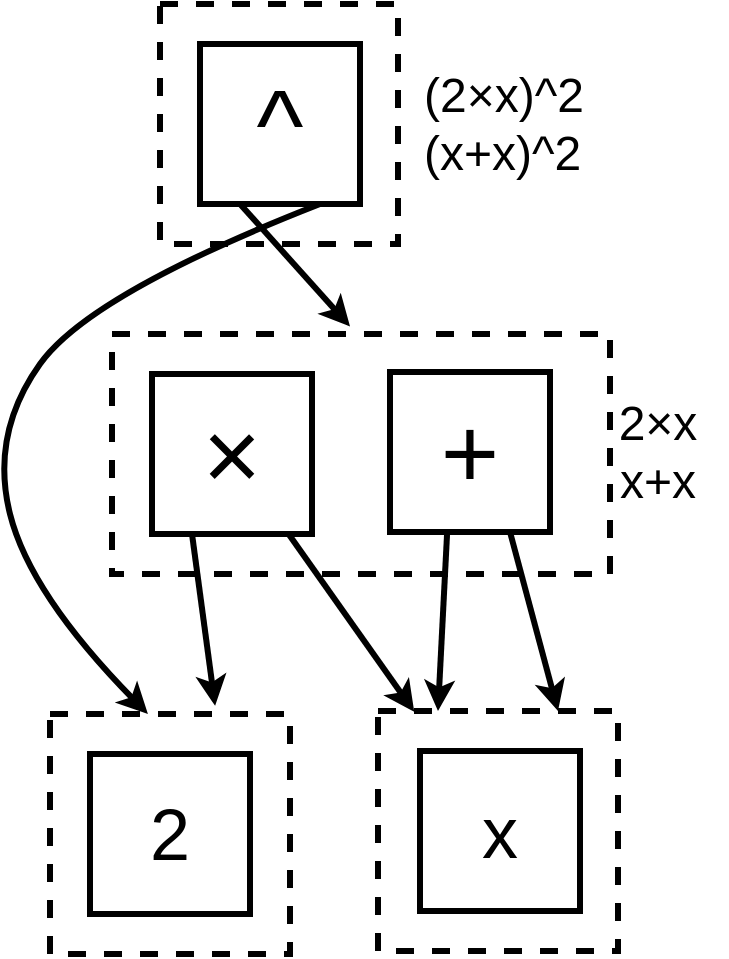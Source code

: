<mxfile version="27.1.4" pages="19">
  <diagram name="intro_egg" id="T-WQhoIOxYVZdL17rC1-">
    <mxGraphModel dx="922" dy="581" grid="1" gridSize="10" guides="1" tooltips="1" connect="1" arrows="1" fold="1" page="1" pageScale="1" pageWidth="827" pageHeight="1169" math="0" shadow="0">
      <root>
        <mxCell id="0" />
        <mxCell id="1" parent="0" />
        <mxCell id="h-KT7uAJynD0g-vu8hFX-1" value="" style="rounded=0;whiteSpace=wrap;html=1;fillColor=none;dashed=1;strokeWidth=3;" vertex="1" parent="1">
          <mxGeometry x="281" y="180" width="249" height="120" as="geometry" />
        </mxCell>
        <mxCell id="h-KT7uAJynD0g-vu8hFX-2" value="" style="rounded=0;whiteSpace=wrap;html=1;fillColor=none;dashed=1;strokeWidth=3;" vertex="1" parent="1">
          <mxGeometry x="250" y="370" width="120" height="120" as="geometry" />
        </mxCell>
        <mxCell id="h-KT7uAJynD0g-vu8hFX-3" value="" style="rounded=0;whiteSpace=wrap;html=1;fillColor=none;dashed=1;strokeWidth=3;" vertex="1" parent="1">
          <mxGeometry x="414" y="368.5" width="120" height="120" as="geometry" />
        </mxCell>
        <mxCell id="h-KT7uAJynD0g-vu8hFX-4" value="" style="rounded=0;whiteSpace=wrap;html=1;fillColor=none;dashed=1;strokeWidth=3;" vertex="1" parent="1">
          <mxGeometry x="305" y="15" width="119" height="120" as="geometry" />
        </mxCell>
        <mxCell id="h-KT7uAJynD0g-vu8hFX-5" value="&lt;font style=&quot;font-size: 36px;&quot;&gt;2&lt;/font&gt;" style="whiteSpace=wrap;html=1;aspect=fixed;fillColor=none;strokeWidth=3;" vertex="1" parent="1">
          <mxGeometry x="270" y="390" width="80" height="80" as="geometry" />
        </mxCell>
        <mxCell id="h-KT7uAJynD0g-vu8hFX-6" value="&lt;font style=&quot;font-size: 36px;&quot;&gt;x&lt;/font&gt;" style="whiteSpace=wrap;html=1;aspect=fixed;fillColor=none;strokeWidth=3;" vertex="1" parent="1">
          <mxGeometry x="435" y="388.5" width="80" height="80" as="geometry" />
        </mxCell>
        <mxCell id="h-KT7uAJynD0g-vu8hFX-7" value="&lt;span style=&quot;font-size: 50px;&quot;&gt;^&lt;/span&gt;" style="whiteSpace=wrap;html=1;aspect=fixed;fillColor=none;strokeWidth=3;" vertex="1" parent="1">
          <mxGeometry x="325" y="35" width="80" height="80" as="geometry" />
        </mxCell>
        <mxCell id="h-KT7uAJynD0g-vu8hFX-8" value="&lt;font style=&quot;font-size: 50px;&quot;&gt;+&lt;/font&gt;" style="whiteSpace=wrap;html=1;aspect=fixed;fillColor=none;strokeWidth=3;" vertex="1" parent="1">
          <mxGeometry x="420" y="199" width="80" height="80" as="geometry" />
        </mxCell>
        <mxCell id="h-KT7uAJynD0g-vu8hFX-9" value="" style="endArrow=classic;html=1;rounded=0;entryX=0.408;entryY=0;entryDx=0;entryDy=0;exitX=0.75;exitY=1;exitDx=0;exitDy=0;entryPerimeter=0;curved=1;strokeWidth=3;" edge="1" parent="1" source="h-KT7uAJynD0g-vu8hFX-7" target="h-KT7uAJynD0g-vu8hFX-2">
          <mxGeometry width="50" height="50" relative="1" as="geometry">
            <mxPoint x="331" y="200" as="sourcePoint" />
            <mxPoint x="241" y="180" as="targetPoint" />
            <Array as="points">
              <mxPoint x="270" y="160" />
              <mxPoint x="220" y="230" />
              <mxPoint x="240" y="310" />
            </Array>
          </mxGeometry>
        </mxCell>
        <mxCell id="h-KT7uAJynD0g-vu8hFX-10" value="" style="endArrow=classic;html=1;rounded=0;entryX=0.478;entryY=-0.031;entryDx=0;entryDy=0;exitX=0.25;exitY=1;exitDx=0;exitDy=0;entryPerimeter=0;strokeWidth=3;" edge="1" parent="1" source="h-KT7uAJynD0g-vu8hFX-7" target="h-KT7uAJynD0g-vu8hFX-1">
          <mxGeometry width="50" height="50" relative="1" as="geometry">
            <mxPoint x="311" y="130" as="sourcePoint" />
            <mxPoint x="515.56" y="174" as="targetPoint" />
          </mxGeometry>
        </mxCell>
        <mxCell id="h-KT7uAJynD0g-vu8hFX-11" value="" style="endArrow=classic;html=1;rounded=0;entryX=0.25;entryY=0;entryDx=0;entryDy=0;exitX=0.357;exitY=1.006;exitDx=0;exitDy=0;exitPerimeter=0;strokeWidth=3;" edge="1" parent="1" source="h-KT7uAJynD0g-vu8hFX-8" target="h-KT7uAJynD0g-vu8hFX-3">
          <mxGeometry width="50" height="50" relative="1" as="geometry">
            <mxPoint x="309" y="290" as="sourcePoint" />
            <mxPoint x="299" y="390" as="targetPoint" />
          </mxGeometry>
        </mxCell>
        <mxCell id="h-KT7uAJynD0g-vu8hFX-12" value="" style="endArrow=classic;html=1;rounded=0;entryX=0.75;entryY=0;entryDx=0;entryDy=0;exitX=0.75;exitY=1;exitDx=0;exitDy=0;strokeWidth=3;" edge="1" parent="1" source="h-KT7uAJynD0g-vu8hFX-8" target="h-KT7uAJynD0g-vu8hFX-3">
          <mxGeometry width="50" height="50" relative="1" as="geometry">
            <mxPoint x="537" y="290" as="sourcePoint" />
            <mxPoint x="499" y="390" as="targetPoint" />
          </mxGeometry>
        </mxCell>
        <mxCell id="h-KT7uAJynD0g-vu8hFX-13" value="&lt;font style=&quot;font-size: 50px;&quot;&gt;×&lt;/font&gt;" style="whiteSpace=wrap;html=1;aspect=fixed;fillColor=none;strokeWidth=3;" vertex="1" parent="1">
          <mxGeometry x="301" y="200" width="80" height="80" as="geometry" />
        </mxCell>
        <mxCell id="h-KT7uAJynD0g-vu8hFX-14" value="" style="endArrow=classic;html=1;rounded=0;entryX=0.151;entryY=0.003;entryDx=0;entryDy=0;entryPerimeter=0;strokeWidth=3;" edge="1" parent="1" source="h-KT7uAJynD0g-vu8hFX-13" target="h-KT7uAJynD0g-vu8hFX-3">
          <mxGeometry width="50" height="50" relative="1" as="geometry">
            <mxPoint x="537" y="290" as="sourcePoint" />
            <mxPoint x="490" y="370" as="targetPoint" />
          </mxGeometry>
        </mxCell>
        <mxCell id="h-KT7uAJynD0g-vu8hFX-15" value="" style="endArrow=classic;html=1;rounded=0;entryX=0.688;entryY=-0.034;entryDx=0;entryDy=0;exitX=0.25;exitY=1;exitDx=0;exitDy=0;entryPerimeter=0;strokeWidth=3;" edge="1" parent="1" source="h-KT7uAJynD0g-vu8hFX-13" target="h-KT7uAJynD0g-vu8hFX-2">
          <mxGeometry width="50" height="50" relative="1" as="geometry">
            <mxPoint x="437" y="291" as="sourcePoint" />
            <mxPoint x="509" y="400" as="targetPoint" />
          </mxGeometry>
        </mxCell>
        <mxCell id="h-KT7uAJynD0g-vu8hFX-16" value="&lt;font style=&quot;font-size: 24px;&quot;&gt;2×x&lt;br&gt;&lt;/font&gt;&lt;div&gt;&lt;font style=&quot;font-size: 24px;&quot;&gt;x+x&lt;/font&gt;&lt;/div&gt;" style="rounded=0;whiteSpace=wrap;html=1;fillColor=none;strokeColor=none;" vertex="1" parent="1">
          <mxGeometry x="520" y="209" width="68" height="60" as="geometry" />
        </mxCell>
        <mxCell id="h-KT7uAJynD0g-vu8hFX-17" value="&lt;font style=&quot;font-size: 24px;&quot;&gt;(2×x)^2&lt;br&gt;&lt;/font&gt;&lt;div&gt;&lt;font style=&quot;font-size: 24px;&quot;&gt;&lt;span style=&quot;background-color: transparent; color: light-dark(rgb(0, 0, 0), rgb(255, 255, 255));&quot;&gt;(&lt;/span&gt;x+x)^2&lt;/font&gt;&lt;/div&gt;" style="rounded=0;whiteSpace=wrap;html=1;strokeColor=none;fillColor=none;align=left;" vertex="1" parent="1">
          <mxGeometry x="435" y="45" width="85" height="60" as="geometry" />
        </mxCell>
      </root>
    </mxGraphModel>
  </diagram>
  <diagram name="pat_match_1" id="Rpk39IjKwjnq2TpKVcwp">
    <mxGraphModel dx="922" dy="581" grid="1" gridSize="10" guides="1" tooltips="1" connect="1" arrows="1" fold="1" page="1" pageScale="1" pageWidth="827" pageHeight="1169" math="0" shadow="0">
      <root>
        <mxCell id="hg8tETh-0_MffrLfcn9J-0" />
        <mxCell id="hg8tETh-0_MffrLfcn9J-1" parent="hg8tETh-0_MffrLfcn9J-0" />
        <mxCell id="hg8tETh-0_MffrLfcn9J-2" value="" style="rounded=0;whiteSpace=wrap;html=1;fillColor=none;dashed=1;strokeWidth=3;" vertex="1" parent="hg8tETh-0_MffrLfcn9J-1">
          <mxGeometry x="350" y="180" width="129" height="120" as="geometry" />
        </mxCell>
        <mxCell id="hg8tETh-0_MffrLfcn9J-3" value="" style="rounded=0;whiteSpace=wrap;html=1;fillColor=none;dashed=1;strokeWidth=3;" vertex="1" parent="hg8tETh-0_MffrLfcn9J-1">
          <mxGeometry x="250" y="370" width="120" height="120" as="geometry" />
        </mxCell>
        <mxCell id="hg8tETh-0_MffrLfcn9J-4" value="" style="rounded=0;whiteSpace=wrap;html=1;fillColor=none;dashed=1;strokeWidth=3;" vertex="1" parent="hg8tETh-0_MffrLfcn9J-1">
          <mxGeometry x="414" y="368.5" width="120" height="120" as="geometry" />
        </mxCell>
        <mxCell id="hg8tETh-0_MffrLfcn9J-5" value="" style="rounded=0;whiteSpace=wrap;html=1;fillColor=none;dashed=1;strokeWidth=3;" vertex="1" parent="hg8tETh-0_MffrLfcn9J-1">
          <mxGeometry x="305" y="15" width="119" height="120" as="geometry" />
        </mxCell>
        <mxCell id="hg8tETh-0_MffrLfcn9J-6" value="&lt;font style=&quot;font-size: 36px;&quot;&gt;2&lt;/font&gt;" style="whiteSpace=wrap;html=1;aspect=fixed;fillColor=none;strokeWidth=3;" vertex="1" parent="hg8tETh-0_MffrLfcn9J-1">
          <mxGeometry x="270" y="390" width="80" height="80" as="geometry" />
        </mxCell>
        <mxCell id="hg8tETh-0_MffrLfcn9J-7" value="&lt;font style=&quot;font-size: 36px;&quot;&gt;x&lt;/font&gt;" style="whiteSpace=wrap;html=1;aspect=fixed;fillColor=none;strokeWidth=3;" vertex="1" parent="hg8tETh-0_MffrLfcn9J-1">
          <mxGeometry x="435" y="388.5" width="80" height="80" as="geometry" />
        </mxCell>
        <mxCell id="hg8tETh-0_MffrLfcn9J-8" value="&lt;span style=&quot;font-size: 50px;&quot;&gt;^&lt;/span&gt;" style="whiteSpace=wrap;html=1;aspect=fixed;fillColor=none;strokeWidth=3;" vertex="1" parent="hg8tETh-0_MffrLfcn9J-1">
          <mxGeometry x="325" y="35" width="80" height="80" as="geometry" />
        </mxCell>
        <mxCell id="hg8tETh-0_MffrLfcn9J-9" value="&lt;font style=&quot;font-size: 50px;&quot;&gt;+&lt;/font&gt;" style="whiteSpace=wrap;html=1;aspect=fixed;fillColor=none;strokeWidth=3;" vertex="1" parent="hg8tETh-0_MffrLfcn9J-1">
          <mxGeometry x="374" y="199" width="80" height="80" as="geometry" />
        </mxCell>
        <mxCell id="hg8tETh-0_MffrLfcn9J-10" value="" style="endArrow=classic;html=1;rounded=0;entryX=0.408;entryY=0;entryDx=0;entryDy=0;exitX=0.75;exitY=1;exitDx=0;exitDy=0;entryPerimeter=0;curved=1;strokeWidth=3;" edge="1" parent="hg8tETh-0_MffrLfcn9J-1" source="hg8tETh-0_MffrLfcn9J-8" target="hg8tETh-0_MffrLfcn9J-3">
          <mxGeometry width="50" height="50" relative="1" as="geometry">
            <mxPoint x="331" y="200" as="sourcePoint" />
            <mxPoint x="241" y="180" as="targetPoint" />
            <Array as="points">
              <mxPoint x="270" y="160" />
              <mxPoint x="220" y="230" />
              <mxPoint x="240" y="310" />
            </Array>
          </mxGeometry>
        </mxCell>
        <mxCell id="hg8tETh-0_MffrLfcn9J-11" value="" style="endArrow=classic;html=1;rounded=0;entryX=0.478;entryY=-0.031;entryDx=0;entryDy=0;exitX=0.25;exitY=1;exitDx=0;exitDy=0;entryPerimeter=0;strokeWidth=3;" edge="1" parent="hg8tETh-0_MffrLfcn9J-1" source="hg8tETh-0_MffrLfcn9J-8" target="hg8tETh-0_MffrLfcn9J-2">
          <mxGeometry width="50" height="50" relative="1" as="geometry">
            <mxPoint x="311" y="130" as="sourcePoint" />
            <mxPoint x="515.56" y="174" as="targetPoint" />
          </mxGeometry>
        </mxCell>
        <mxCell id="hg8tETh-0_MffrLfcn9J-12" value="" style="endArrow=classic;html=1;rounded=0;entryX=0.25;entryY=0;entryDx=0;entryDy=0;exitX=0.357;exitY=1.006;exitDx=0;exitDy=0;exitPerimeter=0;strokeWidth=3;" edge="1" parent="hg8tETh-0_MffrLfcn9J-1" source="hg8tETh-0_MffrLfcn9J-9" target="hg8tETh-0_MffrLfcn9J-4">
          <mxGeometry width="50" height="50" relative="1" as="geometry">
            <mxPoint x="309" y="290" as="sourcePoint" />
            <mxPoint x="299" y="390" as="targetPoint" />
          </mxGeometry>
        </mxCell>
        <mxCell id="hg8tETh-0_MffrLfcn9J-13" value="" style="endArrow=classic;html=1;rounded=0;entryX=0.75;entryY=0;entryDx=0;entryDy=0;exitX=0.75;exitY=1;exitDx=0;exitDy=0;strokeWidth=3;" edge="1" parent="hg8tETh-0_MffrLfcn9J-1" source="hg8tETh-0_MffrLfcn9J-9" target="hg8tETh-0_MffrLfcn9J-4">
          <mxGeometry width="50" height="50" relative="1" as="geometry">
            <mxPoint x="537" y="290" as="sourcePoint" />
            <mxPoint x="499" y="390" as="targetPoint" />
          </mxGeometry>
        </mxCell>
        <mxCell id="hg8tETh-0_MffrLfcn9J-14" value="&lt;div&gt;&lt;font style=&quot;font-size: 24px;&quot;&gt;x+x&lt;/font&gt;&lt;/div&gt;" style="rounded=0;whiteSpace=wrap;html=1;fillColor=none;strokeColor=none;" vertex="1" parent="hg8tETh-0_MffrLfcn9J-1">
          <mxGeometry x="479" y="209" width="68" height="60" as="geometry" />
        </mxCell>
        <mxCell id="hg8tETh-0_MffrLfcn9J-15" value="&lt;div&gt;&lt;font style=&quot;font-size: 24px;&quot;&gt;&lt;span style=&quot;background-color: transparent; color: light-dark(rgb(0, 0, 0), rgb(255, 255, 255));&quot;&gt;(&lt;/span&gt;x+x)^2&lt;/font&gt;&lt;/div&gt;" style="rounded=0;whiteSpace=wrap;html=1;strokeColor=none;fillColor=none;align=left;" vertex="1" parent="hg8tETh-0_MffrLfcn9J-1">
          <mxGeometry x="435" y="45" width="85" height="60" as="geometry" />
        </mxCell>
      </root>
    </mxGraphModel>
  </diagram>
  <diagram id="5GgdD24pQ5L0fF0v5Hyy" name="pat_match_2">
    <mxGraphModel dx="922" dy="581" grid="1" gridSize="10" guides="1" tooltips="1" connect="1" arrows="1" fold="1" page="1" pageScale="1" pageWidth="827" pageHeight="1169" math="0" shadow="0">
      <root>
        <mxCell id="0" />
        <mxCell id="1" parent="0" />
        <mxCell id="XPtYzOiv-F3Uxws0aEfv-1" value="&lt;div&gt;&lt;font style=&quot;font-size: 36px;&quot;&gt;&lt;font style=&quot;&quot;&gt;&lt;span style=&quot;background-color: transparent; color: light-dark(rgb(0, 0, 0), rgb(255, 255, 255));&quot;&gt;α&amp;nbsp;&lt;/span&gt;+&amp;nbsp;α =&amp;gt; 2&lt;/font&gt;&lt;span style=&quot;background-color: transparent; color: light-dark(rgb(0, 0, 0), rgb(255, 255, 255));&quot;&gt;α&lt;/span&gt;&lt;/font&gt;&lt;/div&gt;" style="rounded=0;whiteSpace=wrap;html=1;fillColor=none;strokeColor=none;" vertex="1" parent="1">
          <mxGeometry x="286" y="90" width="200" height="100" as="geometry" />
        </mxCell>
        <mxCell id="XPtYzOiv-F3Uxws0aEfv-2" value="&lt;div&gt;&lt;font style=&quot;font-size: 36px;&quot;&gt;&lt;font style=&quot;&quot;&gt;&lt;span style=&quot;background-color: transparent; color: light-dark(rgb(0, 0, 0), rgb(255, 255, 255));&quot;&gt;α&amp;nbsp;&lt;/span&gt;&lt;/font&gt;&lt;/font&gt;&lt;span style=&quot;font-size: 50px; background-color: transparent; color: light-dark(rgb(0, 0, 0), rgb(255, 255, 255));&quot;&gt;×&lt;/span&gt;&lt;font style=&quot;font-size: 36px; background-color: transparent; color: light-dark(rgb(0, 0, 0), rgb(255, 255, 255));&quot;&gt;&amp;nbsp;α =&amp;gt; &lt;/font&gt;&lt;span style=&quot;font-size: 36px; background-color: transparent; color: light-dark(rgb(0, 0, 0), rgb(255, 255, 255));&quot;&gt;α&lt;sup&gt;2&lt;/sup&gt;&lt;/span&gt;&lt;/div&gt;" style="rounded=0;whiteSpace=wrap;html=1;fillColor=none;strokeColor=none;" vertex="1" parent="1">
          <mxGeometry x="155" y="130" width="450" height="100" as="geometry" />
        </mxCell>
        <mxCell id="i-6n-ND1zs9c6expSWpn-1" value="&lt;span style=&quot;forced-color-adjust: none; color: light-dark(rgb(0, 0, 0), rgb(255, 255, 255)); font-family: Helvetica; font-style: normal; font-variant-ligatures: normal; font-variant-caps: normal; font-weight: 400; letter-spacing: normal; orphans: 2; text-align: center; text-indent: 0px; text-transform: none; widows: 2; word-spacing: 0px; -webkit-text-stroke-width: 0px; white-space: normal; background-color: transparent; text-decoration-thickness: initial; text-decoration-style: initial; text-decoration-color: initial; font-size: 50px;&quot;&gt;&lt;span style=&quot;font-size: 36px;&quot;&gt;α&lt;/span&gt;×&lt;/span&gt;&lt;span style=&quot;forced-color-adjust: none; color: light-dark(rgb(0, 0, 0), rgb(255, 255, 255)); font-family: Helvetica; font-style: normal; font-variant-ligatures: normal; font-variant-caps: normal; font-weight: 400; letter-spacing: normal; orphans: 2; text-align: center; text-indent: 0px; text-transform: none; widows: 2; word-spacing: 0px; -webkit-text-stroke-width: 0px; white-space: normal; background-color: transparent; text-decoration-thickness: initial; text-decoration-style: initial; text-decoration-color: initial; font-size: 36px;&quot;&gt;(&lt;/span&gt;&lt;span style=&quot;forced-color-adjust: none; color: light-dark(rgb(0, 0, 0), rgb(255, 255, 255)); font-family: Helvetica; font-style: normal; font-variant-ligatures: normal; font-variant-caps: normal; font-weight: 400; letter-spacing: normal; orphans: 2; text-align: center; text-indent: 0px; text-transform: none; widows: 2; word-spacing: 0px; -webkit-text-stroke-width: 0px; white-space: normal; background-color: transparent; text-decoration-thickness: initial; text-decoration-style: initial; text-decoration-color: initial; font-size: 36px;&quot;&gt;β +&amp;nbsp;&lt;/span&gt;&lt;span style=&quot;forced-color-adjust: none; color: light-dark(rgb(0, 0, 0), rgb(255, 255, 255)); font-family: Helvetica; font-style: normal; font-variant-ligatures: normal; font-variant-caps: normal; font-weight: 400; letter-spacing: normal; orphans: 2; text-align: center; text-indent: 0px; text-transform: none; widows: 2; word-spacing: 0px; -webkit-text-stroke-width: 0px; white-space: normal; background-color: transparent; text-decoration-thickness: initial; text-decoration-style: initial; text-decoration-color: initial; font-size: 36px;&quot;&gt;γ) =&amp;gt;&amp;nbsp;&lt;/span&gt;&lt;span style=&quot;forced-color-adjust: none; color: light-dark(rgb(0, 0, 0), rgb(255, 255, 255)); font-family: Helvetica; font-style: normal; font-variant-ligatures: normal; font-variant-caps: normal; font-weight: 400; letter-spacing: normal; orphans: 2; text-align: center; text-indent: 0px; text-transform: none; widows: 2; word-spacing: 0px; -webkit-text-stroke-width: 0px; white-space: normal; background-color: transparent; text-decoration-thickness: initial; text-decoration-style: initial; text-decoration-color: initial; font-size: 36px;&quot;&gt;α&amp;nbsp;&lt;/span&gt;&lt;span style=&quot;forced-color-adjust: none; color: light-dark(rgb(0, 0, 0), rgb(255, 255, 255)); font-family: Helvetica; font-style: normal; font-variant-ligatures: normal; font-variant-caps: normal; font-weight: 400; letter-spacing: normal; orphans: 2; text-align: center; text-indent: 0px; text-transform: none; widows: 2; word-spacing: 0px; -webkit-text-stroke-width: 0px; white-space: normal; background-color: transparent; text-decoration-thickness: initial; text-decoration-style: initial; text-decoration-color: initial; font-size: 50px;&quot;&gt;×&lt;/span&gt;&lt;span style=&quot;forced-color-adjust: none; color: light-dark(rgb(0, 0, 0), rgb(255, 255, 255)); font-family: Helvetica; font-style: normal; font-variant-ligatures: normal; font-variant-caps: normal; font-weight: 400; letter-spacing: normal; orphans: 2; text-align: center; text-indent: 0px; text-transform: none; widows: 2; word-spacing: 0px; -webkit-text-stroke-width: 0px; white-space: normal; background-color: transparent; text-decoration-thickness: initial; text-decoration-style: initial; text-decoration-color: initial; font-size: 36px;&quot;&gt;β +&amp;nbsp;&lt;/span&gt;&lt;span style=&quot;forced-color-adjust: none; color: light-dark(rgb(0, 0, 0), rgb(255, 255, 255)); font-family: Helvetica; font-style: normal; font-variant-ligatures: normal; font-variant-caps: normal; font-weight: 400; letter-spacing: normal; orphans: 2; text-align: center; text-indent: 0px; text-transform: none; widows: 2; word-spacing: 0px; -webkit-text-stroke-width: 0px; white-space: normal; background-color: transparent; text-decoration-thickness: initial; text-decoration-style: initial; text-decoration-color: initial; font-size: 36px;&quot;&gt;α&amp;nbsp;&lt;/span&gt;&lt;span style=&quot;forced-color-adjust: none; color: light-dark(rgb(0, 0, 0), rgb(255, 255, 255)); font-family: Helvetica; font-style: normal; font-variant-ligatures: normal; font-variant-caps: normal; font-weight: 400; letter-spacing: normal; orphans: 2; text-align: center; text-indent: 0px; text-transform: none; widows: 2; word-spacing: 0px; -webkit-text-stroke-width: 0px; white-space: normal; background-color: transparent; text-decoration-thickness: initial; text-decoration-style: initial; text-decoration-color: initial; font-size: 50px;&quot;&gt;×&lt;/span&gt;&lt;span style=&quot;forced-color-adjust: none; color: light-dark(rgb(0, 0, 0), rgb(255, 255, 255)); font-family: Helvetica; font-style: normal; font-variant-ligatures: normal; font-variant-caps: normal; font-weight: 400; letter-spacing: normal; orphans: 2; text-align: center; text-indent: 0px; text-transform: none; widows: 2; word-spacing: 0px; -webkit-text-stroke-width: 0px; white-space: normal; background-color: transparent; text-decoration-thickness: initial; text-decoration-style: initial; text-decoration-color: initial; font-size: 36px;&quot;&gt;γ&lt;/span&gt;" style="text;whiteSpace=wrap;html=1;" vertex="1" parent="1">
          <mxGeometry x="219" y="190" width="460" height="80" as="geometry" />
        </mxCell>
      </root>
    </mxGraphModel>
  </diagram>
  <diagram name="pat_match_3" id="T65yShzy689f3TyaDrhQ">
    <mxGraphModel dx="922" dy="581" grid="1" gridSize="10" guides="1" tooltips="1" connect="1" arrows="1" fold="1" page="1" pageScale="1" pageWidth="827" pageHeight="1169" math="0" shadow="0">
      <root>
        <mxCell id="E_k0I_p960uKVwewBnyU-0" />
        <mxCell id="E_k0I_p960uKVwewBnyU-1" parent="E_k0I_p960uKVwewBnyU-0" />
        <mxCell id="E_k0I_p960uKVwewBnyU-2" value="" style="rounded=0;whiteSpace=wrap;html=1;fillColor=none;dashed=1;strokeWidth=3;" vertex="1" parent="E_k0I_p960uKVwewBnyU-1">
          <mxGeometry x="350" y="180" width="129" height="120" as="geometry" />
        </mxCell>
        <mxCell id="E_k0I_p960uKVwewBnyU-3" value="" style="rounded=0;whiteSpace=wrap;html=1;fillColor=none;dashed=1;strokeWidth=3;" vertex="1" parent="E_k0I_p960uKVwewBnyU-1">
          <mxGeometry x="250" y="370" width="120" height="120" as="geometry" />
        </mxCell>
        <mxCell id="E_k0I_p960uKVwewBnyU-4" value="" style="rounded=0;whiteSpace=wrap;html=1;fillColor=none;dashed=1;strokeWidth=3;" vertex="1" parent="E_k0I_p960uKVwewBnyU-1">
          <mxGeometry x="414" y="368.5" width="120" height="120" as="geometry" />
        </mxCell>
        <mxCell id="E_k0I_p960uKVwewBnyU-5" value="" style="rounded=0;whiteSpace=wrap;html=1;fillColor=none;dashed=1;strokeWidth=3;" vertex="1" parent="E_k0I_p960uKVwewBnyU-1">
          <mxGeometry x="305" y="15" width="119" height="120" as="geometry" />
        </mxCell>
        <mxCell id="E_k0I_p960uKVwewBnyU-6" value="&lt;font style=&quot;font-size: 36px;&quot;&gt;2&lt;/font&gt;" style="whiteSpace=wrap;html=1;aspect=fixed;fillColor=none;strokeWidth=3;" vertex="1" parent="E_k0I_p960uKVwewBnyU-1">
          <mxGeometry x="270" y="390" width="80" height="80" as="geometry" />
        </mxCell>
        <mxCell id="E_k0I_p960uKVwewBnyU-7" value="&lt;font style=&quot;font-size: 36px;&quot;&gt;x&lt;/font&gt;" style="whiteSpace=wrap;html=1;aspect=fixed;fillColor=none;strokeWidth=3;" vertex="1" parent="E_k0I_p960uKVwewBnyU-1">
          <mxGeometry x="435" y="388.5" width="80" height="80" as="geometry" />
        </mxCell>
        <mxCell id="E_k0I_p960uKVwewBnyU-8" value="&lt;span style=&quot;font-size: 50px;&quot;&gt;^&lt;/span&gt;" style="whiteSpace=wrap;html=1;aspect=fixed;fillColor=none;strokeWidth=3;" vertex="1" parent="E_k0I_p960uKVwewBnyU-1">
          <mxGeometry x="325" y="35" width="80" height="80" as="geometry" />
        </mxCell>
        <mxCell id="E_k0I_p960uKVwewBnyU-9" value="&lt;font style=&quot;font-size: 50px;&quot;&gt;+&lt;/font&gt;" style="whiteSpace=wrap;html=1;aspect=fixed;fillColor=none;strokeWidth=3;" vertex="1" parent="E_k0I_p960uKVwewBnyU-1">
          <mxGeometry x="374" y="199" width="80" height="80" as="geometry" />
        </mxCell>
        <mxCell id="E_k0I_p960uKVwewBnyU-10" value="" style="endArrow=classic;html=1;rounded=0;entryX=0.408;entryY=0;entryDx=0;entryDy=0;exitX=0.75;exitY=1;exitDx=0;exitDy=0;entryPerimeter=0;curved=1;strokeWidth=3;" edge="1" parent="E_k0I_p960uKVwewBnyU-1" source="E_k0I_p960uKVwewBnyU-8" target="E_k0I_p960uKVwewBnyU-3">
          <mxGeometry width="50" height="50" relative="1" as="geometry">
            <mxPoint x="331" y="200" as="sourcePoint" />
            <mxPoint x="241" y="180" as="targetPoint" />
            <Array as="points">
              <mxPoint x="270" y="160" />
              <mxPoint x="220" y="230" />
              <mxPoint x="240" y="310" />
            </Array>
          </mxGeometry>
        </mxCell>
        <mxCell id="E_k0I_p960uKVwewBnyU-11" value="" style="endArrow=classic;html=1;rounded=0;entryX=0.478;entryY=-0.031;entryDx=0;entryDy=0;exitX=0.25;exitY=1;exitDx=0;exitDy=0;entryPerimeter=0;strokeWidth=3;" edge="1" parent="E_k0I_p960uKVwewBnyU-1" source="E_k0I_p960uKVwewBnyU-8" target="E_k0I_p960uKVwewBnyU-2">
          <mxGeometry width="50" height="50" relative="1" as="geometry">
            <mxPoint x="311" y="130" as="sourcePoint" />
            <mxPoint x="515.56" y="174" as="targetPoint" />
          </mxGeometry>
        </mxCell>
        <mxCell id="E_k0I_p960uKVwewBnyU-12" value="" style="endArrow=classic;html=1;rounded=0;entryX=0.25;entryY=0;entryDx=0;entryDy=0;exitX=0.357;exitY=1.006;exitDx=0;exitDy=0;exitPerimeter=0;strokeWidth=3;" edge="1" parent="E_k0I_p960uKVwewBnyU-1" source="E_k0I_p960uKVwewBnyU-9" target="E_k0I_p960uKVwewBnyU-4">
          <mxGeometry width="50" height="50" relative="1" as="geometry">
            <mxPoint x="309" y="290" as="sourcePoint" />
            <mxPoint x="299" y="390" as="targetPoint" />
          </mxGeometry>
        </mxCell>
        <mxCell id="E_k0I_p960uKVwewBnyU-13" value="" style="endArrow=classic;html=1;rounded=0;entryX=0.75;entryY=0;entryDx=0;entryDy=0;exitX=0.75;exitY=1;exitDx=0;exitDy=0;strokeWidth=3;" edge="1" parent="E_k0I_p960uKVwewBnyU-1" source="E_k0I_p960uKVwewBnyU-9" target="E_k0I_p960uKVwewBnyU-4">
          <mxGeometry width="50" height="50" relative="1" as="geometry">
            <mxPoint x="537" y="290" as="sourcePoint" />
            <mxPoint x="499" y="390" as="targetPoint" />
          </mxGeometry>
        </mxCell>
        <mxCell id="E_k0I_p960uKVwewBnyU-14" value="&lt;div&gt;&lt;font style=&quot;font-size: 24px;&quot;&gt;x+x&lt;/font&gt;&lt;/div&gt;" style="rounded=0;whiteSpace=wrap;html=1;fillColor=none;strokeColor=none;" vertex="1" parent="E_k0I_p960uKVwewBnyU-1">
          <mxGeometry x="479" y="209" width="68" height="60" as="geometry" />
        </mxCell>
        <mxCell id="E_k0I_p960uKVwewBnyU-15" value="&lt;div&gt;&lt;font style=&quot;font-size: 24px;&quot;&gt;&lt;span style=&quot;background-color: transparent; color: light-dark(rgb(0, 0, 0), rgb(255, 255, 255));&quot;&gt;(&lt;/span&gt;x+x)^2&lt;/font&gt;&lt;/div&gt;" style="rounded=0;whiteSpace=wrap;html=1;strokeColor=none;fillColor=none;align=left;" vertex="1" parent="E_k0I_p960uKVwewBnyU-1">
          <mxGeometry x="435" y="45" width="85" height="60" as="geometry" />
        </mxCell>
        <mxCell id="RWEfo9JE6KzamVSSGYYd-0" value="&lt;div&gt;&lt;font style=&quot;font-size: 36px;&quot;&gt;&lt;font style=&quot;&quot;&gt;&lt;span style=&quot;background-color: transparent; color: light-dark(rgb(0, 0, 0), rgb(255, 255, 255));&quot;&gt;α&amp;nbsp;&lt;/span&gt;+&amp;nbsp;α =&amp;gt; 2&lt;/font&gt;&lt;span style=&quot;background-color: transparent; color: light-dark(rgb(0, 0, 0), rgb(255, 255, 255));&quot;&gt;α&lt;/span&gt;&lt;/font&gt;&lt;/div&gt;" style="rounded=0;whiteSpace=wrap;html=1;fillColor=none;strokeColor=none;" vertex="1" parent="E_k0I_p960uKVwewBnyU-1">
          <mxGeometry x="470" y="268.5" width="200" height="100" as="geometry" />
        </mxCell>
        <mxCell id="RWEfo9JE6KzamVSSGYYd-1" value="&lt;div style=&quot;&quot;&gt;&lt;span style=&quot;background-color: transparent;&quot;&gt;&lt;font style=&quot;font-size: 30px;&quot;&gt;α&lt;/font&gt;&lt;/span&gt;&lt;/div&gt;" style="text;whiteSpace=wrap;html=1;strokeColor=#36393d;align=center;verticalAlign=middle;fillColor=#E5E2DD;fontColor=#696969;fontStyle=1" vertex="1" parent="E_k0I_p960uKVwewBnyU-1">
          <mxGeometry x="493" y="368.5" width="40" height="40" as="geometry" />
        </mxCell>
      </root>
    </mxGraphModel>
  </diagram>
  <diagram name="pat_match_4" id="RsVbq2bayCBxHR1jnuIL">
    <mxGraphModel dx="922" dy="581" grid="1" gridSize="10" guides="1" tooltips="1" connect="1" arrows="1" fold="1" page="1" pageScale="1" pageWidth="827" pageHeight="1169" math="0" shadow="0">
      <root>
        <mxCell id="Z8xObx0dlHE40UL_IaS1-0" />
        <mxCell id="Z8xObx0dlHE40UL_IaS1-1" parent="Z8xObx0dlHE40UL_IaS1-0" />
        <mxCell id="K83j1ThD6sdJxoOw9vhq-1" value="" style="rounded=0;whiteSpace=wrap;html=1;fillColor=none;dashed=1;strokeWidth=3;" vertex="1" parent="Z8xObx0dlHE40UL_IaS1-1">
          <mxGeometry x="386" y="181" width="118" height="120" as="geometry" />
        </mxCell>
        <mxCell id="Z8xObx0dlHE40UL_IaS1-2" value="" style="rounded=0;whiteSpace=wrap;html=1;fillColor=none;dashed=1;strokeWidth=3;" vertex="1" parent="Z8xObx0dlHE40UL_IaS1-1">
          <mxGeometry x="259" y="180" width="118" height="120" as="geometry" />
        </mxCell>
        <mxCell id="Z8xObx0dlHE40UL_IaS1-3" value="" style="rounded=0;whiteSpace=wrap;html=1;fillColor=none;dashed=1;strokeWidth=3;" vertex="1" parent="Z8xObx0dlHE40UL_IaS1-1">
          <mxGeometry x="250" y="370" width="120" height="120" as="geometry" />
        </mxCell>
        <mxCell id="Z8xObx0dlHE40UL_IaS1-4" value="" style="rounded=0;whiteSpace=wrap;html=1;fillColor=none;dashed=1;strokeWidth=3;" vertex="1" parent="Z8xObx0dlHE40UL_IaS1-1">
          <mxGeometry x="414" y="368.5" width="120" height="120" as="geometry" />
        </mxCell>
        <mxCell id="Z8xObx0dlHE40UL_IaS1-5" value="" style="rounded=0;whiteSpace=wrap;html=1;fillColor=none;dashed=1;strokeWidth=3;" vertex="1" parent="Z8xObx0dlHE40UL_IaS1-1">
          <mxGeometry x="305" y="15" width="119" height="120" as="geometry" />
        </mxCell>
        <mxCell id="Z8xObx0dlHE40UL_IaS1-6" value="&lt;font style=&quot;font-size: 36px;&quot;&gt;2&lt;/font&gt;" style="whiteSpace=wrap;html=1;aspect=fixed;fillColor=none;strokeWidth=3;" vertex="1" parent="Z8xObx0dlHE40UL_IaS1-1">
          <mxGeometry x="270" y="390" width="80" height="80" as="geometry" />
        </mxCell>
        <mxCell id="Z8xObx0dlHE40UL_IaS1-7" value="&lt;font style=&quot;font-size: 36px;&quot;&gt;x&lt;/font&gt;" style="whiteSpace=wrap;html=1;aspect=fixed;fillColor=none;strokeWidth=3;" vertex="1" parent="Z8xObx0dlHE40UL_IaS1-1">
          <mxGeometry x="435" y="388.5" width="80" height="80" as="geometry" />
        </mxCell>
        <mxCell id="Z8xObx0dlHE40UL_IaS1-8" value="&lt;span style=&quot;font-size: 50px;&quot;&gt;^&lt;/span&gt;" style="whiteSpace=wrap;html=1;aspect=fixed;fillColor=none;strokeWidth=3;" vertex="1" parent="Z8xObx0dlHE40UL_IaS1-1">
          <mxGeometry x="325" y="35" width="80" height="80" as="geometry" />
        </mxCell>
        <mxCell id="Z8xObx0dlHE40UL_IaS1-9" value="&lt;font style=&quot;font-size: 50px;&quot;&gt;+&lt;/font&gt;" style="whiteSpace=wrap;html=1;aspect=fixed;fillColor=none;strokeWidth=3;" vertex="1" parent="Z8xObx0dlHE40UL_IaS1-1">
          <mxGeometry x="401" y="199" width="80" height="80" as="geometry" />
        </mxCell>
        <mxCell id="Z8xObx0dlHE40UL_IaS1-10" value="" style="endArrow=classic;html=1;rounded=0;entryX=0.408;entryY=0;entryDx=0;entryDy=0;exitX=0.75;exitY=1;exitDx=0;exitDy=0;entryPerimeter=0;curved=1;strokeWidth=3;" edge="1" parent="Z8xObx0dlHE40UL_IaS1-1" source="Z8xObx0dlHE40UL_IaS1-8" target="Z8xObx0dlHE40UL_IaS1-3">
          <mxGeometry width="50" height="50" relative="1" as="geometry">
            <mxPoint x="331" y="200" as="sourcePoint" />
            <mxPoint x="241" y="180" as="targetPoint" />
            <Array as="points">
              <mxPoint x="270" y="160" />
              <mxPoint x="220" y="230" />
              <mxPoint x="240" y="310" />
            </Array>
          </mxGeometry>
        </mxCell>
        <mxCell id="Z8xObx0dlHE40UL_IaS1-11" value="" style="endArrow=classic;html=1;rounded=0;entryX=0.407;entryY=-0.018;entryDx=0;entryDy=0;exitX=0.25;exitY=1;exitDx=0;exitDy=0;entryPerimeter=0;strokeWidth=3;" edge="1" parent="Z8xObx0dlHE40UL_IaS1-1" source="Z8xObx0dlHE40UL_IaS1-8" target="K83j1ThD6sdJxoOw9vhq-1">
          <mxGeometry width="50" height="50" relative="1" as="geometry">
            <mxPoint x="311" y="130" as="sourcePoint" />
            <mxPoint x="515.56" y="174" as="targetPoint" />
          </mxGeometry>
        </mxCell>
        <mxCell id="Z8xObx0dlHE40UL_IaS1-12" value="" style="endArrow=classic;html=1;rounded=0;entryX=0.25;entryY=0;entryDx=0;entryDy=0;exitX=0.357;exitY=1.006;exitDx=0;exitDy=0;exitPerimeter=0;strokeWidth=3;" edge="1" parent="Z8xObx0dlHE40UL_IaS1-1" source="Z8xObx0dlHE40UL_IaS1-9" target="Z8xObx0dlHE40UL_IaS1-4">
          <mxGeometry width="50" height="50" relative="1" as="geometry">
            <mxPoint x="309" y="290" as="sourcePoint" />
            <mxPoint x="299" y="390" as="targetPoint" />
          </mxGeometry>
        </mxCell>
        <mxCell id="Z8xObx0dlHE40UL_IaS1-13" value="" style="endArrow=classic;html=1;rounded=0;entryX=0.75;entryY=0;entryDx=0;entryDy=0;exitX=0.75;exitY=1;exitDx=0;exitDy=0;strokeWidth=3;" edge="1" parent="Z8xObx0dlHE40UL_IaS1-1" source="Z8xObx0dlHE40UL_IaS1-9" target="Z8xObx0dlHE40UL_IaS1-4">
          <mxGeometry width="50" height="50" relative="1" as="geometry">
            <mxPoint x="537" y="290" as="sourcePoint" />
            <mxPoint x="499" y="390" as="targetPoint" />
          </mxGeometry>
        </mxCell>
        <mxCell id="Z8xObx0dlHE40UL_IaS1-14" value="&lt;div&gt;&lt;font style=&quot;font-size: 24px;&quot;&gt;x+x&lt;/font&gt;&lt;/div&gt;" style="rounded=0;whiteSpace=wrap;html=1;fillColor=none;strokeColor=none;" vertex="1" parent="Z8xObx0dlHE40UL_IaS1-1">
          <mxGeometry x="501" y="209" width="68" height="60" as="geometry" />
        </mxCell>
        <mxCell id="Z8xObx0dlHE40UL_IaS1-15" value="&lt;div&gt;&lt;font style=&quot;font-size: 24px;&quot;&gt;&lt;span style=&quot;background-color: transparent; color: light-dark(rgb(0, 0, 0), rgb(255, 255, 255));&quot;&gt;(&lt;/span&gt;x+x)^2&lt;/font&gt;&lt;/div&gt;" style="rounded=0;whiteSpace=wrap;html=1;strokeColor=none;fillColor=none;align=left;" vertex="1" parent="Z8xObx0dlHE40UL_IaS1-1">
          <mxGeometry x="435" y="45" width="85" height="60" as="geometry" />
        </mxCell>
        <mxCell id="Z8xObx0dlHE40UL_IaS1-17" value="&lt;div style=&quot;&quot;&gt;&lt;span style=&quot;background-color: transparent;&quot;&gt;&lt;font style=&quot;font-size: 30px;&quot;&gt;α&lt;/font&gt;&lt;/span&gt;&lt;/div&gt;" style="text;whiteSpace=wrap;html=1;strokeColor=#36393d;align=center;verticalAlign=middle;fillColor=#E5E2DD;fontColor=#696969;fontStyle=1" vertex="1" parent="Z8xObx0dlHE40UL_IaS1-1">
          <mxGeometry x="493" y="368.5" width="40" height="40" as="geometry" />
        </mxCell>
        <mxCell id="MaQaZ_eQUw58W5JpWkVL-0" value="&lt;font style=&quot;font-size: 50px;&quot;&gt;×&lt;/font&gt;" style="whiteSpace=wrap;html=1;aspect=fixed;fillColor=none;strokeWidth=3;" vertex="1" parent="Z8xObx0dlHE40UL_IaS1-1">
          <mxGeometry x="280" y="200" width="80" height="80" as="geometry" />
        </mxCell>
        <mxCell id="MaQaZ_eQUw58W5JpWkVL-2" value="" style="endArrow=classic;html=1;rounded=0;strokeWidth=3;" edge="1" parent="Z8xObx0dlHE40UL_IaS1-1" source="MaQaZ_eQUw58W5JpWkVL-0" target="Z8xObx0dlHE40UL_IaS1-3">
          <mxGeometry width="50" height="50" relative="1" as="geometry">
            <mxPoint x="320" y="290" as="sourcePoint" />
            <mxPoint x="339" y="380" as="targetPoint" />
          </mxGeometry>
        </mxCell>
        <mxCell id="MaQaZ_eQUw58W5JpWkVL-3" value="" style="endArrow=classic;html=1;rounded=0;exitX=0.615;exitY=0.997;exitDx=0;exitDy=0;exitPerimeter=0;strokeWidth=3;entryX=0.25;entryY=0;entryDx=0;entryDy=0;" edge="1" parent="Z8xObx0dlHE40UL_IaS1-1" source="MaQaZ_eQUw58W5JpWkVL-0" target="Z8xObx0dlHE40UL_IaS1-4">
          <mxGeometry width="50" height="50" relative="1" as="geometry">
            <mxPoint x="435" y="289" as="sourcePoint" />
            <mxPoint x="440" y="360" as="targetPoint" />
          </mxGeometry>
        </mxCell>
        <mxCell id="4o2ngXFpp9u7M1aBTrI9-0" value="&lt;div&gt;&lt;font style=&quot;font-size: 24px;&quot;&gt;2x&lt;/font&gt;&lt;/div&gt;" style="rounded=0;whiteSpace=wrap;html=1;fillColor=none;strokeColor=none;" vertex="1" parent="Z8xObx0dlHE40UL_IaS1-1">
          <mxGeometry x="212" y="209" width="68" height="60" as="geometry" />
        </mxCell>
      </root>
    </mxGraphModel>
  </diagram>
  <diagram name="pat_match_5" id="9PSjVzwA7-ZcJUlb-mrM">
    <mxGraphModel dx="922" dy="581" grid="1" gridSize="10" guides="1" tooltips="1" connect="1" arrows="1" fold="1" page="1" pageScale="1" pageWidth="827" pageHeight="1169" math="0" shadow="0">
      <root>
        <mxCell id="7-7wGMtZJuOutos0tf0i-0" />
        <mxCell id="7-7wGMtZJuOutos0tf0i-1" parent="7-7wGMtZJuOutos0tf0i-0" />
        <mxCell id="7-7wGMtZJuOutos0tf0i-3" value="" style="rounded=0;whiteSpace=wrap;html=1;fillColor=none;dashed=1;strokeWidth=3;" vertex="1" parent="7-7wGMtZJuOutos0tf0i-1">
          <mxGeometry x="259" y="180" width="241" height="120" as="geometry" />
        </mxCell>
        <mxCell id="7-7wGMtZJuOutos0tf0i-4" value="" style="rounded=0;whiteSpace=wrap;html=1;fillColor=none;dashed=1;strokeWidth=3;" vertex="1" parent="7-7wGMtZJuOutos0tf0i-1">
          <mxGeometry x="250" y="370" width="120" height="120" as="geometry" />
        </mxCell>
        <mxCell id="7-7wGMtZJuOutos0tf0i-5" value="" style="rounded=0;whiteSpace=wrap;html=1;fillColor=none;dashed=1;strokeWidth=3;" vertex="1" parent="7-7wGMtZJuOutos0tf0i-1">
          <mxGeometry x="414" y="368.5" width="120" height="120" as="geometry" />
        </mxCell>
        <mxCell id="7-7wGMtZJuOutos0tf0i-6" value="" style="rounded=0;whiteSpace=wrap;html=1;fillColor=none;dashed=1;strokeWidth=3;" vertex="1" parent="7-7wGMtZJuOutos0tf0i-1">
          <mxGeometry x="305" y="15" width="119" height="120" as="geometry" />
        </mxCell>
        <mxCell id="7-7wGMtZJuOutos0tf0i-7" value="&lt;font style=&quot;font-size: 36px;&quot;&gt;2&lt;/font&gt;" style="whiteSpace=wrap;html=1;aspect=fixed;fillColor=none;strokeWidth=3;" vertex="1" parent="7-7wGMtZJuOutos0tf0i-1">
          <mxGeometry x="270" y="390" width="80" height="80" as="geometry" />
        </mxCell>
        <mxCell id="7-7wGMtZJuOutos0tf0i-8" value="&lt;font style=&quot;font-size: 36px;&quot;&gt;x&lt;/font&gt;" style="whiteSpace=wrap;html=1;aspect=fixed;fillColor=none;strokeWidth=3;" vertex="1" parent="7-7wGMtZJuOutos0tf0i-1">
          <mxGeometry x="435" y="388.5" width="80" height="80" as="geometry" />
        </mxCell>
        <mxCell id="7-7wGMtZJuOutos0tf0i-9" value="&lt;span style=&quot;font-size: 50px;&quot;&gt;^&lt;/span&gt;" style="whiteSpace=wrap;html=1;aspect=fixed;fillColor=none;strokeWidth=3;" vertex="1" parent="7-7wGMtZJuOutos0tf0i-1">
          <mxGeometry x="325" y="35" width="80" height="80" as="geometry" />
        </mxCell>
        <mxCell id="7-7wGMtZJuOutos0tf0i-10" value="&lt;font style=&quot;font-size: 50px;&quot;&gt;+&lt;/font&gt;" style="whiteSpace=wrap;html=1;aspect=fixed;fillColor=none;strokeWidth=3;" vertex="1" parent="7-7wGMtZJuOutos0tf0i-1">
          <mxGeometry x="401" y="199" width="80" height="80" as="geometry" />
        </mxCell>
        <mxCell id="7-7wGMtZJuOutos0tf0i-11" value="" style="endArrow=classic;html=1;rounded=0;entryX=0.408;entryY=0;entryDx=0;entryDy=0;exitX=0.75;exitY=1;exitDx=0;exitDy=0;entryPerimeter=0;curved=1;strokeWidth=3;" edge="1" parent="7-7wGMtZJuOutos0tf0i-1" source="7-7wGMtZJuOutos0tf0i-9" target="7-7wGMtZJuOutos0tf0i-4">
          <mxGeometry width="50" height="50" relative="1" as="geometry">
            <mxPoint x="331" y="200" as="sourcePoint" />
            <mxPoint x="241" y="180" as="targetPoint" />
            <Array as="points">
              <mxPoint x="270" y="160" />
              <mxPoint x="220" y="230" />
              <mxPoint x="240" y="310" />
            </Array>
          </mxGeometry>
        </mxCell>
        <mxCell id="7-7wGMtZJuOutos0tf0i-12" value="" style="endArrow=classic;html=1;rounded=0;entryX=0.478;entryY=-0.031;entryDx=0;entryDy=0;exitX=0.25;exitY=1;exitDx=0;exitDy=0;entryPerimeter=0;strokeWidth=3;" edge="1" parent="7-7wGMtZJuOutos0tf0i-1" source="7-7wGMtZJuOutos0tf0i-9" target="7-7wGMtZJuOutos0tf0i-3">
          <mxGeometry width="50" height="50" relative="1" as="geometry">
            <mxPoint x="311" y="130" as="sourcePoint" />
            <mxPoint x="515.56" y="174" as="targetPoint" />
          </mxGeometry>
        </mxCell>
        <mxCell id="7-7wGMtZJuOutos0tf0i-13" value="" style="endArrow=classic;html=1;rounded=0;entryX=0.25;entryY=0;entryDx=0;entryDy=0;exitX=0.357;exitY=1.006;exitDx=0;exitDy=0;exitPerimeter=0;strokeWidth=3;" edge="1" parent="7-7wGMtZJuOutos0tf0i-1" source="7-7wGMtZJuOutos0tf0i-10" target="7-7wGMtZJuOutos0tf0i-5">
          <mxGeometry width="50" height="50" relative="1" as="geometry">
            <mxPoint x="309" y="290" as="sourcePoint" />
            <mxPoint x="299" y="390" as="targetPoint" />
          </mxGeometry>
        </mxCell>
        <mxCell id="7-7wGMtZJuOutos0tf0i-14" value="" style="endArrow=classic;html=1;rounded=0;entryX=0.75;entryY=0;entryDx=0;entryDy=0;exitX=0.75;exitY=1;exitDx=0;exitDy=0;strokeWidth=3;" edge="1" parent="7-7wGMtZJuOutos0tf0i-1" source="7-7wGMtZJuOutos0tf0i-10" target="7-7wGMtZJuOutos0tf0i-5">
          <mxGeometry width="50" height="50" relative="1" as="geometry">
            <mxPoint x="537" y="290" as="sourcePoint" />
            <mxPoint x="499" y="390" as="targetPoint" />
          </mxGeometry>
        </mxCell>
        <mxCell id="7-7wGMtZJuOutos0tf0i-15" value="&lt;div&gt;&lt;font style=&quot;font-size: 24px;&quot;&gt;x+x&lt;/font&gt;&lt;/div&gt;&lt;div&gt;&lt;font style=&quot;font-size: 24px;&quot;&gt;2x&lt;/font&gt;&lt;/div&gt;" style="rounded=0;whiteSpace=wrap;html=1;fillColor=none;strokeColor=none;" vertex="1" parent="7-7wGMtZJuOutos0tf0i-1">
          <mxGeometry x="501" y="209" width="68" height="60" as="geometry" />
        </mxCell>
        <mxCell id="7-7wGMtZJuOutos0tf0i-17" value="&lt;div style=&quot;&quot;&gt;&lt;span style=&quot;background-color: transparent;&quot;&gt;&lt;font style=&quot;font-size: 30px;&quot;&gt;α&lt;/font&gt;&lt;/span&gt;&lt;/div&gt;" style="text;whiteSpace=wrap;html=1;strokeColor=#36393d;align=center;verticalAlign=middle;fillColor=#E5E2DD;fontColor=#696969;fontStyle=1" vertex="1" parent="7-7wGMtZJuOutos0tf0i-1">
          <mxGeometry x="493" y="368.5" width="40" height="40" as="geometry" />
        </mxCell>
        <mxCell id="7-7wGMtZJuOutos0tf0i-18" value="&lt;font style=&quot;font-size: 50px;&quot;&gt;×&lt;/font&gt;" style="whiteSpace=wrap;html=1;aspect=fixed;fillColor=none;strokeWidth=3;" vertex="1" parent="7-7wGMtZJuOutos0tf0i-1">
          <mxGeometry x="280" y="200" width="80" height="80" as="geometry" />
        </mxCell>
        <mxCell id="7-7wGMtZJuOutos0tf0i-19" value="" style="endArrow=classic;html=1;rounded=0;strokeWidth=3;" edge="1" parent="7-7wGMtZJuOutos0tf0i-1" source="7-7wGMtZJuOutos0tf0i-18" target="7-7wGMtZJuOutos0tf0i-4">
          <mxGeometry width="50" height="50" relative="1" as="geometry">
            <mxPoint x="320" y="290" as="sourcePoint" />
            <mxPoint x="339" y="380" as="targetPoint" />
          </mxGeometry>
        </mxCell>
        <mxCell id="7-7wGMtZJuOutos0tf0i-20" value="" style="endArrow=classic;html=1;rounded=0;exitX=0.615;exitY=0.997;exitDx=0;exitDy=0;exitPerimeter=0;strokeWidth=3;entryX=0.25;entryY=0;entryDx=0;entryDy=0;" edge="1" parent="7-7wGMtZJuOutos0tf0i-1" source="7-7wGMtZJuOutos0tf0i-18" target="7-7wGMtZJuOutos0tf0i-5">
          <mxGeometry width="50" height="50" relative="1" as="geometry">
            <mxPoint x="435" y="289" as="sourcePoint" />
            <mxPoint x="440" y="360" as="targetPoint" />
          </mxGeometry>
        </mxCell>
        <mxCell id="aa-HaRWRA7WRWNohnoK_-1" value="&lt;font style=&quot;font-size: 24px;&quot;&gt;(2×x)^2&lt;br&gt;&lt;/font&gt;&lt;div&gt;&lt;font style=&quot;font-size: 24px;&quot;&gt;&lt;span style=&quot;background-color: transparent; color: light-dark(rgb(0, 0, 0), rgb(255, 255, 255));&quot;&gt;(&lt;/span&gt;x+x)^2&lt;/font&gt;&lt;/div&gt;" style="rounded=0;whiteSpace=wrap;html=1;strokeColor=none;fillColor=none;align=left;" vertex="1" parent="7-7wGMtZJuOutos0tf0i-1">
          <mxGeometry x="431.5" y="45" width="85" height="60" as="geometry" />
        </mxCell>
      </root>
    </mxGraphModel>
  </diagram>
  <diagram name="grow" id="2P_I3pAoCmw7otJ7fxDq">
    <mxGraphModel dx="922" dy="581" grid="1" gridSize="10" guides="1" tooltips="1" connect="1" arrows="1" fold="1" page="1" pageScale="1" pageWidth="827" pageHeight="1169" math="0" shadow="0">
      <root>
        <mxCell id="fMMfcygw15daEeFMrE4R-0" />
        <mxCell id="fMMfcygw15daEeFMrE4R-1" parent="fMMfcygw15daEeFMrE4R-0" />
        <mxCell id="fMMfcygw15daEeFMrE4R-2" value="" style="rounded=0;whiteSpace=wrap;html=1;fillColor=none;dashed=1;strokeWidth=3;" vertex="1" parent="fMMfcygw15daEeFMrE4R-1">
          <mxGeometry x="259" y="180" width="241" height="120" as="geometry" />
        </mxCell>
        <mxCell id="fMMfcygw15daEeFMrE4R-3" value="" style="rounded=0;whiteSpace=wrap;html=1;fillColor=none;dashed=1;strokeWidth=3;" vertex="1" parent="fMMfcygw15daEeFMrE4R-1">
          <mxGeometry x="250" y="370" width="120" height="120" as="geometry" />
        </mxCell>
        <mxCell id="fMMfcygw15daEeFMrE4R-4" value="" style="rounded=0;whiteSpace=wrap;html=1;fillColor=none;dashed=1;strokeWidth=3;" vertex="1" parent="fMMfcygw15daEeFMrE4R-1">
          <mxGeometry x="414" y="368.5" width="120" height="120" as="geometry" />
        </mxCell>
        <mxCell id="fMMfcygw15daEeFMrE4R-5" value="" style="rounded=0;whiteSpace=wrap;html=1;fillColor=none;dashed=1;strokeWidth=3;" vertex="1" parent="fMMfcygw15daEeFMrE4R-1">
          <mxGeometry x="273" y="15" width="225" height="120" as="geometry" />
        </mxCell>
        <mxCell id="fMMfcygw15daEeFMrE4R-6" value="&lt;font style=&quot;font-size: 36px;&quot;&gt;2&lt;/font&gt;" style="whiteSpace=wrap;html=1;aspect=fixed;fillColor=none;strokeWidth=3;" vertex="1" parent="fMMfcygw15daEeFMrE4R-1">
          <mxGeometry x="270" y="390" width="80" height="80" as="geometry" />
        </mxCell>
        <mxCell id="fMMfcygw15daEeFMrE4R-7" value="&lt;font style=&quot;font-size: 36px;&quot;&gt;x&lt;/font&gt;" style="whiteSpace=wrap;html=1;aspect=fixed;fillColor=none;strokeWidth=3;" vertex="1" parent="fMMfcygw15daEeFMrE4R-1">
          <mxGeometry x="435" y="388.5" width="80" height="80" as="geometry" />
        </mxCell>
        <mxCell id="fMMfcygw15daEeFMrE4R-8" value="&lt;span style=&quot;font-size: 50px;&quot;&gt;^&lt;/span&gt;" style="whiteSpace=wrap;html=1;aspect=fixed;fillColor=none;strokeWidth=3;" vertex="1" parent="fMMfcygw15daEeFMrE4R-1">
          <mxGeometry x="293" y="35" width="80" height="80" as="geometry" />
        </mxCell>
        <mxCell id="fMMfcygw15daEeFMrE4R-9" value="&lt;font style=&quot;font-size: 50px;&quot;&gt;+&lt;/font&gt;" style="whiteSpace=wrap;html=1;aspect=fixed;fillColor=none;strokeWidth=3;" vertex="1" parent="fMMfcygw15daEeFMrE4R-1">
          <mxGeometry x="401" y="199" width="80" height="80" as="geometry" />
        </mxCell>
        <mxCell id="fMMfcygw15daEeFMrE4R-10" value="" style="endArrow=classic;html=1;rounded=0;entryX=0.408;entryY=0;entryDx=0;entryDy=0;exitX=0.75;exitY=1;exitDx=0;exitDy=0;entryPerimeter=0;curved=1;strokeWidth=3;" edge="1" parent="fMMfcygw15daEeFMrE4R-1" source="fMMfcygw15daEeFMrE4R-8" target="fMMfcygw15daEeFMrE4R-3">
          <mxGeometry width="50" height="50" relative="1" as="geometry">
            <mxPoint x="331" y="200" as="sourcePoint" />
            <mxPoint x="241" y="180" as="targetPoint" />
            <Array as="points">
              <mxPoint x="270" y="160" />
              <mxPoint x="220" y="230" />
              <mxPoint x="240" y="310" />
            </Array>
          </mxGeometry>
        </mxCell>
        <mxCell id="fMMfcygw15daEeFMrE4R-11" value="" style="endArrow=classic;html=1;rounded=0;entryX=0.478;entryY=-0.031;entryDx=0;entryDy=0;exitX=0.25;exitY=1;exitDx=0;exitDy=0;entryPerimeter=0;strokeWidth=3;" edge="1" parent="fMMfcygw15daEeFMrE4R-1" source="fMMfcygw15daEeFMrE4R-8" target="fMMfcygw15daEeFMrE4R-2">
          <mxGeometry width="50" height="50" relative="1" as="geometry">
            <mxPoint x="311" y="130" as="sourcePoint" />
            <mxPoint x="515.56" y="174" as="targetPoint" />
          </mxGeometry>
        </mxCell>
        <mxCell id="fMMfcygw15daEeFMrE4R-12" value="" style="endArrow=classic;html=1;rounded=0;entryX=0.25;entryY=0;entryDx=0;entryDy=0;exitX=0.357;exitY=1.006;exitDx=0;exitDy=0;exitPerimeter=0;strokeWidth=3;" edge="1" parent="fMMfcygw15daEeFMrE4R-1" source="fMMfcygw15daEeFMrE4R-9" target="fMMfcygw15daEeFMrE4R-4">
          <mxGeometry width="50" height="50" relative="1" as="geometry">
            <mxPoint x="309" y="290" as="sourcePoint" />
            <mxPoint x="299" y="390" as="targetPoint" />
          </mxGeometry>
        </mxCell>
        <mxCell id="fMMfcygw15daEeFMrE4R-13" value="" style="endArrow=classic;html=1;rounded=0;entryX=0.75;entryY=0;entryDx=0;entryDy=0;exitX=0.75;exitY=1;exitDx=0;exitDy=0;strokeWidth=3;" edge="1" parent="fMMfcygw15daEeFMrE4R-1" source="fMMfcygw15daEeFMrE4R-9" target="fMMfcygw15daEeFMrE4R-4">
          <mxGeometry width="50" height="50" relative="1" as="geometry">
            <mxPoint x="537" y="290" as="sourcePoint" />
            <mxPoint x="499" y="390" as="targetPoint" />
          </mxGeometry>
        </mxCell>
        <mxCell id="fMMfcygw15daEeFMrE4R-14" value="&lt;div&gt;&lt;font style=&quot;font-size: 24px;&quot;&gt;x+x&lt;/font&gt;&lt;/div&gt;&lt;div&gt;&lt;font style=&quot;font-size: 24px;&quot;&gt;2x&lt;/font&gt;&lt;/div&gt;" style="rounded=0;whiteSpace=wrap;html=1;fillColor=none;strokeColor=none;" vertex="1" parent="fMMfcygw15daEeFMrE4R-1">
          <mxGeometry x="501" y="209" width="68" height="60" as="geometry" />
        </mxCell>
        <mxCell id="fMMfcygw15daEeFMrE4R-16" value="&lt;font style=&quot;font-size: 50px;&quot;&gt;×&lt;/font&gt;" style="whiteSpace=wrap;html=1;aspect=fixed;fillColor=none;strokeWidth=3;" vertex="1" parent="fMMfcygw15daEeFMrE4R-1">
          <mxGeometry x="280" y="200" width="80" height="80" as="geometry" />
        </mxCell>
        <mxCell id="fMMfcygw15daEeFMrE4R-17" value="" style="endArrow=classic;html=1;rounded=0;strokeWidth=3;" edge="1" parent="fMMfcygw15daEeFMrE4R-1" source="fMMfcygw15daEeFMrE4R-16" target="fMMfcygw15daEeFMrE4R-3">
          <mxGeometry width="50" height="50" relative="1" as="geometry">
            <mxPoint x="320" y="290" as="sourcePoint" />
            <mxPoint x="339" y="380" as="targetPoint" />
          </mxGeometry>
        </mxCell>
        <mxCell id="fMMfcygw15daEeFMrE4R-18" value="" style="endArrow=classic;html=1;rounded=0;exitX=0.615;exitY=0.997;exitDx=0;exitDy=0;exitPerimeter=0;strokeWidth=3;entryX=0.25;entryY=0;entryDx=0;entryDy=0;" edge="1" parent="fMMfcygw15daEeFMrE4R-1" source="fMMfcygw15daEeFMrE4R-16" target="fMMfcygw15daEeFMrE4R-4">
          <mxGeometry width="50" height="50" relative="1" as="geometry">
            <mxPoint x="435" y="289" as="sourcePoint" />
            <mxPoint x="440" y="360" as="targetPoint" />
          </mxGeometry>
        </mxCell>
        <mxCell id="fMMfcygw15daEeFMrE4R-19" value="&lt;font style=&quot;font-size: 24px;&quot;&gt;(2×x)^2&lt;br&gt;&lt;/font&gt;&lt;div&gt;&lt;font style=&quot;font-size: 24px;&quot;&gt;&lt;span style=&quot;background-color: transparent; color: light-dark(rgb(0, 0, 0), rgb(255, 255, 255));&quot;&gt;(&lt;/span&gt;x+x)^2&lt;/font&gt;&lt;/div&gt;&lt;div&gt;&lt;font style=&quot;font-size: 24px;&quot;&gt;(2×x)&lt;/font&gt;&lt;span style=&quot;font-size: 24px; background-color: transparent; color: light-dark(rgb(0, 0, 0), rgb(255, 255, 255));&quot;&gt;×&lt;/span&gt;&lt;span style=&quot;background-color: transparent; color: light-dark(rgb(0, 0, 0), rgb(255, 255, 255)); font-size: 24px;&quot;&gt;(2×x)&lt;/span&gt;&lt;/div&gt;&lt;div&gt;&lt;span style=&quot;background-color: transparent; color: light-dark(rgb(0, 0, 0), rgb(255, 255, 255)); font-size: 24px;&quot;&gt;(x+x)&lt;/span&gt;&lt;span style=&quot;font-size: 24px; background-color: transparent; color: light-dark(rgb(0, 0, 0), rgb(255, 255, 255));&quot;&gt;×(x+x)&lt;/span&gt;&lt;/div&gt;" style="rounded=0;whiteSpace=wrap;html=1;strokeColor=none;fillColor=none;align=left;" vertex="1" parent="fMMfcygw15daEeFMrE4R-1">
          <mxGeometry x="501" y="7.5" width="149" height="135" as="geometry" />
        </mxCell>
        <mxCell id="2GprO1i2OEWs5_5mtoCk-0" value="&lt;span style=&quot;font-size: 50px;&quot;&gt;×&lt;/span&gt;" style="whiteSpace=wrap;html=1;aspect=fixed;fillColor=none;strokeWidth=3;" vertex="1" parent="fMMfcygw15daEeFMrE4R-1">
          <mxGeometry x="389" y="35" width="80" height="80" as="geometry" />
        </mxCell>
        <mxCell id="2GprO1i2OEWs5_5mtoCk-1" value="" style="endArrow=classic;html=1;rounded=0;entryX=0.552;entryY=-0.01;entryDx=0;entryDy=0;exitX=0.5;exitY=1;exitDx=0;exitDy=0;strokeWidth=3;entryPerimeter=0;" edge="1" parent="fMMfcygw15daEeFMrE4R-1" source="2GprO1i2OEWs5_5mtoCk-0" target="fMMfcygw15daEeFMrE4R-2">
          <mxGeometry width="50" height="50" relative="1" as="geometry">
            <mxPoint x="414" y="140" as="sourcePoint" />
            <mxPoint x="428" y="230" as="targetPoint" />
          </mxGeometry>
        </mxCell>
        <mxCell id="2GprO1i2OEWs5_5mtoCk-2" value="" style="endArrow=classic;html=1;rounded=0;entryX=0.75;entryY=0;entryDx=0;entryDy=0;exitX=0.5;exitY=1;exitDx=0;exitDy=0;strokeWidth=3;" edge="1" parent="fMMfcygw15daEeFMrE4R-1" source="2GprO1i2OEWs5_5mtoCk-0" target="fMMfcygw15daEeFMrE4R-2">
          <mxGeometry width="50" height="50" relative="1" as="geometry">
            <mxPoint x="439" y="125" as="sourcePoint" />
            <mxPoint x="402" y="189" as="targetPoint" />
          </mxGeometry>
        </mxCell>
      </root>
    </mxGraphModel>
  </diagram>
  <diagram name="overparam" id="Bt67vZHTUFNFosYYOA74">
    <mxGraphModel dx="922" dy="581" grid="1" gridSize="10" guides="1" tooltips="1" connect="1" arrows="1" fold="1" page="1" pageScale="1" pageWidth="827" pageHeight="1169" math="0" shadow="0">
      <root>
        <mxCell id="il99jYmB7LPClvEtbxyF-0" />
        <mxCell id="il99jYmB7LPClvEtbxyF-1" parent="il99jYmB7LPClvEtbxyF-0" />
        <mxCell id="il99jYmB7LPClvEtbxyF-2" value="" style="rounded=0;whiteSpace=wrap;html=1;fillColor=none;dashed=1;strokeWidth=3;" vertex="1" parent="il99jYmB7LPClvEtbxyF-1">
          <mxGeometry x="270" y="370" width="120" height="120" as="geometry" />
        </mxCell>
        <mxCell id="il99jYmB7LPClvEtbxyF-3" value="" style="rounded=0;whiteSpace=wrap;html=1;fillColor=none;dashed=1;strokeWidth=3;" vertex="1" parent="il99jYmB7LPClvEtbxyF-1">
          <mxGeometry x="180" y="200" width="120" height="120" as="geometry" />
        </mxCell>
        <mxCell id="il99jYmB7LPClvEtbxyF-4" value="" style="rounded=0;whiteSpace=wrap;html=1;fillColor=none;dashed=1;strokeWidth=3;" vertex="1" parent="il99jYmB7LPClvEtbxyF-1">
          <mxGeometry x="354" y="520" width="120" height="120" as="geometry" />
        </mxCell>
        <mxCell id="il99jYmB7LPClvEtbxyF-5" value="" style="rounded=0;whiteSpace=wrap;html=1;fillColor=none;dashed=1;strokeWidth=3;" vertex="1" parent="il99jYmB7LPClvEtbxyF-1">
          <mxGeometry x="273" y="15" width="117" height="120" as="geometry" />
        </mxCell>
        <mxCell id="il99jYmB7LPClvEtbxyF-6" value="&lt;font style=&quot;font-size: 36px;&quot;&gt;θ&lt;sub&gt;0&lt;/sub&gt;&lt;/font&gt;" style="whiteSpace=wrap;html=1;aspect=fixed;fillColor=none;strokeWidth=3;" vertex="1" parent="il99jYmB7LPClvEtbxyF-1">
          <mxGeometry x="200" y="220" width="80" height="80" as="geometry" />
        </mxCell>
        <mxCell id="il99jYmB7LPClvEtbxyF-7" value="&lt;font style=&quot;font-size: 36px;&quot;&gt;x&lt;/font&gt;" style="whiteSpace=wrap;html=1;aspect=fixed;fillColor=none;strokeWidth=3;" vertex="1" parent="il99jYmB7LPClvEtbxyF-1">
          <mxGeometry x="375" y="540" width="80" height="80" as="geometry" />
        </mxCell>
        <mxCell id="il99jYmB7LPClvEtbxyF-15" value="&lt;font style=&quot;font-size: 50px;&quot;&gt;×&lt;/font&gt;" style="whiteSpace=wrap;html=1;aspect=fixed;fillColor=none;strokeWidth=3;" vertex="1" parent="il99jYmB7LPClvEtbxyF-1">
          <mxGeometry x="291" y="390" width="80" height="80" as="geometry" />
        </mxCell>
        <mxCell id="il99jYmB7LPClvEtbxyF-16" value="" style="endArrow=classic;html=1;rounded=0;strokeWidth=3;entryX=0.5;entryY=0;entryDx=0;entryDy=0;exitX=0.35;exitY=0.997;exitDx=0;exitDy=0;exitPerimeter=0;" edge="1" parent="il99jYmB7LPClvEtbxyF-1" source="il99jYmB7LPClvEtbxyF-15" target="ihE6_372Z4cuqSNX6Hjd-0">
          <mxGeometry width="50" height="50" relative="1" as="geometry">
            <mxPoint x="200" y="390" as="sourcePoint" />
            <mxPoint x="180" y="480" as="targetPoint" />
          </mxGeometry>
        </mxCell>
        <mxCell id="il99jYmB7LPClvEtbxyF-17" value="" style="endArrow=classic;html=1;rounded=0;exitX=0.615;exitY=0.997;exitDx=0;exitDy=0;exitPerimeter=0;strokeWidth=3;entryX=0.25;entryY=0;entryDx=0;entryDy=0;" edge="1" parent="il99jYmB7LPClvEtbxyF-1" source="il99jYmB7LPClvEtbxyF-15" target="il99jYmB7LPClvEtbxyF-4">
          <mxGeometry width="50" height="50" relative="1" as="geometry">
            <mxPoint x="302" y="469" as="sourcePoint" />
            <mxPoint x="307" y="540" as="targetPoint" />
          </mxGeometry>
        </mxCell>
        <mxCell id="il99jYmB7LPClvEtbxyF-19" value="&lt;span style=&quot;font-size: 50px;&quot;&gt;×&lt;/span&gt;" style="whiteSpace=wrap;html=1;aspect=fixed;fillColor=none;strokeWidth=3;" vertex="1" parent="il99jYmB7LPClvEtbxyF-1">
          <mxGeometry x="290" y="35" width="80" height="80" as="geometry" />
        </mxCell>
        <mxCell id="il99jYmB7LPClvEtbxyF-20" value="" style="endArrow=classic;html=1;rounded=0;entryX=0.5;entryY=0;entryDx=0;entryDy=0;exitX=0.5;exitY=1;exitDx=0;exitDy=0;strokeWidth=3;" edge="1" parent="il99jYmB7LPClvEtbxyF-1" source="il99jYmB7LPClvEtbxyF-19" target="il99jYmB7LPClvEtbxyF-3">
          <mxGeometry width="50" height="50" relative="1" as="geometry">
            <mxPoint x="414" y="140" as="sourcePoint" />
            <mxPoint x="428" y="230" as="targetPoint" />
          </mxGeometry>
        </mxCell>
        <mxCell id="il99jYmB7LPClvEtbxyF-21" value="" style="endArrow=classic;html=1;rounded=0;exitX=0.5;exitY=1;exitDx=0;exitDy=0;strokeWidth=3;entryX=0.5;entryY=0;entryDx=0;entryDy=0;" edge="1" parent="il99jYmB7LPClvEtbxyF-1" target="ihE6_372Z4cuqSNX6Hjd-2">
          <mxGeometry width="50" height="50" relative="1" as="geometry">
            <mxPoint x="330" y="112.5" as="sourcePoint" />
            <mxPoint x="470" y="127.5" as="targetPoint" />
          </mxGeometry>
        </mxCell>
        <mxCell id="ihE6_372Z4cuqSNX6Hjd-0" value="" style="rounded=0;whiteSpace=wrap;html=1;fillColor=none;dashed=1;strokeWidth=3;" vertex="1" parent="il99jYmB7LPClvEtbxyF-1">
          <mxGeometry x="210" y="520" width="120" height="120" as="geometry" />
        </mxCell>
        <mxCell id="ihE6_372Z4cuqSNX6Hjd-1" value="&lt;font style=&quot;font-size: 36px;&quot;&gt;θ&lt;sub&gt;1&lt;/sub&gt;&lt;/font&gt;" style="whiteSpace=wrap;html=1;aspect=fixed;fillColor=none;strokeWidth=3;" vertex="1" parent="il99jYmB7LPClvEtbxyF-1">
          <mxGeometry x="230" y="540" width="80" height="80" as="geometry" />
        </mxCell>
        <mxCell id="ihE6_372Z4cuqSNX6Hjd-2" value="" style="rounded=0;whiteSpace=wrap;html=1;fillColor=none;dashed=1;strokeWidth=3;" vertex="1" parent="il99jYmB7LPClvEtbxyF-1">
          <mxGeometry x="340" y="200" width="117" height="120" as="geometry" />
        </mxCell>
        <mxCell id="ihE6_372Z4cuqSNX6Hjd-3" value="&lt;span style=&quot;font-size: 50px;&quot;&gt;+&lt;/span&gt;" style="whiteSpace=wrap;html=1;aspect=fixed;fillColor=none;strokeWidth=3;" vertex="1" parent="il99jYmB7LPClvEtbxyF-1">
          <mxGeometry x="357" y="220" width="80" height="80" as="geometry" />
        </mxCell>
        <mxCell id="vZ41xiT3OmHmdcgpcO1N-0" value="&lt;span style=&quot;font-size: 36px; text-align: center;&quot;&gt;θ&lt;sub&gt;0&lt;/sub&gt;(&lt;/span&gt;&lt;span style=&quot;font-size: 36px; text-align: center;&quot;&gt;θ&lt;sub&gt;1&lt;/sub&gt;x +&amp;nbsp;&lt;/span&gt;&lt;span style=&quot;font-size: 36px; text-align: center;&quot;&gt;θ&lt;sub&gt;2&lt;/sub&gt;)&lt;/span&gt;" style="rounded=0;whiteSpace=wrap;html=1;strokeColor=none;fillColor=none;align=left;" vertex="1" parent="il99jYmB7LPClvEtbxyF-1">
          <mxGeometry x="420" y="20" width="210" height="135" as="geometry" />
        </mxCell>
        <mxCell id="vZ41xiT3OmHmdcgpcO1N-1" value="" style="endArrow=classic;html=1;rounded=0;exitX=0.37;exitY=1.016;exitDx=0;exitDy=0;strokeWidth=3;entryX=0.5;entryY=0;entryDx=0;entryDy=0;exitPerimeter=0;" edge="1" parent="il99jYmB7LPClvEtbxyF-1" source="ihE6_372Z4cuqSNX6Hjd-3" target="il99jYmB7LPClvEtbxyF-2">
          <mxGeometry width="50" height="50" relative="1" as="geometry">
            <mxPoint x="490" y="360" as="sourcePoint" />
            <mxPoint x="559" y="447.5" as="targetPoint" />
          </mxGeometry>
        </mxCell>
        <mxCell id="vZ41xiT3OmHmdcgpcO1N-2" value="" style="rounded=0;whiteSpace=wrap;html=1;fillColor=none;dashed=1;strokeWidth=3;" vertex="1" parent="il99jYmB7LPClvEtbxyF-1">
          <mxGeometry x="420" y="370" width="120" height="120" as="geometry" />
        </mxCell>
        <mxCell id="vZ41xiT3OmHmdcgpcO1N-3" value="&lt;font style=&quot;font-size: 36px;&quot;&gt;θ&lt;sub&gt;2&lt;/sub&gt;&lt;/font&gt;" style="whiteSpace=wrap;html=1;aspect=fixed;fillColor=none;strokeWidth=3;" vertex="1" parent="il99jYmB7LPClvEtbxyF-1">
          <mxGeometry x="440" y="390" width="80" height="80" as="geometry" />
        </mxCell>
        <mxCell id="vZ41xiT3OmHmdcgpcO1N-4" value="" style="endArrow=classic;html=1;rounded=0;exitX=0.612;exitY=0.989;exitDx=0;exitDy=0;strokeWidth=3;entryX=0.5;entryY=0;entryDx=0;entryDy=0;exitPerimeter=0;" edge="1" parent="il99jYmB7LPClvEtbxyF-1" source="ihE6_372Z4cuqSNX6Hjd-3" target="vZ41xiT3OmHmdcgpcO1N-2">
          <mxGeometry width="50" height="50" relative="1" as="geometry">
            <mxPoint x="397" y="311" as="sourcePoint" />
            <mxPoint x="340" y="380" as="targetPoint" />
          </mxGeometry>
        </mxCell>
      </root>
    </mxGraphModel>
  </diagram>
  <diagram name="info" id="rMwYUSzbPgHfSW04CNg2">
    <mxGraphModel dx="922" dy="581" grid="1" gridSize="10" guides="1" tooltips="1" connect="1" arrows="1" fold="1" page="1" pageScale="1" pageWidth="827" pageHeight="1169" math="0" shadow="0">
      <root>
        <mxCell id="tVyXDmFr7gUWm2TTDow4-0" />
        <mxCell id="tVyXDmFr7gUWm2TTDow4-1" parent="tVyXDmFr7gUWm2TTDow4-0" />
        <mxCell id="tVyXDmFr7gUWm2TTDow4-2" value="" style="rounded=0;whiteSpace=wrap;html=1;fillColor=none;dashed=1;strokeWidth=3;" parent="tVyXDmFr7gUWm2TTDow4-1" vertex="1">
          <mxGeometry x="259" y="180" width="241" height="120" as="geometry" />
        </mxCell>
        <mxCell id="tVyXDmFr7gUWm2TTDow4-3" value="" style="rounded=0;whiteSpace=wrap;html=1;fillColor=none;dashed=1;strokeWidth=3;" parent="tVyXDmFr7gUWm2TTDow4-1" vertex="1">
          <mxGeometry x="250" y="370" width="120" height="120" as="geometry" />
        </mxCell>
        <mxCell id="tVyXDmFr7gUWm2TTDow4-4" value="" style="rounded=0;whiteSpace=wrap;html=1;fillColor=none;dashed=1;strokeWidth=3;" parent="tVyXDmFr7gUWm2TTDow4-1" vertex="1">
          <mxGeometry x="411" y="368.5" width="120" height="120" as="geometry" />
        </mxCell>
        <mxCell id="tVyXDmFr7gUWm2TTDow4-5" value="" style="rounded=0;whiteSpace=wrap;html=1;fillColor=none;dashed=1;strokeWidth=3;" parent="tVyXDmFr7gUWm2TTDow4-1" vertex="1">
          <mxGeometry x="273" y="15" width="225" height="120" as="geometry" />
        </mxCell>
        <mxCell id="tVyXDmFr7gUWm2TTDow4-6" value="&lt;font style=&quot;font-size: 36px;&quot;&gt;2&lt;/font&gt;" style="whiteSpace=wrap;html=1;aspect=fixed;fillColor=none;strokeWidth=3;" parent="tVyXDmFr7gUWm2TTDow4-1" vertex="1">
          <mxGeometry x="270" y="390" width="80" height="80" as="geometry" />
        </mxCell>
        <mxCell id="tVyXDmFr7gUWm2TTDow4-7" value="&lt;font style=&quot;font-size: 36px;&quot;&gt;x&lt;/font&gt;" style="whiteSpace=wrap;html=1;aspect=fixed;fillColor=none;strokeWidth=3;" parent="tVyXDmFr7gUWm2TTDow4-1" vertex="1">
          <mxGeometry x="432" y="388.5" width="80" height="80" as="geometry" />
        </mxCell>
        <mxCell id="tVyXDmFr7gUWm2TTDow4-8" value="&lt;span style=&quot;font-size: 50px;&quot;&gt;^&lt;/span&gt;" style="whiteSpace=wrap;html=1;aspect=fixed;fillColor=none;strokeWidth=3;" parent="tVyXDmFr7gUWm2TTDow4-1" vertex="1">
          <mxGeometry x="293" y="35" width="80" height="80" as="geometry" />
        </mxCell>
        <mxCell id="tVyXDmFr7gUWm2TTDow4-9" value="&lt;font style=&quot;font-size: 50px;&quot;&gt;+&lt;/font&gt;" style="whiteSpace=wrap;html=1;aspect=fixed;fillColor=none;strokeWidth=3;" parent="tVyXDmFr7gUWm2TTDow4-1" vertex="1">
          <mxGeometry x="401" y="199" width="80" height="80" as="geometry" />
        </mxCell>
        <mxCell id="tVyXDmFr7gUWm2TTDow4-10" value="" style="endArrow=classic;html=1;rounded=0;entryX=0.408;entryY=0;entryDx=0;entryDy=0;exitX=0.75;exitY=1;exitDx=0;exitDy=0;entryPerimeter=0;curved=1;strokeWidth=3;" parent="tVyXDmFr7gUWm2TTDow4-1" source="tVyXDmFr7gUWm2TTDow4-8" target="tVyXDmFr7gUWm2TTDow4-3" edge="1">
          <mxGeometry width="50" height="50" relative="1" as="geometry">
            <mxPoint x="331" y="200" as="sourcePoint" />
            <mxPoint x="241" y="180" as="targetPoint" />
            <Array as="points">
              <mxPoint x="270" y="160" />
              <mxPoint x="220" y="230" />
              <mxPoint x="240" y="310" />
            </Array>
          </mxGeometry>
        </mxCell>
        <mxCell id="tVyXDmFr7gUWm2TTDow4-11" value="" style="endArrow=classic;html=1;rounded=0;entryX=0.478;entryY=-0.031;entryDx=0;entryDy=0;exitX=0.25;exitY=1;exitDx=0;exitDy=0;entryPerimeter=0;strokeWidth=3;" parent="tVyXDmFr7gUWm2TTDow4-1" source="tVyXDmFr7gUWm2TTDow4-8" target="tVyXDmFr7gUWm2TTDow4-2" edge="1">
          <mxGeometry width="50" height="50" relative="1" as="geometry">
            <mxPoint x="311" y="130" as="sourcePoint" />
            <mxPoint x="515.56" y="174" as="targetPoint" />
          </mxGeometry>
        </mxCell>
        <mxCell id="tVyXDmFr7gUWm2TTDow4-12" value="" style="endArrow=classic;html=1;rounded=0;entryX=0.25;entryY=0;entryDx=0;entryDy=0;exitX=0.357;exitY=1.006;exitDx=0;exitDy=0;exitPerimeter=0;strokeWidth=3;" parent="tVyXDmFr7gUWm2TTDow4-1" source="tVyXDmFr7gUWm2TTDow4-9" target="tVyXDmFr7gUWm2TTDow4-4" edge="1">
          <mxGeometry width="50" height="50" relative="1" as="geometry">
            <mxPoint x="309" y="290" as="sourcePoint" />
            <mxPoint x="299" y="390" as="targetPoint" />
          </mxGeometry>
        </mxCell>
        <mxCell id="tVyXDmFr7gUWm2TTDow4-13" value="" style="endArrow=classic;html=1;rounded=0;entryX=0.75;entryY=0;entryDx=0;entryDy=0;exitX=0.75;exitY=1;exitDx=0;exitDy=0;strokeWidth=3;" parent="tVyXDmFr7gUWm2TTDow4-1" source="tVyXDmFr7gUWm2TTDow4-9" target="tVyXDmFr7gUWm2TTDow4-4" edge="1">
          <mxGeometry width="50" height="50" relative="1" as="geometry">
            <mxPoint x="537" y="290" as="sourcePoint" />
            <mxPoint x="499" y="390" as="targetPoint" />
          </mxGeometry>
        </mxCell>
        <mxCell id="tVyXDmFr7gUWm2TTDow4-15" value="&lt;font style=&quot;font-size: 50px;&quot;&gt;×&lt;/font&gt;" style="whiteSpace=wrap;html=1;aspect=fixed;fillColor=none;strokeWidth=3;" parent="tVyXDmFr7gUWm2TTDow4-1" vertex="1">
          <mxGeometry x="280" y="200" width="80" height="80" as="geometry" />
        </mxCell>
        <mxCell id="tVyXDmFr7gUWm2TTDow4-16" value="" style="endArrow=classic;html=1;rounded=0;strokeWidth=3;" parent="tVyXDmFr7gUWm2TTDow4-1" source="tVyXDmFr7gUWm2TTDow4-15" target="tVyXDmFr7gUWm2TTDow4-3" edge="1">
          <mxGeometry width="50" height="50" relative="1" as="geometry">
            <mxPoint x="320" y="290" as="sourcePoint" />
            <mxPoint x="339" y="380" as="targetPoint" />
          </mxGeometry>
        </mxCell>
        <mxCell id="tVyXDmFr7gUWm2TTDow4-17" value="" style="endArrow=classic;html=1;rounded=0;exitX=0.615;exitY=0.997;exitDx=0;exitDy=0;exitPerimeter=0;strokeWidth=3;entryX=0.25;entryY=0;entryDx=0;entryDy=0;" parent="tVyXDmFr7gUWm2TTDow4-1" source="tVyXDmFr7gUWm2TTDow4-15" target="tVyXDmFr7gUWm2TTDow4-4" edge="1">
          <mxGeometry width="50" height="50" relative="1" as="geometry">
            <mxPoint x="435" y="289" as="sourcePoint" />
            <mxPoint x="440" y="360" as="targetPoint" />
          </mxGeometry>
        </mxCell>
        <mxCell id="tVyXDmFr7gUWm2TTDow4-18" value="&lt;span style=&quot;font-size: 24px;&quot;&gt;&lt;font style=&quot;color: rgb(51, 51, 255);&quot;&gt;positive&lt;/font&gt;&lt;/span&gt;&lt;div&gt;&lt;br&gt;&lt;/div&gt;" style="rounded=0;whiteSpace=wrap;html=1;strokeColor=light-dark(#000000, #575700);fillColor=none;align=center;strokeWidth=3;" parent="tVyXDmFr7gUWm2TTDow4-1" vertex="1">
          <mxGeometry x="510" y="15" width="130" height="35" as="geometry" />
        </mxCell>
        <mxCell id="tVyXDmFr7gUWm2TTDow4-19" value="&lt;span style=&quot;font-size: 50px;&quot;&gt;×&lt;/span&gt;" style="whiteSpace=wrap;html=1;aspect=fixed;fillColor=none;strokeWidth=3;" parent="tVyXDmFr7gUWm2TTDow4-1" vertex="1">
          <mxGeometry x="389" y="35" width="80" height="80" as="geometry" />
        </mxCell>
        <mxCell id="tVyXDmFr7gUWm2TTDow4-20" value="" style="endArrow=classic;html=1;rounded=0;entryX=0.552;entryY=-0.01;entryDx=0;entryDy=0;exitX=0.5;exitY=1;exitDx=0;exitDy=0;strokeWidth=3;entryPerimeter=0;" parent="tVyXDmFr7gUWm2TTDow4-1" source="tVyXDmFr7gUWm2TTDow4-19" target="tVyXDmFr7gUWm2TTDow4-2" edge="1">
          <mxGeometry width="50" height="50" relative="1" as="geometry">
            <mxPoint x="414" y="140" as="sourcePoint" />
            <mxPoint x="428" y="230" as="targetPoint" />
          </mxGeometry>
        </mxCell>
        <mxCell id="tVyXDmFr7gUWm2TTDow4-21" value="" style="endArrow=classic;html=1;rounded=0;entryX=0.75;entryY=0;entryDx=0;entryDy=0;exitX=0.5;exitY=1;exitDx=0;exitDy=0;strokeWidth=3;" parent="tVyXDmFr7gUWm2TTDow4-1" source="tVyXDmFr7gUWm2TTDow4-19" target="tVyXDmFr7gUWm2TTDow4-2" edge="1">
          <mxGeometry width="50" height="50" relative="1" as="geometry">
            <mxPoint x="439" y="125" as="sourcePoint" />
            <mxPoint x="402" y="189" as="targetPoint" />
          </mxGeometry>
        </mxCell>
        <mxCell id="pBpKjjhipSv_fU1lvR8f-0" value="&lt;span style=&quot;color: rgb(51, 51, 255); font-size: 24px;&quot;&gt;monotonic increasing&lt;/span&gt;" style="rounded=0;whiteSpace=wrap;html=1;strokeColor=#000000;fillColor=none;align=center;strokeWidth=3;" parent="tVyXDmFr7gUWm2TTDow4-1" vertex="1">
          <mxGeometry x="510" y="180" width="130" height="77.5" as="geometry" />
        </mxCell>
        <mxCell id="pBpKjjhipSv_fU1lvR8f-1" value="&lt;span style=&quot;font-size: 24px;&quot;&gt;&lt;font style=&quot;color: light-dark(rgb(255, 0, 0), rgb(168, 168, 255));&quot;&gt;m/s&lt;/font&gt;&lt;/span&gt;&lt;div&gt;&lt;span style=&quot;font-size: 24px;&quot;&gt;&lt;font style=&quot;color: light-dark(rgb(255, 0, 0), rgb(168, 168, 255));&quot;&gt;positive&lt;/font&gt;&lt;/span&gt;&lt;/div&gt;" style="rounded=0;whiteSpace=wrap;html=1;strokeColor=#000000;fillColor=none;align=center;strokeWidth=3;verticalAlign=middle;" parent="tVyXDmFr7gUWm2TTDow4-1" vertex="1">
          <mxGeometry x="540" y="435.5" width="128" height="53" as="geometry" />
        </mxCell>
        <mxCell id="pBpKjjhipSv_fU1lvR8f-3" value="&lt;span style=&quot;font-size: 24px;&quot;&gt;&lt;font style=&quot;color: light-dark(rgb(255, 0, 0), rgb(168, 168, 255));&quot;&gt;m&lt;sup&gt;2&lt;/sup&gt;/s&lt;sup&gt;2&lt;/sup&gt;&lt;/font&gt;&lt;/span&gt;&lt;div&gt;&lt;span style=&quot;font-size: 24px;&quot;&gt;&lt;font style=&quot;color: rgb(255, 0, 0);&quot;&gt;monotonic increasing&lt;/font&gt;&lt;/span&gt;&lt;span style=&quot;font-size: 24px;&quot;&gt;&lt;font style=&quot;color: light-dark(rgb(255, 0, 0), rgb(168, 168, 255));&quot;&gt;&lt;sup&gt;&lt;/sup&gt;&lt;/font&gt;&lt;/span&gt;&lt;/div&gt;" style="rounded=0;whiteSpace=wrap;html=1;strokeColor=#000000;fillColor=none;align=center;strokeWidth=3;verticalAlign=middle;" parent="tVyXDmFr7gUWm2TTDow4-1" vertex="1">
          <mxGeometry x="510" y="56" width="128" height="97" as="geometry" />
        </mxCell>
        <mxCell id="Ax6VBzpZSSUhHoalnqnT-0" value="&lt;span style=&quot;color: rgb(51, 51, 255); font-size: 24px;&quot;&gt;monotonic increasing&lt;/span&gt;" style="rounded=0;whiteSpace=wrap;html=1;strokeColor=#000000;fillColor=none;align=center;strokeWidth=3;" vertex="1" parent="tVyXDmFr7gUWm2TTDow4-1">
          <mxGeometry x="540" y="350" width="130" height="77.5" as="geometry" />
        </mxCell>
        <mxCell id="Ax6VBzpZSSUhHoalnqnT-1" value="&lt;span style=&quot;font-size: 24px;&quot;&gt;&lt;font style=&quot;color: light-dark(rgb(255, 0, 0), rgb(168, 168, 255));&quot;&gt;m/s&lt;/font&gt;&lt;/span&gt;&lt;div&gt;&lt;span style=&quot;font-size: 24px;&quot;&gt;&lt;font style=&quot;color: light-dark(rgb(255, 0, 0), rgb(168, 168, 255));&quot;&gt;positive&lt;/font&gt;&lt;/span&gt;&lt;/div&gt;" style="rounded=0;whiteSpace=wrap;html=1;strokeColor=#000000;fillColor=none;align=center;strokeWidth=3;verticalAlign=middle;" vertex="1" parent="tVyXDmFr7gUWm2TTDow4-1">
          <mxGeometry x="510" y="264" width="130" height="53" as="geometry" />
        </mxCell>
      </root>
    </mxGraphModel>
  </diagram>
  <diagram id="_XpjtdApT8L-u-UA7Jqj" name="unevaluated">
    <mxGraphModel dx="922" dy="581" grid="1" gridSize="10" guides="1" tooltips="1" connect="1" arrows="1" fold="1" page="1" pageScale="1" pageWidth="827" pageHeight="1169" math="0" shadow="0">
      <root>
        <mxCell id="0" />
        <mxCell id="1" parent="0" />
        <mxCell id="AdQowIhCQOX1WWrAwIRf-17" value="" style="rounded=0;whiteSpace=wrap;html=1;fillColor=none;dashed=1;strokeWidth=3;" vertex="1" parent="1">
          <mxGeometry x="170" y="181" width="249" height="120" as="geometry" />
        </mxCell>
        <mxCell id="AdQowIhCQOX1WWrAwIRf-1" value="" style="rounded=0;whiteSpace=wrap;html=1;fillColor=none;dashed=1;strokeWidth=3;" vertex="1" parent="1">
          <mxGeometry x="539" y="370" width="241" height="120" as="geometry" />
        </mxCell>
        <mxCell id="AdQowIhCQOX1WWrAwIRf-2" value="" style="rounded=0;whiteSpace=wrap;html=1;fillColor=none;dashed=1;strokeWidth=3;" vertex="1" parent="1">
          <mxGeometry x="10" y="380" width="120" height="120" as="geometry" />
        </mxCell>
        <mxCell id="AdQowIhCQOX1WWrAwIRf-3" value="" style="rounded=0;whiteSpace=wrap;html=1;fillColor=none;dashed=1;strokeWidth=3;" vertex="1" parent="1">
          <mxGeometry x="287" y="380" width="120" height="120" as="geometry" />
        </mxCell>
        <mxCell id="AdQowIhCQOX1WWrAwIRf-4" value="" style="rounded=0;whiteSpace=wrap;html=1;fillColor=none;dashed=1;strokeWidth=3;" vertex="1" parent="1">
          <mxGeometry x="10" y="180" width="120" height="120" as="geometry" />
        </mxCell>
        <mxCell id="AdQowIhCQOX1WWrAwIRf-5" value="" style="rounded=0;whiteSpace=wrap;html=1;fillColor=none;dashed=1;strokeWidth=3;" vertex="1" parent="1">
          <mxGeometry x="90" y="20" width="289" height="120" as="geometry" />
        </mxCell>
        <mxCell id="AdQowIhCQOX1WWrAwIRf-6" value="&lt;font style=&quot;font-size: 36px;&quot;&gt;/&lt;/font&gt;" style="whiteSpace=wrap;html=1;aspect=fixed;strokeWidth=3;fillColor=none;" vertex="1" parent="1">
          <mxGeometry x="30" y="200" width="80" height="80" as="geometry" />
        </mxCell>
        <mxCell id="AdQowIhCQOX1WWrAwIRf-7" value="&lt;font style=&quot;font-size: 36px;&quot;&gt;2&lt;/font&gt;" style="whiteSpace=wrap;html=1;aspect=fixed;strokeWidth=3;fillColor=none;" vertex="1" parent="1">
          <mxGeometry x="30" y="400" width="80" height="80" as="geometry" />
        </mxCell>
        <mxCell id="AdQowIhCQOX1WWrAwIRf-8" value="&lt;font style=&quot;font-size: 36px;&quot;&gt;x&lt;/font&gt;" style="whiteSpace=wrap;html=1;aspect=fixed;strokeWidth=3;fillColor=none;" vertex="1" parent="1">
          <mxGeometry x="308" y="400" width="80" height="80" as="geometry" />
        </mxCell>
        <mxCell id="AdQowIhCQOX1WWrAwIRf-9" value="&lt;font style=&quot;font-size: 36px;&quot;&gt;*&lt;/font&gt;" style="whiteSpace=wrap;html=1;aspect=fixed;strokeWidth=3;fillColor=none;" vertex="1" parent="1">
          <mxGeometry x="110" y="40" width="80" height="80" as="geometry" />
        </mxCell>
        <mxCell id="AdQowIhCQOX1WWrAwIRf-10" value="&lt;font style=&quot;font-size: 36px;&quot;&gt;+&lt;/font&gt;" style="whiteSpace=wrap;html=1;aspect=fixed;strokeWidth=3;fillColor=none;" vertex="1" parent="1">
          <mxGeometry x="327" y="200" width="80" height="80" as="geometry" />
        </mxCell>
        <mxCell id="AdQowIhCQOX1WWrAwIRf-11" value="" style="endArrow=classic;html=1;rounded=0;entryX=0.5;entryY=0;entryDx=0;entryDy=0;exitX=0.25;exitY=1;exitDx=0;exitDy=0;strokeWidth=3;" edge="1" parent="1" source="AdQowIhCQOX1WWrAwIRf-9" target="AdQowIhCQOX1WWrAwIRf-4">
          <mxGeometry width="50" height="50" relative="1" as="geometry">
            <mxPoint x="160" y="200" as="sourcePoint" />
            <mxPoint x="210" y="150" as="targetPoint" />
          </mxGeometry>
        </mxCell>
        <mxCell id="AdQowIhCQOX1WWrAwIRf-12" value="" style="endArrow=classic;html=1;rounded=0;entryX=0.25;entryY=0;entryDx=0;entryDy=0;exitX=0.75;exitY=1;exitDx=0;exitDy=0;strokeWidth=3;" edge="1" parent="1" source="AdQowIhCQOX1WWrAwIRf-9" target="AdQowIhCQOX1WWrAwIRf-17">
          <mxGeometry width="50" height="50" relative="1" as="geometry">
            <mxPoint x="140" y="130" as="sourcePoint" />
            <mxPoint x="344.56" y="174" as="targetPoint" />
          </mxGeometry>
        </mxCell>
        <mxCell id="AdQowIhCQOX1WWrAwIRf-13" value="" style="endArrow=classic;html=1;rounded=0;entryX=0.25;entryY=0;entryDx=0;entryDy=0;exitX=0.25;exitY=1;exitDx=0;exitDy=0;strokeWidth=3;" edge="1" parent="1" source="AdQowIhCQOX1WWrAwIRf-6" target="AdQowIhCQOX1WWrAwIRf-2">
          <mxGeometry width="50" height="50" relative="1" as="geometry">
            <mxPoint x="90" y="310" as="sourcePoint" />
            <mxPoint x="30" y="370" as="targetPoint" />
          </mxGeometry>
        </mxCell>
        <mxCell id="AdQowIhCQOX1WWrAwIRf-14" value="" style="endArrow=classic;html=1;rounded=0;entryX=-0.016;entryY=0.316;entryDx=0;entryDy=0;exitX=0.75;exitY=1;exitDx=0;exitDy=0;entryPerimeter=0;strokeWidth=3;" edge="1" parent="1" source="AdQowIhCQOX1WWrAwIRf-6" target="AdQowIhCQOX1WWrAwIRf-3">
          <mxGeometry width="50" height="50" relative="1" as="geometry">
            <mxPoint x="60" y="290" as="sourcePoint" />
            <mxPoint x="50" y="390" as="targetPoint" />
          </mxGeometry>
        </mxCell>
        <mxCell id="AdQowIhCQOX1WWrAwIRf-15" value="" style="endArrow=classic;html=1;rounded=0;entryX=0.25;entryY=0;entryDx=0;entryDy=0;exitX=0.357;exitY=1.006;exitDx=0;exitDy=0;exitPerimeter=0;strokeWidth=3;" edge="1" parent="1" source="AdQowIhCQOX1WWrAwIRf-10" target="AdQowIhCQOX1WWrAwIRf-3">
          <mxGeometry width="50" height="50" relative="1" as="geometry">
            <mxPoint x="138" y="290" as="sourcePoint" />
            <mxPoint x="128" y="390" as="targetPoint" />
          </mxGeometry>
        </mxCell>
        <mxCell id="AdQowIhCQOX1WWrAwIRf-16" value="" style="endArrow=classic;html=1;rounded=0;entryX=0.75;entryY=0;entryDx=0;entryDy=0;exitX=0.75;exitY=1;exitDx=0;exitDy=0;strokeWidth=3;" edge="1" parent="1" source="AdQowIhCQOX1WWrAwIRf-10" target="AdQowIhCQOX1WWrAwIRf-3">
          <mxGeometry width="50" height="50" relative="1" as="geometry">
            <mxPoint x="366" y="290" as="sourcePoint" />
            <mxPoint x="328" y="390" as="targetPoint" />
          </mxGeometry>
        </mxCell>
        <mxCell id="AdQowIhCQOX1WWrAwIRf-18" value="&lt;font style=&quot;font-size: 36px;&quot;&gt;*&lt;/font&gt;" style="whiteSpace=wrap;html=1;aspect=fixed;strokeWidth=3;fillColor=none;" vertex="1" parent="1">
          <mxGeometry x="190" y="201" width="80" height="80" as="geometry" />
        </mxCell>
        <mxCell id="AdQowIhCQOX1WWrAwIRf-19" value="" style="endArrow=classic;html=1;rounded=0;entryX=0.151;entryY=0.003;entryDx=0;entryDy=0;entryPerimeter=0;strokeWidth=3;" edge="1" parent="1" source="AdQowIhCQOX1WWrAwIRf-18" target="AdQowIhCQOX1WWrAwIRf-3">
          <mxGeometry width="50" height="50" relative="1" as="geometry">
            <mxPoint x="366" y="290" as="sourcePoint" />
            <mxPoint x="319" y="370" as="targetPoint" />
          </mxGeometry>
        </mxCell>
        <mxCell id="AdQowIhCQOX1WWrAwIRf-20" value="" style="endArrow=classic;html=1;rounded=0;entryX=0.688;entryY=-0.034;entryDx=0;entryDy=0;exitX=0.25;exitY=1;exitDx=0;exitDy=0;entryPerimeter=0;strokeWidth=3;" edge="1" parent="1" source="AdQowIhCQOX1WWrAwIRf-18" target="AdQowIhCQOX1WWrAwIRf-2">
          <mxGeometry width="50" height="50" relative="1" as="geometry">
            <mxPoint x="266" y="291" as="sourcePoint" />
            <mxPoint x="338" y="400" as="targetPoint" />
          </mxGeometry>
        </mxCell>
        <mxCell id="AdQowIhCQOX1WWrAwIRf-21" value="&lt;font style=&quot;font-size: 36px;&quot;&gt;*&lt;/font&gt;" style="whiteSpace=wrap;html=1;aspect=fixed;strokeWidth=3;fillColor=none;" vertex="1" parent="1">
          <mxGeometry x="279" y="40" width="80" height="80" as="geometry" />
        </mxCell>
        <mxCell id="AdQowIhCQOX1WWrAwIRf-22" value="" style="endArrow=classic;html=1;rounded=0;entryX=0.868;entryY=0.003;entryDx=0;entryDy=0;exitX=0.394;exitY=1.013;exitDx=0;exitDy=0;exitPerimeter=0;entryPerimeter=0;strokeWidth=3;" edge="1" parent="1" source="AdQowIhCQOX1WWrAwIRf-21" target="AdQowIhCQOX1WWrAwIRf-2">
          <mxGeometry width="50" height="50" relative="1" as="geometry">
            <mxPoint x="140" y="130" as="sourcePoint" />
            <mxPoint x="80" y="190" as="targetPoint" />
            <Array as="points">
              <mxPoint x="149" y="180" />
            </Array>
          </mxGeometry>
        </mxCell>
        <mxCell id="AdQowIhCQOX1WWrAwIRf-23" value="" style="rounded=0;whiteSpace=wrap;html=1;fillColor=none;dashed=1;strokeWidth=3;" vertex="1" parent="1">
          <mxGeometry x="459" y="181" width="341" height="120" as="geometry" />
        </mxCell>
        <mxCell id="AdQowIhCQOX1WWrAwIRf-24" value="&lt;font style=&quot;font-size: 36px;&quot;&gt;/&lt;/font&gt;" style="whiteSpace=wrap;html=1;aspect=fixed;strokeWidth=3;fillColor=none;" vertex="1" parent="1">
          <mxGeometry x="479" y="201" width="80" height="80" as="geometry" />
        </mxCell>
        <mxCell id="AdQowIhCQOX1WWrAwIRf-25" value="" style="endArrow=classic;html=1;rounded=0;entryX=1;entryY=0.5;entryDx=0;entryDy=0;exitX=-0.009;exitY=0.621;exitDx=0;exitDy=0;exitPerimeter=0;strokeWidth=3;" edge="1" parent="1" source="AdQowIhCQOX1WWrAwIRf-24" target="AdQowIhCQOX1WWrAwIRf-17">
          <mxGeometry width="50" height="50" relative="1" as="geometry">
            <mxPoint x="397" y="290" as="sourcePoint" />
            <mxPoint x="428.56" y="251.76" as="targetPoint" />
          </mxGeometry>
        </mxCell>
        <mxCell id="AdQowIhCQOX1WWrAwIRf-26" value="" style="endArrow=classic;html=1;rounded=0;entryX=1;entryY=0.25;entryDx=0;entryDy=0;exitX=0.75;exitY=1;exitDx=0;exitDy=0;strokeWidth=3;" edge="1" parent="1" source="AdQowIhCQOX1WWrAwIRf-24" target="AdQowIhCQOX1WWrAwIRf-3">
          <mxGeometry width="50" height="50" relative="1" as="geometry">
            <mxPoint x="509" y="291" as="sourcePoint" />
            <mxPoint x="422" y="403" as="targetPoint" />
          </mxGeometry>
        </mxCell>
        <mxCell id="AdQowIhCQOX1WWrAwIRf-27" value="" style="endArrow=classic;html=1;rounded=0;entryX=0.25;entryY=0;entryDx=0;entryDy=0;exitX=0.75;exitY=1;exitDx=0;exitDy=0;strokeWidth=3;" edge="1" parent="1">
          <mxGeometry width="50" height="50" relative="1" as="geometry">
            <mxPoint x="339" y="120" as="sourcePoint" />
            <mxPoint x="489" y="181" as="targetPoint" />
          </mxGeometry>
        </mxCell>
        <mxCell id="AdQowIhCQOX1WWrAwIRf-28" value="&lt;font style=&quot;font-size: 36px;&quot;&gt;*&lt;/font&gt;" style="whiteSpace=wrap;html=1;aspect=fixed;strokeWidth=3;fillColor=none;" vertex="1" parent="1">
          <mxGeometry x="590" y="201" width="80" height="80" as="geometry" />
        </mxCell>
        <mxCell id="AdQowIhCQOX1WWrAwIRf-29" value="" style="curved=1;endArrow=classic;html=1;rounded=0;entryX=0.642;entryY=1.014;entryDx=0;entryDy=0;entryPerimeter=0;exitX=0.25;exitY=1;exitDx=0;exitDy=0;strokeWidth=3;" edge="1" parent="1" source="AdQowIhCQOX1WWrAwIRf-28" target="AdQowIhCQOX1WWrAwIRf-2">
          <mxGeometry width="50" height="50" relative="1" as="geometry">
            <mxPoint x="420" y="320" as="sourcePoint" />
            <mxPoint x="470" y="270" as="targetPoint" />
            <Array as="points">
              <mxPoint x="470" y="320" />
              <mxPoint x="490" y="580" />
            </Array>
          </mxGeometry>
        </mxCell>
        <mxCell id="AdQowIhCQOX1WWrAwIRf-30" value="&lt;font style=&quot;font-size: 36px;&quot;&gt;/&lt;/font&gt;" style="whiteSpace=wrap;html=1;aspect=fixed;strokeWidth=3;fillColor=none;" vertex="1" parent="1">
          <mxGeometry x="559" y="390" width="80" height="80" as="geometry" />
        </mxCell>
        <mxCell id="AdQowIhCQOX1WWrAwIRf-31" value="" style="endArrow=classic;html=1;rounded=0;exitX=0;exitY=0.25;exitDx=0;exitDy=0;entryX=0.991;entryY=0.343;entryDx=0;entryDy=0;entryPerimeter=0;strokeWidth=3;" edge="1" parent="1" source="AdQowIhCQOX1WWrAwIRf-30" target="AdQowIhCQOX1WWrAwIRf-3">
          <mxGeometry width="50" height="50" relative="1" as="geometry">
            <mxPoint x="551" y="540.001" as="sourcePoint" />
            <mxPoint x="419" y="545.239" as="targetPoint" />
          </mxGeometry>
        </mxCell>
        <mxCell id="AdQowIhCQOX1WWrAwIRf-32" value="" style="endArrow=classic;html=1;rounded=0;exitX=0;exitY=0.75;exitDx=0;exitDy=0;entryX=1;entryY=0.75;entryDx=0;entryDy=0;strokeWidth=3;" edge="1" parent="1" source="AdQowIhCQOX1WWrAwIRf-30" target="AdQowIhCQOX1WWrAwIRf-3">
          <mxGeometry width="50" height="50" relative="1" as="geometry">
            <mxPoint x="569" y="420" as="sourcePoint" />
            <mxPoint x="416" y="431" as="targetPoint" />
          </mxGeometry>
        </mxCell>
        <mxCell id="AdQowIhCQOX1WWrAwIRf-33" value="" style="endArrow=classic;html=1;rounded=0;entryX=0.75;entryY=0;entryDx=0;entryDy=0;exitX=0.75;exitY=1;exitDx=0;exitDy=0;strokeWidth=3;" edge="1" parent="1" source="AdQowIhCQOX1WWrAwIRf-28" target="AdQowIhCQOX1WWrAwIRf-1">
          <mxGeometry width="50" height="50" relative="1" as="geometry">
            <mxPoint x="397" y="290" as="sourcePoint" />
            <mxPoint x="387" y="390" as="targetPoint" />
          </mxGeometry>
        </mxCell>
        <mxCell id="AdQowIhCQOX1WWrAwIRf-34" value="&lt;b style=&quot;color: rgb(32, 33, 34); font-family: &amp;quot;SBL BibLit&amp;quot;, &amp;quot;SBL Greek&amp;quot;, &amp;quot;New Athena Unicode&amp;quot;, &amp;quot;EB Garamond&amp;quot;, &amp;quot;EB Garamond 12&amp;quot;, &amp;quot;Foulis Greek&amp;quot;, &amp;quot;Garamond Libre&amp;quot;, &amp;quot;Noto Sans&amp;quot;, &amp;quot;Noto Serif&amp;quot;, Cardo, &amp;quot;Gentium Plus&amp;quot;, &amp;quot;Gentium Book Plus&amp;quot;, Garamond, &amp;quot;Palatino Linotype&amp;quot;, &amp;quot;DejaVu Sans&amp;quot;, &amp;quot;DejaVu Serif&amp;quot;, FreeSerif, FreeSans, &amp;quot;Arial Unicode MS&amp;quot;, &amp;quot;Lucida Sans Unicode&amp;quot;, &amp;quot;Lucida Grande&amp;quot;, Code2000, sans-serif; text-align: start;&quot;&gt;&lt;font style=&quot;font-size: 18px; background-color: rgb(71, 175, 255);&quot;&gt;1&lt;/font&gt;&lt;/b&gt;" style="whiteSpace=wrap;html=1;aspect=fixed;fillColor=#47AFFF;strokeColor=default;" vertex="1" parent="1">
          <mxGeometry x="90" y="460" width="40" height="40" as="geometry" />
        </mxCell>
        <mxCell id="AdQowIhCQOX1WWrAwIRf-35" value="&lt;font style=&quot;font-size: 36px;&quot;&gt;1&lt;/font&gt;" style="whiteSpace=wrap;html=1;aspect=fixed;strokeWidth=3;fillColor=none;" vertex="1" parent="1">
          <mxGeometry x="680" y="390" width="80" height="80" as="geometry" />
        </mxCell>
        <mxCell id="AdQowIhCQOX1WWrAwIRf-36" value="&lt;font style=&quot;font-size: 36px;&quot;&gt;2&lt;/font&gt;" style="whiteSpace=wrap;html=1;aspect=fixed;strokeWidth=3;fillColor=none;" vertex="1" parent="1">
          <mxGeometry x="700" y="201" width="80" height="80" as="geometry" />
        </mxCell>
        <mxCell id="AdQowIhCQOX1WWrAwIRf-37" value="&lt;font style=&quot;font-size: 18px;&quot;&gt;2&lt;/font&gt;" style="whiteSpace=wrap;html=1;aspect=fixed;fillColor=#47AFFF;strokeColor=default;" vertex="1" parent="1">
          <mxGeometry x="367" y="460" width="40" height="40" as="geometry" />
        </mxCell>
        <mxCell id="AdQowIhCQOX1WWrAwIRf-38" value="&lt;b style=&quot;color: rgb(32, 33, 34); font-family: &amp;quot;SBL BibLit&amp;quot;, &amp;quot;SBL Greek&amp;quot;, &amp;quot;New Athena Unicode&amp;quot;, &amp;quot;EB Garamond&amp;quot;, &amp;quot;EB Garamond 12&amp;quot;, &amp;quot;Foulis Greek&amp;quot;, &amp;quot;Garamond Libre&amp;quot;, &amp;quot;Noto Sans&amp;quot;, &amp;quot;Noto Serif&amp;quot;, Cardo, &amp;quot;Gentium Plus&amp;quot;, &amp;quot;Gentium Book Plus&amp;quot;, Garamond, &amp;quot;Palatino Linotype&amp;quot;, &amp;quot;DejaVu Sans&amp;quot;, &amp;quot;DejaVu Serif&amp;quot;, FreeSerif, FreeSans, &amp;quot;Arial Unicode MS&amp;quot;, &amp;quot;Lucida Sans Unicode&amp;quot;, &amp;quot;Lucida Grande&amp;quot;, Code2000, sans-serif; text-align: start;&quot;&gt;&lt;font style=&quot;font-size: 18px; background-color: rgb(71, 175, 255);&quot;&gt;3&lt;/font&gt;&lt;/b&gt;" style="whiteSpace=wrap;html=1;aspect=fixed;fillColor=#47AFFF;strokeColor=default;align=center;verticalAlign=middle;fontFamily=Helvetica;fontSize=12;fontColor=default;" vertex="1" parent="1">
          <mxGeometry x="740" y="450" width="40" height="40" as="geometry" />
        </mxCell>
        <mxCell id="AdQowIhCQOX1WWrAwIRf-39" value="" style="edgeStyle=orthogonalEdgeStyle;rounded=0;orthogonalLoop=1;jettySize=auto;html=1;strokeWidth=3;" edge="1" parent="1" source="AdQowIhCQOX1WWrAwIRf-40" target="AdQowIhCQOX1WWrAwIRf-35">
          <mxGeometry relative="1" as="geometry" />
        </mxCell>
        <mxCell id="AdQowIhCQOX1WWrAwIRf-40" value="&lt;b style=&quot;color: rgb(32, 33, 34); font-family: &amp;quot;SBL BibLit&amp;quot;, &amp;quot;SBL Greek&amp;quot;, &amp;quot;New Athena Unicode&amp;quot;, &amp;quot;EB Garamond&amp;quot;, &amp;quot;EB Garamond 12&amp;quot;, &amp;quot;Foulis Greek&amp;quot;, &amp;quot;Garamond Libre&amp;quot;, &amp;quot;Noto Sans&amp;quot;, &amp;quot;Noto Serif&amp;quot;, Cardo, &amp;quot;Gentium Plus&amp;quot;, &amp;quot;Gentium Book Plus&amp;quot;, Garamond, &amp;quot;Palatino Linotype&amp;quot;, &amp;quot;DejaVu Sans&amp;quot;, &amp;quot;DejaVu Serif&amp;quot;, FreeSerif, FreeSans, &amp;quot;Arial Unicode MS&amp;quot;, &amp;quot;Lucida Sans Unicode&amp;quot;, &amp;quot;Lucida Grande&amp;quot;, Code2000, sans-serif; text-align: start;&quot;&gt;&lt;font style=&quot;font-size: 18px; background-color: rgb(71, 175, 255);&quot;&gt;6&lt;/font&gt;&lt;/b&gt;" style="whiteSpace=wrap;html=1;aspect=fixed;fillColor=#47AFFF;strokeColor=default;" vertex="1" parent="1">
          <mxGeometry x="760" y="260" width="40" height="40" as="geometry" />
        </mxCell>
        <mxCell id="AdQowIhCQOX1WWrAwIRf-41" value="&lt;b style=&quot;color: rgb(32, 33, 34); font-family: &amp;quot;SBL BibLit&amp;quot;, &amp;quot;SBL Greek&amp;quot;, &amp;quot;New Athena Unicode&amp;quot;, &amp;quot;EB Garamond&amp;quot;, &amp;quot;EB Garamond 12&amp;quot;, &amp;quot;Foulis Greek&amp;quot;, &amp;quot;Garamond Libre&amp;quot;, &amp;quot;Noto Sans&amp;quot;, &amp;quot;Noto Serif&amp;quot;, Cardo, &amp;quot;Gentium Plus&amp;quot;, &amp;quot;Gentium Book Plus&amp;quot;, Garamond, &amp;quot;Palatino Linotype&amp;quot;, &amp;quot;DejaVu Sans&amp;quot;, &amp;quot;DejaVu Serif&amp;quot;, FreeSerif, FreeSans, &amp;quot;Arial Unicode MS&amp;quot;, &amp;quot;Lucida Sans Unicode&amp;quot;, &amp;quot;Lucida Grande&amp;quot;, Code2000, sans-serif; text-align: start;&quot;&gt;&lt;font style=&quot;font-size: 18px; background-color: rgb(71, 175, 255);&quot;&gt;5&lt;/font&gt;&lt;/b&gt;" style="whiteSpace=wrap;html=1;aspect=fixed;fillColor=#47AFFF;strokeColor=default;" vertex="1" parent="1">
          <mxGeometry x="379" y="261" width="40" height="40" as="geometry" />
        </mxCell>
        <mxCell id="AdQowIhCQOX1WWrAwIRf-42" value="&lt;b style=&quot;color: rgb(32, 33, 34); font-family: &amp;quot;SBL BibLit&amp;quot;, &amp;quot;SBL Greek&amp;quot;, &amp;quot;New Athena Unicode&amp;quot;, &amp;quot;EB Garamond&amp;quot;, &amp;quot;EB Garamond 12&amp;quot;, &amp;quot;Foulis Greek&amp;quot;, &amp;quot;Garamond Libre&amp;quot;, &amp;quot;Noto Sans&amp;quot;, &amp;quot;Noto Serif&amp;quot;, Cardo, &amp;quot;Gentium Plus&amp;quot;, &amp;quot;Gentium Book Plus&amp;quot;, Garamond, &amp;quot;Palatino Linotype&amp;quot;, &amp;quot;DejaVu Sans&amp;quot;, &amp;quot;DejaVu Serif&amp;quot;, FreeSerif, FreeSans, &amp;quot;Arial Unicode MS&amp;quot;, &amp;quot;Lucida Sans Unicode&amp;quot;, &amp;quot;Lucida Grande&amp;quot;, Code2000, sans-serif; text-align: start;&quot;&gt;&lt;font style=&quot;background-color: rgb(71, 175, 255); font-size: 18px;&quot;&gt;7&lt;/font&gt;&lt;/b&gt;" style="whiteSpace=wrap;html=1;aspect=fixed;fillColor=#47AFFF;strokeColor=default;" vertex="1" parent="1">
          <mxGeometry x="339" y="100" width="40" height="40" as="geometry" />
        </mxCell>
        <mxCell id="AdQowIhCQOX1WWrAwIRf-43" value="&lt;font style=&quot;font-size: 18px;&quot;&gt;4&lt;/font&gt;" style="whiteSpace=wrap;html=1;aspect=fixed;fillColor=#47AFFF;strokeColor=default;" vertex="1" parent="1">
          <mxGeometry x="90" y="260" width="40" height="40" as="geometry" />
        </mxCell>
        <mxCell id="iJo2zcNVvocbZglXWFJf-1" value="" style="shape=cube;whiteSpace=wrap;html=1;boundedLbl=1;backgroundOutline=1;darkOpacity=0.05;darkOpacity2=0.1;" vertex="1" parent="1">
          <mxGeometry x="450" y="10" width="357" height="140" as="geometry" />
        </mxCell>
        <mxCell id="iJo2zcNVvocbZglXWFJf-2" value="&lt;b style=&quot;color: rgb(32, 33, 34); font-family: &amp;quot;SBL BibLit&amp;quot;, &amp;quot;SBL Greek&amp;quot;, &amp;quot;New Athena Unicode&amp;quot;, &amp;quot;EB Garamond&amp;quot;, &amp;quot;EB Garamond 12&amp;quot;, &amp;quot;Foulis Greek&amp;quot;, &amp;quot;Garamond Libre&amp;quot;, &amp;quot;Noto Sans&amp;quot;, &amp;quot;Noto Serif&amp;quot;, Cardo, &amp;quot;Gentium Plus&amp;quot;, &amp;quot;Gentium Book Plus&amp;quot;, Garamond, &amp;quot;Palatino Linotype&amp;quot;, &amp;quot;DejaVu Sans&amp;quot;, &amp;quot;DejaVu Serif&amp;quot;, FreeSerif, FreeSans, &amp;quot;Arial Unicode MS&amp;quot;, &amp;quot;Lucida Sans Unicode&amp;quot;, &amp;quot;Lucida Grande&amp;quot;, Code2000, sans-serif; text-align: start;&quot;&gt;&lt;font style=&quot;font-size: 18px; background-color: rgb(71, 175, 255);&quot;&gt;id&lt;/font&gt;&lt;/b&gt;" style="whiteSpace=wrap;html=1;aspect=fixed;fillColor=#47AFFF;strokeColor=default;" vertex="1" parent="1">
          <mxGeometry x="470.76" y="30" width="40" height="40" as="geometry" />
        </mxCell>
        <mxCell id="iJo2zcNVvocbZglXWFJf-5" value="&lt;font style=&quot;font-size: 18px;&quot;&gt;&lt;b&gt;Fitness&lt;/b&gt;&lt;/font&gt;" style="text;html=1;align=center;verticalAlign=middle;whiteSpace=wrap;rounded=0;strokeColor=#36393d;strokeWidth=1;fillColor=#cce5ff;" vertex="1" parent="1">
          <mxGeometry x="511.76" y="30" width="71" height="40" as="geometry" />
        </mxCell>
        <mxCell id="iJo2zcNVvocbZglXWFJf-6" value="&lt;b style=&quot;color: rgb(32, 33, 34); font-family: &amp;quot;SBL BibLit&amp;quot;, &amp;quot;SBL Greek&amp;quot;, &amp;quot;New Athena Unicode&amp;quot;, &amp;quot;EB Garamond&amp;quot;, &amp;quot;EB Garamond 12&amp;quot;, &amp;quot;Foulis Greek&amp;quot;, &amp;quot;Garamond Libre&amp;quot;, &amp;quot;Noto Sans&amp;quot;, &amp;quot;Noto Serif&amp;quot;, Cardo, &amp;quot;Gentium Plus&amp;quot;, &amp;quot;Gentium Book Plus&amp;quot;, Garamond, &amp;quot;Palatino Linotype&amp;quot;, &amp;quot;DejaVu Sans&amp;quot;, &amp;quot;DejaVu Serif&amp;quot;, FreeSerif, FreeSans, &amp;quot;Arial Unicode MS&amp;quot;, &amp;quot;Lucida Sans Unicode&amp;quot;, &amp;quot;Lucida Grande&amp;quot;, Code2000, sans-serif; text-align: start;&quot;&gt;&lt;font style=&quot;font-size: 18px; background-color: rgb(71, 175, 255);&quot;&gt;1&lt;/font&gt;&lt;/b&gt;" style="whiteSpace=wrap;html=1;aspect=fixed;fillColor=#47AFFF;strokeColor=default;" vertex="1" parent="1">
          <mxGeometry x="470.76" y="70" width="40" height="40" as="geometry" />
        </mxCell>
        <mxCell id="iJo2zcNVvocbZglXWFJf-7" value="&lt;font style=&quot;font-size: 18px;&quot;&gt;&lt;b&gt;2.31&lt;/b&gt;&lt;/font&gt;" style="text;html=1;align=center;verticalAlign=middle;whiteSpace=wrap;rounded=0;strokeColor=#36393d;strokeWidth=1;fillColor=#cce5ff;" vertex="1" parent="1">
          <mxGeometry x="511.76" y="70" width="71" height="40" as="geometry" />
        </mxCell>
        <mxCell id="iJo2zcNVvocbZglXWFJf-8" value="&lt;b style=&quot;color: rgb(32, 33, 34); font-family: &amp;quot;SBL BibLit&amp;quot;, &amp;quot;SBL Greek&amp;quot;, &amp;quot;New Athena Unicode&amp;quot;, &amp;quot;EB Garamond&amp;quot;, &amp;quot;EB Garamond 12&amp;quot;, &amp;quot;Foulis Greek&amp;quot;, &amp;quot;Garamond Libre&amp;quot;, &amp;quot;Noto Sans&amp;quot;, &amp;quot;Noto Serif&amp;quot;, Cardo, &amp;quot;Gentium Plus&amp;quot;, &amp;quot;Gentium Book Plus&amp;quot;, Garamond, &amp;quot;Palatino Linotype&amp;quot;, &amp;quot;DejaVu Sans&amp;quot;, &amp;quot;DejaVu Serif&amp;quot;, FreeSerif, FreeSans, &amp;quot;Arial Unicode MS&amp;quot;, &amp;quot;Lucida Sans Unicode&amp;quot;, &amp;quot;Lucida Grande&amp;quot;, Code2000, sans-serif; text-align: start;&quot;&gt;&lt;font style=&quot;font-size: 18px; background-color: rgb(71, 175, 255);&quot;&gt;2&lt;/font&gt;&lt;/b&gt;" style="whiteSpace=wrap;html=1;aspect=fixed;fillColor=#47AFFF;strokeColor=default;" vertex="1" parent="1">
          <mxGeometry x="470.76" y="110" width="40" height="40" as="geometry" />
        </mxCell>
        <mxCell id="iJo2zcNVvocbZglXWFJf-9" value="&lt;span style=&quot;font-size: 18px;&quot;&gt;&lt;b&gt;1.54&lt;/b&gt;&lt;/span&gt;" style="text;html=1;align=center;verticalAlign=middle;whiteSpace=wrap;rounded=0;strokeColor=#36393d;strokeWidth=1;fillColor=#cce5ff;" vertex="1" parent="1">
          <mxGeometry x="511.76" y="110" width="71" height="40" as="geometry" />
        </mxCell>
        <mxCell id="iJo2zcNVvocbZglXWFJf-10" value="&lt;b style=&quot;color: rgb(32, 33, 34); font-family: &amp;quot;SBL BibLit&amp;quot;, &amp;quot;SBL Greek&amp;quot;, &amp;quot;New Athena Unicode&amp;quot;, &amp;quot;EB Garamond&amp;quot;, &amp;quot;EB Garamond 12&amp;quot;, &amp;quot;Foulis Greek&amp;quot;, &amp;quot;Garamond Libre&amp;quot;, &amp;quot;Noto Sans&amp;quot;, &amp;quot;Noto Serif&amp;quot;, Cardo, &amp;quot;Gentium Plus&amp;quot;, &amp;quot;Gentium Book Plus&amp;quot;, Garamond, &amp;quot;Palatino Linotype&amp;quot;, &amp;quot;DejaVu Sans&amp;quot;, &amp;quot;DejaVu Serif&amp;quot;, FreeSerif, FreeSans, &amp;quot;Arial Unicode MS&amp;quot;, &amp;quot;Lucida Sans Unicode&amp;quot;, &amp;quot;Lucida Grande&amp;quot;, Code2000, sans-serif; text-align: start;&quot;&gt;&lt;font style=&quot;font-size: 18px; background-color: rgb(71, 175, 255);&quot;&gt;3&lt;/font&gt;&lt;/b&gt;" style="whiteSpace=wrap;html=1;aspect=fixed;fillColor=#47AFFF;strokeColor=default;" vertex="1" parent="1">
          <mxGeometry x="582.76" y="30" width="40" height="40" as="geometry" />
        </mxCell>
        <mxCell id="iJo2zcNVvocbZglXWFJf-11" value="&lt;font style=&quot;font-size: 18px;&quot;&gt;&lt;b&gt;--&lt;/b&gt;&lt;/font&gt;" style="text;html=1;align=center;verticalAlign=middle;whiteSpace=wrap;rounded=0;strokeColor=#36393d;strokeWidth=1;fillColor=#cce5ff;" vertex="1" parent="1">
          <mxGeometry x="623.76" y="30" width="71" height="40" as="geometry" />
        </mxCell>
        <mxCell id="iJo2zcNVvocbZglXWFJf-12" value="&lt;b style=&quot;color: rgb(32, 33, 34); font-family: &amp;quot;SBL BibLit&amp;quot;, &amp;quot;SBL Greek&amp;quot;, &amp;quot;New Athena Unicode&amp;quot;, &amp;quot;EB Garamond&amp;quot;, &amp;quot;EB Garamond 12&amp;quot;, &amp;quot;Foulis Greek&amp;quot;, &amp;quot;Garamond Libre&amp;quot;, &amp;quot;Noto Sans&amp;quot;, &amp;quot;Noto Serif&amp;quot;, Cardo, &amp;quot;Gentium Plus&amp;quot;, &amp;quot;Gentium Book Plus&amp;quot;, Garamond, &amp;quot;Palatino Linotype&amp;quot;, &amp;quot;DejaVu Sans&amp;quot;, &amp;quot;DejaVu Serif&amp;quot;, FreeSerif, FreeSans, &amp;quot;Arial Unicode MS&amp;quot;, &amp;quot;Lucida Sans Unicode&amp;quot;, &amp;quot;Lucida Grande&amp;quot;, Code2000, sans-serif; text-align: start;&quot;&gt;&lt;font style=&quot;font-size: 18px; background-color: rgb(71, 175, 255);&quot;&gt;4&lt;/font&gt;&lt;/b&gt;" style="whiteSpace=wrap;html=1;aspect=fixed;fillColor=#47AFFF;strokeColor=default;" vertex="1" parent="1">
          <mxGeometry x="582.76" y="70" width="40" height="40" as="geometry" />
        </mxCell>
        <mxCell id="iJo2zcNVvocbZglXWFJf-13" value="&lt;font style=&quot;font-size: 18px;&quot;&gt;&lt;b&gt;--&lt;/b&gt;&lt;/font&gt;" style="text;html=1;align=center;verticalAlign=middle;whiteSpace=wrap;rounded=0;strokeColor=#36393d;strokeWidth=1;fillColor=#cce5ff;" vertex="1" parent="1">
          <mxGeometry x="623.76" y="70" width="71" height="40" as="geometry" />
        </mxCell>
        <mxCell id="iJo2zcNVvocbZglXWFJf-14" value="&lt;b style=&quot;color: rgb(32, 33, 34); font-family: &amp;quot;SBL BibLit&amp;quot;, &amp;quot;SBL Greek&amp;quot;, &amp;quot;New Athena Unicode&amp;quot;, &amp;quot;EB Garamond&amp;quot;, &amp;quot;EB Garamond 12&amp;quot;, &amp;quot;Foulis Greek&amp;quot;, &amp;quot;Garamond Libre&amp;quot;, &amp;quot;Noto Sans&amp;quot;, &amp;quot;Noto Serif&amp;quot;, Cardo, &amp;quot;Gentium Plus&amp;quot;, &amp;quot;Gentium Book Plus&amp;quot;, Garamond, &amp;quot;Palatino Linotype&amp;quot;, &amp;quot;DejaVu Sans&amp;quot;, &amp;quot;DejaVu Serif&amp;quot;, FreeSerif, FreeSans, &amp;quot;Arial Unicode MS&amp;quot;, &amp;quot;Lucida Sans Unicode&amp;quot;, &amp;quot;Lucida Grande&amp;quot;, Code2000, sans-serif; text-align: start;&quot;&gt;&lt;font style=&quot;font-size: 18px; background-color: rgb(71, 175, 255);&quot;&gt;5&lt;/font&gt;&lt;/b&gt;" style="whiteSpace=wrap;html=1;aspect=fixed;fillColor=#47AFFF;strokeColor=default;" vertex="1" parent="1">
          <mxGeometry x="582.76" y="110" width="40" height="40" as="geometry" />
        </mxCell>
        <mxCell id="iJo2zcNVvocbZglXWFJf-15" value="&lt;font style=&quot;font-size: 18px;&quot;&gt;&lt;b&gt;--&lt;/b&gt;&lt;/font&gt;" style="text;html=1;align=center;verticalAlign=middle;whiteSpace=wrap;rounded=0;strokeColor=#36393d;strokeWidth=1;fillColor=#cce5ff;" vertex="1" parent="1">
          <mxGeometry x="623.76" y="110" width="71" height="40" as="geometry" />
        </mxCell>
        <mxCell id="iJo2zcNVvocbZglXWFJf-16" value="&lt;b style=&quot;color: rgb(32, 33, 34); font-family: &amp;quot;SBL BibLit&amp;quot;, &amp;quot;SBL Greek&amp;quot;, &amp;quot;New Athena Unicode&amp;quot;, &amp;quot;EB Garamond&amp;quot;, &amp;quot;EB Garamond 12&amp;quot;, &amp;quot;Foulis Greek&amp;quot;, &amp;quot;Garamond Libre&amp;quot;, &amp;quot;Noto Sans&amp;quot;, &amp;quot;Noto Serif&amp;quot;, Cardo, &amp;quot;Gentium Plus&amp;quot;, &amp;quot;Gentium Book Plus&amp;quot;, Garamond, &amp;quot;Palatino Linotype&amp;quot;, &amp;quot;DejaVu Sans&amp;quot;, &amp;quot;DejaVu Serif&amp;quot;, FreeSerif, FreeSans, &amp;quot;Arial Unicode MS&amp;quot;, &amp;quot;Lucida Sans Unicode&amp;quot;, &amp;quot;Lucida Grande&amp;quot;, Code2000, sans-serif; text-align: start;&quot;&gt;&lt;font style=&quot;font-size: 18px; background-color: rgb(71, 175, 255);&quot;&gt;6&lt;/font&gt;&lt;/b&gt;" style="whiteSpace=wrap;html=1;aspect=fixed;fillColor=#47AFFF;strokeColor=default;" vertex="1" parent="1">
          <mxGeometry x="694.76" y="30" width="40" height="40" as="geometry" />
        </mxCell>
        <mxCell id="iJo2zcNVvocbZglXWFJf-17" value="&lt;font style=&quot;font-size: 18px;&quot;&gt;&lt;b&gt;1.11&lt;/b&gt;&lt;/font&gt;" style="text;html=1;align=center;verticalAlign=middle;whiteSpace=wrap;rounded=0;strokeColor=#36393d;strokeWidth=1;fillColor=#cce5ff;" vertex="1" parent="1">
          <mxGeometry x="735.76" y="30" width="71" height="40" as="geometry" />
        </mxCell>
        <mxCell id="iJo2zcNVvocbZglXWFJf-18" value="&lt;b style=&quot;color: rgb(32, 33, 34); font-family: &amp;quot;SBL BibLit&amp;quot;, &amp;quot;SBL Greek&amp;quot;, &amp;quot;New Athena Unicode&amp;quot;, &amp;quot;EB Garamond&amp;quot;, &amp;quot;EB Garamond 12&amp;quot;, &amp;quot;Foulis Greek&amp;quot;, &amp;quot;Garamond Libre&amp;quot;, &amp;quot;Noto Sans&amp;quot;, &amp;quot;Noto Serif&amp;quot;, Cardo, &amp;quot;Gentium Plus&amp;quot;, &amp;quot;Gentium Book Plus&amp;quot;, Garamond, &amp;quot;Palatino Linotype&amp;quot;, &amp;quot;DejaVu Sans&amp;quot;, &amp;quot;DejaVu Serif&amp;quot;, FreeSerif, FreeSans, &amp;quot;Arial Unicode MS&amp;quot;, &amp;quot;Lucida Sans Unicode&amp;quot;, &amp;quot;Lucida Grande&amp;quot;, Code2000, sans-serif; text-align: start;&quot;&gt;&lt;font style=&quot;font-size: 18px; background-color: rgb(71, 175, 255);&quot;&gt;7&lt;/font&gt;&lt;/b&gt;" style="whiteSpace=wrap;html=1;aspect=fixed;fillColor=#47AFFF;strokeColor=default;" vertex="1" parent="1">
          <mxGeometry x="694.76" y="70" width="40" height="40" as="geometry" />
        </mxCell>
        <mxCell id="iJo2zcNVvocbZglXWFJf-19" value="&lt;font style=&quot;font-size: 18px;&quot;&gt;&lt;b&gt;0.31&lt;/b&gt;&lt;/font&gt;" style="text;html=1;align=center;verticalAlign=middle;whiteSpace=wrap;rounded=0;strokeColor=#36393d;strokeWidth=1;fillColor=#cce5ff;" vertex="1" parent="1">
          <mxGeometry x="735.76" y="70" width="71" height="40" as="geometry" />
        </mxCell>
        <mxCell id="iJo2zcNVvocbZglXWFJf-20" value="" style="whiteSpace=wrap;html=1;aspect=fixed;fillColor=#47AFFF;strokeColor=default;" vertex="1" parent="1">
          <mxGeometry x="694.76" y="110" width="40" height="40" as="geometry" />
        </mxCell>
        <mxCell id="iJo2zcNVvocbZglXWFJf-21" value="" style="text;html=1;align=center;verticalAlign=middle;whiteSpace=wrap;rounded=0;strokeColor=#36393d;strokeWidth=1;fillColor=#cce5ff;" vertex="1" parent="1">
          <mxGeometry x="735.76" y="110" width="71" height="40" as="geometry" />
        </mxCell>
      </root>
    </mxGraphModel>
  </diagram>
  <diagram name="mutation" id="GVcSQ60OOhqlTZ-TuWcx">
    <mxGraphModel dx="920" dy="581" grid="1" gridSize="10" guides="1" tooltips="1" connect="1" arrows="1" fold="1" page="1" pageScale="1" pageWidth="827" pageHeight="1169" math="0" shadow="0">
      <root>
        <mxCell id="Yejcb4QUP2Pnb-5A5rFX-0" />
        <mxCell id="Yejcb4QUP2Pnb-5A5rFX-1" parent="Yejcb4QUP2Pnb-5A5rFX-0" />
        <mxCell id="JmiwqX83YErTOyJPFlgU-19" value="" style="rounded=0;whiteSpace=wrap;html=1;fillColor=#d5e8d4;dashed=1;strokeWidth=3;strokeColor=#82b366;" parent="Yejcb4QUP2Pnb-5A5rFX-1" vertex="1">
          <mxGeometry x="40" y="67" width="120" height="120" as="geometry" />
        </mxCell>
        <mxCell id="JmiwqX83YErTOyJPFlgU-20" value="&lt;font style=&quot;font-size: 36px;&quot;&gt;+&lt;/font&gt;" style="whiteSpace=wrap;html=1;aspect=fixed;strokeWidth=3;fillColor=#d5e8d4;strokeColor=#82b366;" parent="Yejcb4QUP2Pnb-5A5rFX-1" vertex="1">
          <mxGeometry x="60" y="87" width="80" height="80" as="geometry" />
        </mxCell>
        <mxCell id="JmiwqX83YErTOyJPFlgU-0" value="" style="rounded=0;whiteSpace=wrap;html=1;fillColor=none;dashed=1;strokeWidth=3;" parent="Yejcb4QUP2Pnb-5A5rFX-1" vertex="1">
          <mxGeometry x="181" y="70" width="249" height="120" as="geometry" />
        </mxCell>
        <mxCell id="JmiwqX83YErTOyJPFlgU-1" value="" style="rounded=0;whiteSpace=wrap;html=1;fillColor=none;dashed=1;strokeWidth=3;" parent="Yejcb4QUP2Pnb-5A5rFX-1" vertex="1">
          <mxGeometry x="150" y="260" width="120" height="120" as="geometry" />
        </mxCell>
        <mxCell id="JmiwqX83YErTOyJPFlgU-2" value="" style="rounded=0;whiteSpace=wrap;html=1;fillColor=none;dashed=1;strokeWidth=3;" parent="Yejcb4QUP2Pnb-5A5rFX-1" vertex="1">
          <mxGeometry x="314" y="258.5" width="120" height="120" as="geometry" />
        </mxCell>
        <mxCell id="JmiwqX83YErTOyJPFlgU-3" value="&lt;font style=&quot;font-size: 36px;&quot;&gt;2&lt;/font&gt;" style="whiteSpace=wrap;html=1;aspect=fixed;fillColor=none;strokeWidth=3;" parent="Yejcb4QUP2Pnb-5A5rFX-1" vertex="1">
          <mxGeometry x="170" y="280" width="80" height="80" as="geometry" />
        </mxCell>
        <mxCell id="JmiwqX83YErTOyJPFlgU-4" value="&lt;font style=&quot;font-size: 36px;&quot;&gt;x&lt;/font&gt;" style="whiteSpace=wrap;html=1;aspect=fixed;fillColor=none;strokeWidth=3;" parent="Yejcb4QUP2Pnb-5A5rFX-1" vertex="1">
          <mxGeometry x="335" y="278.5" width="80" height="80" as="geometry" />
        </mxCell>
        <mxCell id="JmiwqX83YErTOyJPFlgU-5" value="&lt;font style=&quot;font-size: 50px;&quot;&gt;+&lt;/font&gt;" style="whiteSpace=wrap;html=1;aspect=fixed;fillColor=none;strokeWidth=3;" parent="Yejcb4QUP2Pnb-5A5rFX-1" vertex="1">
          <mxGeometry x="320" y="89" width="80" height="80" as="geometry" />
        </mxCell>
        <mxCell id="JmiwqX83YErTOyJPFlgU-6" value="" style="endArrow=classic;html=1;rounded=0;entryX=0.25;entryY=0;entryDx=0;entryDy=0;exitX=0.357;exitY=1.006;exitDx=0;exitDy=0;exitPerimeter=0;strokeWidth=3;" parent="Yejcb4QUP2Pnb-5A5rFX-1" source="JmiwqX83YErTOyJPFlgU-5" target="JmiwqX83YErTOyJPFlgU-2" edge="1">
          <mxGeometry width="50" height="50" relative="1" as="geometry">
            <mxPoint x="209" y="180" as="sourcePoint" />
            <mxPoint x="199" y="280" as="targetPoint" />
          </mxGeometry>
        </mxCell>
        <mxCell id="JmiwqX83YErTOyJPFlgU-7" value="" style="endArrow=classic;html=1;rounded=0;entryX=0.75;entryY=0;entryDx=0;entryDy=0;exitX=0.75;exitY=1;exitDx=0;exitDy=0;strokeWidth=3;" parent="Yejcb4QUP2Pnb-5A5rFX-1" source="JmiwqX83YErTOyJPFlgU-5" target="JmiwqX83YErTOyJPFlgU-2" edge="1">
          <mxGeometry width="50" height="50" relative="1" as="geometry">
            <mxPoint x="437" y="180" as="sourcePoint" />
            <mxPoint x="399" y="280" as="targetPoint" />
          </mxGeometry>
        </mxCell>
        <mxCell id="JmiwqX83YErTOyJPFlgU-8" value="&lt;font style=&quot;font-size: 50px;&quot;&gt;×&lt;/font&gt;" style="whiteSpace=wrap;html=1;aspect=fixed;fillColor=none;strokeWidth=3;" parent="Yejcb4QUP2Pnb-5A5rFX-1" vertex="1">
          <mxGeometry x="201" y="90" width="80" height="80" as="geometry" />
        </mxCell>
        <mxCell id="JmiwqX83YErTOyJPFlgU-9" value="" style="endArrow=classic;html=1;rounded=0;entryX=0.151;entryY=0.003;entryDx=0;entryDy=0;entryPerimeter=0;strokeWidth=3;" parent="Yejcb4QUP2Pnb-5A5rFX-1" source="JmiwqX83YErTOyJPFlgU-8" target="JmiwqX83YErTOyJPFlgU-2" edge="1">
          <mxGeometry width="50" height="50" relative="1" as="geometry">
            <mxPoint x="437" y="180" as="sourcePoint" />
            <mxPoint x="390" y="260" as="targetPoint" />
          </mxGeometry>
        </mxCell>
        <mxCell id="JmiwqX83YErTOyJPFlgU-10" value="" style="endArrow=classic;html=1;rounded=0;entryX=0.688;entryY=-0.034;entryDx=0;entryDy=0;exitX=0.25;exitY=1;exitDx=0;exitDy=0;entryPerimeter=0;strokeWidth=3;" parent="Yejcb4QUP2Pnb-5A5rFX-1" source="JmiwqX83YErTOyJPFlgU-8" target="JmiwqX83YErTOyJPFlgU-1" edge="1">
          <mxGeometry width="50" height="50" relative="1" as="geometry">
            <mxPoint x="337" y="181" as="sourcePoint" />
            <mxPoint x="409" y="290" as="targetPoint" />
          </mxGeometry>
        </mxCell>
        <mxCell id="JmiwqX83YErTOyJPFlgU-12" value="" style="rounded=0;whiteSpace=wrap;html=1;fillColor=#d5e8d4;dashed=1;strokeWidth=3;strokeColor=#82b366;" parent="Yejcb4QUP2Pnb-5A5rFX-1" vertex="1">
          <mxGeometry x="448" y="70" width="120" height="120" as="geometry" />
        </mxCell>
        <mxCell id="JmiwqX83YErTOyJPFlgU-13" value="&lt;font style=&quot;font-size: 36px;&quot;&gt;+&lt;/font&gt;" style="whiteSpace=wrap;html=1;aspect=fixed;strokeWidth=3;fillColor=none;" parent="Yejcb4QUP2Pnb-5A5rFX-1" vertex="1">
          <mxGeometry x="468" y="90" width="80" height="80" as="geometry" />
        </mxCell>
        <mxCell id="JmiwqX83YErTOyJPFlgU-14" value="" style="endArrow=classic;html=1;rounded=0;strokeWidth=3;exitX=0.384;exitY=0.977;exitDx=0;exitDy=0;exitPerimeter=0;entryX=1.039;entryY=0.317;entryDx=0;entryDy=0;entryPerimeter=0;" parent="Yejcb4QUP2Pnb-5A5rFX-1" source="JmiwqX83YErTOyJPFlgU-13" target="JmiwqX83YErTOyJPFlgU-2" edge="1">
          <mxGeometry width="50" height="50" relative="1" as="geometry">
            <mxPoint x="533" y="220" as="sourcePoint" />
            <mxPoint x="440" y="322" as="targetPoint" />
          </mxGeometry>
        </mxCell>
        <mxCell id="JmiwqX83YErTOyJPFlgU-15" value="" style="rounded=0;whiteSpace=wrap;html=1;fillColor=none;dashed=1;strokeWidth=3;" parent="Yejcb4QUP2Pnb-5A5rFX-1" vertex="1">
          <mxGeometry x="480" y="250" width="120" height="120" as="geometry" />
        </mxCell>
        <mxCell id="JmiwqX83YErTOyJPFlgU-16" value="&lt;font style=&quot;font-size: 36px;&quot;&gt;√&amp;nbsp;&lt;/font&gt;" style="whiteSpace=wrap;html=1;aspect=fixed;strokeWidth=3;fillColor=none;" parent="Yejcb4QUP2Pnb-5A5rFX-1" vertex="1">
          <mxGeometry x="501" y="270" width="80" height="80" as="geometry" />
        </mxCell>
        <mxCell id="JmiwqX83YErTOyJPFlgU-17" value="" style="endArrow=classic;html=1;rounded=0;strokeWidth=3;exitX=0.5;exitY=1;exitDx=0;exitDy=0;entryX=0.416;entryY=-0.028;entryDx=0;entryDy=0;entryPerimeter=0;" parent="Yejcb4QUP2Pnb-5A5rFX-1" source="JmiwqX83YErTOyJPFlgU-13" target="JmiwqX83YErTOyJPFlgU-15" edge="1">
          <mxGeometry width="50" height="50" relative="1" as="geometry">
            <mxPoint x="518" y="178" as="sourcePoint" />
            <mxPoint x="480" y="260" as="targetPoint" />
          </mxGeometry>
        </mxCell>
        <mxCell id="JmiwqX83YErTOyJPFlgU-18" value="" style="endArrow=classic;html=1;rounded=0;strokeWidth=3;exitX=0.019;exitY=0.59;exitDx=0;exitDy=0;entryX=1.034;entryY=0.611;entryDx=0;entryDy=0;entryPerimeter=0;exitPerimeter=0;" parent="Yejcb4QUP2Pnb-5A5rFX-1" source="JmiwqX83YErTOyJPFlgU-16" target="JmiwqX83YErTOyJPFlgU-2" edge="1">
          <mxGeometry width="50" height="50" relative="1" as="geometry">
            <mxPoint x="623" y="393" as="sourcePoint" />
            <mxPoint x="525" y="374" as="targetPoint" />
          </mxGeometry>
        </mxCell>
        <mxCell id="JmiwqX83YErTOyJPFlgU-21" value="" style="endArrow=classic;html=1;rounded=0;entryX=0;entryY=0.5;entryDx=0;entryDy=0;exitX=0.601;exitY=1.06;exitDx=0;exitDy=0;strokeWidth=3;exitPerimeter=0;edgeStyle=orthogonalEdgeStyle;curved=1;" parent="Yejcb4QUP2Pnb-5A5rFX-1" source="JmiwqX83YErTOyJPFlgU-20" target="JmiwqX83YErTOyJPFlgU-2" edge="1">
          <mxGeometry width="50" height="50" relative="1" as="geometry">
            <mxPoint x="231" y="180" as="sourcePoint" />
            <mxPoint x="243" y="266" as="targetPoint" />
            <Array as="points">
              <mxPoint x="150" y="172" />
              <mxPoint x="150" y="230" />
              <mxPoint x="290" y="230" />
              <mxPoint x="290" y="319" />
            </Array>
          </mxGeometry>
        </mxCell>
        <mxCell id="JmiwqX83YErTOyJPFlgU-22" value="" style="endArrow=classic;html=1;rounded=0;entryX=0.387;entryY=0.027;entryDx=0;entryDy=0;exitX=0.5;exitY=0;exitDx=0;exitDy=0;entryPerimeter=0;strokeWidth=3;edgeStyle=orthogonalEdgeStyle;curved=1;" parent="Yejcb4QUP2Pnb-5A5rFX-1" source="JmiwqX83YErTOyJPFlgU-19" target="JmiwqX83YErTOyJPFlgU-0" edge="1">
          <mxGeometry width="50" height="50" relative="1" as="geometry">
            <mxPoint x="201" y="-40" as="sourcePoint" />
            <mxPoint x="213" y="46" as="targetPoint" />
            <Array as="points">
              <mxPoint x="100" y="20" />
              <mxPoint x="277" y="20" />
            </Array>
          </mxGeometry>
        </mxCell>
      </root>
    </mxGraphModel>
  </diagram>
  <diagram name="crossover" id="ToS3AHr14mE6Bnra1lfw">
    <mxGraphModel dx="922" dy="581" grid="1" gridSize="10" guides="1" tooltips="1" connect="1" arrows="1" fold="1" page="1" pageScale="1" pageWidth="827" pageHeight="1169" math="0" shadow="0">
      <root>
        <mxCell id="S3-FtsCC-b5tMjO2AtAi-0" />
        <mxCell id="S3-FtsCC-b5tMjO2AtAi-1" parent="S3-FtsCC-b5tMjO2AtAi-0" />
        <mxCell id="S3-FtsCC-b5tMjO2AtAi-2" value="" style="rounded=0;whiteSpace=wrap;html=1;fillColor=#d5e8d4;dashed=1;strokeWidth=3;strokeColor=#82b366;" vertex="1" parent="S3-FtsCC-b5tMjO2AtAi-1">
          <mxGeometry x="40" y="67" width="120" height="120" as="geometry" />
        </mxCell>
        <mxCell id="S3-FtsCC-b5tMjO2AtAi-3" value="&lt;font style=&quot;font-size: 36px;&quot;&gt;+&lt;/font&gt;" style="whiteSpace=wrap;html=1;aspect=fixed;strokeWidth=3;fillColor=#d5e8d4;strokeColor=#82b366;" vertex="1" parent="S3-FtsCC-b5tMjO2AtAi-1">
          <mxGeometry x="60" y="87" width="80" height="80" as="geometry" />
        </mxCell>
        <mxCell id="S3-FtsCC-b5tMjO2AtAi-5" value="" style="rounded=0;whiteSpace=wrap;html=1;fillColor=none;dashed=1;strokeWidth=3;" vertex="1" parent="S3-FtsCC-b5tMjO2AtAi-1">
          <mxGeometry x="181" y="70" width="249" height="120" as="geometry" />
        </mxCell>
        <mxCell id="S3-FtsCC-b5tMjO2AtAi-6" value="" style="rounded=0;whiteSpace=wrap;html=1;fillColor=none;dashed=1;strokeWidth=3;" vertex="1" parent="S3-FtsCC-b5tMjO2AtAi-1">
          <mxGeometry x="150" y="260" width="120" height="120" as="geometry" />
        </mxCell>
        <mxCell id="S3-FtsCC-b5tMjO2AtAi-7" value="" style="rounded=0;whiteSpace=wrap;html=1;fillColor=none;dashed=1;strokeWidth=3;" vertex="1" parent="S3-FtsCC-b5tMjO2AtAi-1">
          <mxGeometry x="314" y="258.5" width="120" height="120" as="geometry" />
        </mxCell>
        <mxCell id="S3-FtsCC-b5tMjO2AtAi-8" value="&lt;font style=&quot;font-size: 36px;&quot;&gt;2&lt;/font&gt;" style="whiteSpace=wrap;html=1;aspect=fixed;fillColor=none;strokeWidth=3;" vertex="1" parent="S3-FtsCC-b5tMjO2AtAi-1">
          <mxGeometry x="170" y="280" width="80" height="80" as="geometry" />
        </mxCell>
        <mxCell id="S3-FtsCC-b5tMjO2AtAi-9" value="&lt;font style=&quot;font-size: 36px;&quot;&gt;x&lt;/font&gt;" style="whiteSpace=wrap;html=1;aspect=fixed;fillColor=none;strokeWidth=3;" vertex="1" parent="S3-FtsCC-b5tMjO2AtAi-1">
          <mxGeometry x="335" y="278.5" width="80" height="80" as="geometry" />
        </mxCell>
        <mxCell id="S3-FtsCC-b5tMjO2AtAi-10" value="&lt;font style=&quot;font-size: 50px;&quot;&gt;+&lt;/font&gt;" style="whiteSpace=wrap;html=1;aspect=fixed;fillColor=none;strokeWidth=3;" vertex="1" parent="S3-FtsCC-b5tMjO2AtAi-1">
          <mxGeometry x="320" y="89" width="80" height="80" as="geometry" />
        </mxCell>
        <mxCell id="S3-FtsCC-b5tMjO2AtAi-11" value="" style="endArrow=classic;html=1;rounded=0;entryX=0.25;entryY=0;entryDx=0;entryDy=0;exitX=0.357;exitY=1.006;exitDx=0;exitDy=0;exitPerimeter=0;strokeWidth=3;" edge="1" parent="S3-FtsCC-b5tMjO2AtAi-1" source="S3-FtsCC-b5tMjO2AtAi-10" target="S3-FtsCC-b5tMjO2AtAi-7">
          <mxGeometry width="50" height="50" relative="1" as="geometry">
            <mxPoint x="209" y="180" as="sourcePoint" />
            <mxPoint x="199" y="280" as="targetPoint" />
          </mxGeometry>
        </mxCell>
        <mxCell id="S3-FtsCC-b5tMjO2AtAi-12" value="" style="endArrow=classic;html=1;rounded=0;entryX=0.75;entryY=0;entryDx=0;entryDy=0;exitX=0.75;exitY=1;exitDx=0;exitDy=0;strokeWidth=3;" edge="1" parent="S3-FtsCC-b5tMjO2AtAi-1" source="S3-FtsCC-b5tMjO2AtAi-10" target="S3-FtsCC-b5tMjO2AtAi-7">
          <mxGeometry width="50" height="50" relative="1" as="geometry">
            <mxPoint x="437" y="180" as="sourcePoint" />
            <mxPoint x="399" y="280" as="targetPoint" />
          </mxGeometry>
        </mxCell>
        <mxCell id="S3-FtsCC-b5tMjO2AtAi-13" value="&lt;font style=&quot;font-size: 50px;&quot;&gt;×&lt;/font&gt;" style="whiteSpace=wrap;html=1;aspect=fixed;fillColor=none;strokeWidth=3;" vertex="1" parent="S3-FtsCC-b5tMjO2AtAi-1">
          <mxGeometry x="201" y="90" width="80" height="80" as="geometry" />
        </mxCell>
        <mxCell id="S3-FtsCC-b5tMjO2AtAi-14" value="" style="endArrow=classic;html=1;rounded=0;entryX=0.151;entryY=0.003;entryDx=0;entryDy=0;entryPerimeter=0;strokeWidth=3;" edge="1" parent="S3-FtsCC-b5tMjO2AtAi-1" source="S3-FtsCC-b5tMjO2AtAi-13" target="S3-FtsCC-b5tMjO2AtAi-7">
          <mxGeometry width="50" height="50" relative="1" as="geometry">
            <mxPoint x="437" y="180" as="sourcePoint" />
            <mxPoint x="390" y="260" as="targetPoint" />
          </mxGeometry>
        </mxCell>
        <mxCell id="S3-FtsCC-b5tMjO2AtAi-15" value="" style="endArrow=classic;html=1;rounded=0;entryX=0.688;entryY=-0.034;entryDx=0;entryDy=0;exitX=0.25;exitY=1;exitDx=0;exitDy=0;entryPerimeter=0;strokeWidth=3;" edge="1" parent="S3-FtsCC-b5tMjO2AtAi-1" source="S3-FtsCC-b5tMjO2AtAi-13" target="S3-FtsCC-b5tMjO2AtAi-6">
          <mxGeometry width="50" height="50" relative="1" as="geometry">
            <mxPoint x="337" y="181" as="sourcePoint" />
            <mxPoint x="409" y="290" as="targetPoint" />
          </mxGeometry>
        </mxCell>
        <mxCell id="S3-FtsCC-b5tMjO2AtAi-16" value="" style="rounded=0;whiteSpace=wrap;html=1;fillColor=#d5e8d4;dashed=1;strokeWidth=3;strokeColor=#82b366;" vertex="1" parent="S3-FtsCC-b5tMjO2AtAi-1">
          <mxGeometry x="448" y="70" width="120" height="120" as="geometry" />
        </mxCell>
        <mxCell id="S3-FtsCC-b5tMjO2AtAi-17" value="&lt;font style=&quot;font-size: 36px;&quot;&gt;+&lt;/font&gt;" style="whiteSpace=wrap;html=1;aspect=fixed;strokeWidth=3;fillColor=none;" vertex="1" parent="S3-FtsCC-b5tMjO2AtAi-1">
          <mxGeometry x="468" y="90" width="80" height="80" as="geometry" />
        </mxCell>
        <mxCell id="S3-FtsCC-b5tMjO2AtAi-18" value="" style="endArrow=classic;html=1;rounded=0;strokeWidth=3;exitX=0.384;exitY=0.977;exitDx=0;exitDy=0;exitPerimeter=0;entryX=1.039;entryY=0.317;entryDx=0;entryDy=0;entryPerimeter=0;" edge="1" parent="S3-FtsCC-b5tMjO2AtAi-1" source="S3-FtsCC-b5tMjO2AtAi-17" target="S3-FtsCC-b5tMjO2AtAi-7">
          <mxGeometry width="50" height="50" relative="1" as="geometry">
            <mxPoint x="533" y="220" as="sourcePoint" />
            <mxPoint x="440" y="322" as="targetPoint" />
          </mxGeometry>
        </mxCell>
        <mxCell id="S3-FtsCC-b5tMjO2AtAi-19" value="" style="rounded=0;whiteSpace=wrap;html=1;fillColor=none;dashed=1;strokeWidth=3;" vertex="1" parent="S3-FtsCC-b5tMjO2AtAi-1">
          <mxGeometry x="480" y="250" width="120" height="120" as="geometry" />
        </mxCell>
        <mxCell id="S3-FtsCC-b5tMjO2AtAi-20" value="&lt;font style=&quot;font-size: 36px;&quot;&gt;√&amp;nbsp;&lt;/font&gt;" style="whiteSpace=wrap;html=1;aspect=fixed;strokeWidth=3;fillColor=none;" vertex="1" parent="S3-FtsCC-b5tMjO2AtAi-1">
          <mxGeometry x="501" y="270" width="80" height="80" as="geometry" />
        </mxCell>
        <mxCell id="S3-FtsCC-b5tMjO2AtAi-21" value="" style="endArrow=classic;html=1;rounded=0;strokeWidth=3;exitX=0.5;exitY=1;exitDx=0;exitDy=0;entryX=0.416;entryY=-0.028;entryDx=0;entryDy=0;entryPerimeter=0;" edge="1" parent="S3-FtsCC-b5tMjO2AtAi-1" source="S3-FtsCC-b5tMjO2AtAi-17" target="S3-FtsCC-b5tMjO2AtAi-19">
          <mxGeometry width="50" height="50" relative="1" as="geometry">
            <mxPoint x="518" y="178" as="sourcePoint" />
            <mxPoint x="480" y="260" as="targetPoint" />
          </mxGeometry>
        </mxCell>
        <mxCell id="S3-FtsCC-b5tMjO2AtAi-22" value="" style="endArrow=classic;html=1;rounded=0;strokeWidth=3;exitX=0.019;exitY=0.59;exitDx=0;exitDy=0;entryX=1.034;entryY=0.611;entryDx=0;entryDy=0;entryPerimeter=0;exitPerimeter=0;" edge="1" parent="S3-FtsCC-b5tMjO2AtAi-1" source="S3-FtsCC-b5tMjO2AtAi-20" target="S3-FtsCC-b5tMjO2AtAi-7">
          <mxGeometry width="50" height="50" relative="1" as="geometry">
            <mxPoint x="623" y="393" as="sourcePoint" />
            <mxPoint x="525" y="374" as="targetPoint" />
          </mxGeometry>
        </mxCell>
        <mxCell id="S3-FtsCC-b5tMjO2AtAi-23" value="" style="endArrow=classic;html=1;rounded=0;entryX=0;entryY=0.5;entryDx=0;entryDy=0;exitX=0.601;exitY=1.06;exitDx=0;exitDy=0;strokeWidth=3;exitPerimeter=0;edgeStyle=orthogonalEdgeStyle;curved=1;" edge="1" parent="S3-FtsCC-b5tMjO2AtAi-1" source="S3-FtsCC-b5tMjO2AtAi-3" target="S3-FtsCC-b5tMjO2AtAi-7">
          <mxGeometry width="50" height="50" relative="1" as="geometry">
            <mxPoint x="231" y="180" as="sourcePoint" />
            <mxPoint x="243" y="266" as="targetPoint" />
            <Array as="points">
              <mxPoint x="150" y="172" />
              <mxPoint x="150" y="230" />
              <mxPoint x="290" y="230" />
              <mxPoint x="290" y="319" />
            </Array>
          </mxGeometry>
        </mxCell>
        <mxCell id="S3-FtsCC-b5tMjO2AtAi-24" value="" style="endArrow=classic;html=1;rounded=0;entryX=0.387;entryY=0.027;entryDx=0;entryDy=0;exitX=0.5;exitY=0;exitDx=0;exitDy=0;entryPerimeter=0;strokeWidth=3;edgeStyle=orthogonalEdgeStyle;curved=1;" edge="1" parent="S3-FtsCC-b5tMjO2AtAi-1" source="S3-FtsCC-b5tMjO2AtAi-2" target="S3-FtsCC-b5tMjO2AtAi-5">
          <mxGeometry width="50" height="50" relative="1" as="geometry">
            <mxPoint x="201" y="-40" as="sourcePoint" />
            <mxPoint x="213" y="46" as="targetPoint" />
            <Array as="points">
              <mxPoint x="100" y="20" />
              <mxPoint x="277" y="20" />
            </Array>
          </mxGeometry>
        </mxCell>
      </root>
    </mxGraphModel>
  </diagram>
  <diagram name="perturbExample" id="01nii6Qa3e6bzwbKeQZz">
    <mxGraphModel dx="920" dy="581" grid="1" gridSize="10" guides="1" tooltips="1" connect="1" arrows="1" fold="1" page="1" pageScale="1" pageWidth="827" pageHeight="1169" math="0" shadow="0">
      <root>
        <mxCell id="KtgN8kOfQUXTxw3ikCyP-0" />
        <mxCell id="KtgN8kOfQUXTxw3ikCyP-1" parent="KtgN8kOfQUXTxw3ikCyP-0" />
        <mxCell id="W7RuYEuP_Pffkn9_ZDe0-0" value="" style="rounded=0;whiteSpace=wrap;html=1;fillColor=#f5f5f5;strokeColor=#666666;fontColor=#333333;" parent="KtgN8kOfQUXTxw3ikCyP-1" vertex="1">
          <mxGeometry x="60" y="70" width="610" height="410" as="geometry" />
        </mxCell>
        <mxCell id="W7RuYEuP_Pffkn9_ZDe0-2" value="" style="group" parent="KtgN8kOfQUXTxw3ikCyP-1" vertex="1" connectable="0">
          <mxGeometry x="80" y="100" width="560" height="360" as="geometry" />
        </mxCell>
        <mxCell id="KtgN8kOfQUXTxw3ikCyP-2" value="" style="rounded=0;whiteSpace=wrap;html=1;fillColor=#d5e8d4;dashed=1;strokeWidth=3;strokeColor=#82b366;" parent="W7RuYEuP_Pffkn9_ZDe0-2" vertex="1">
          <mxGeometry y="47" width="120" height="120" as="geometry" />
        </mxCell>
        <mxCell id="KtgN8kOfQUXTxw3ikCyP-3" value="&lt;font style=&quot;font-size: 36px;&quot;&gt;+&lt;/font&gt;" style="whiteSpace=wrap;html=1;aspect=fixed;strokeWidth=3;fillColor=#d5e8d4;strokeColor=#82b366;" parent="W7RuYEuP_Pffkn9_ZDe0-2" vertex="1">
          <mxGeometry x="20" y="67" width="80" height="80" as="geometry" />
        </mxCell>
        <mxCell id="KtgN8kOfQUXTxw3ikCyP-4" value="" style="rounded=0;whiteSpace=wrap;html=1;fillColor=none;dashed=1;strokeWidth=3;" parent="W7RuYEuP_Pffkn9_ZDe0-2" vertex="1">
          <mxGeometry x="141" y="50" width="249" height="120" as="geometry" />
        </mxCell>
        <mxCell id="KtgN8kOfQUXTxw3ikCyP-5" value="" style="rounded=0;whiteSpace=wrap;html=1;fillColor=none;dashed=1;strokeWidth=3;" parent="W7RuYEuP_Pffkn9_ZDe0-2" vertex="1">
          <mxGeometry x="110" y="240" width="120" height="120" as="geometry" />
        </mxCell>
        <mxCell id="KtgN8kOfQUXTxw3ikCyP-6" value="" style="rounded=0;whiteSpace=wrap;html=1;fillColor=none;dashed=1;strokeWidth=3;" parent="W7RuYEuP_Pffkn9_ZDe0-2" vertex="1">
          <mxGeometry x="274" y="238.5" width="120" height="120" as="geometry" />
        </mxCell>
        <mxCell id="KtgN8kOfQUXTxw3ikCyP-7" value="&lt;font style=&quot;font-size: 36px;&quot;&gt;2&lt;/font&gt;" style="whiteSpace=wrap;html=1;aspect=fixed;fillColor=none;strokeWidth=3;" parent="W7RuYEuP_Pffkn9_ZDe0-2" vertex="1">
          <mxGeometry x="130" y="260" width="80" height="80" as="geometry" />
        </mxCell>
        <mxCell id="KtgN8kOfQUXTxw3ikCyP-8" value="&lt;font style=&quot;font-size: 36px;&quot;&gt;x&lt;/font&gt;" style="whiteSpace=wrap;html=1;aspect=fixed;fillColor=none;strokeWidth=3;" parent="W7RuYEuP_Pffkn9_ZDe0-2" vertex="1">
          <mxGeometry x="295" y="258.5" width="80" height="80" as="geometry" />
        </mxCell>
        <mxCell id="KtgN8kOfQUXTxw3ikCyP-9" value="&lt;font style=&quot;font-size: 50px;&quot;&gt;+&lt;/font&gt;" style="whiteSpace=wrap;html=1;aspect=fixed;fillColor=none;strokeWidth=3;" parent="W7RuYEuP_Pffkn9_ZDe0-2" vertex="1">
          <mxGeometry x="280" y="69" width="80" height="80" as="geometry" />
        </mxCell>
        <mxCell id="KtgN8kOfQUXTxw3ikCyP-10" value="" style="endArrow=classic;html=1;rounded=0;entryX=0.25;entryY=0;entryDx=0;entryDy=0;exitX=0.357;exitY=1.006;exitDx=0;exitDy=0;exitPerimeter=0;strokeWidth=3;" parent="W7RuYEuP_Pffkn9_ZDe0-2" source="KtgN8kOfQUXTxw3ikCyP-9" target="KtgN8kOfQUXTxw3ikCyP-6" edge="1">
          <mxGeometry width="50" height="50" relative="1" as="geometry">
            <mxPoint x="169" y="160" as="sourcePoint" />
            <mxPoint x="159" y="260" as="targetPoint" />
          </mxGeometry>
        </mxCell>
        <mxCell id="KtgN8kOfQUXTxw3ikCyP-11" value="" style="endArrow=classic;html=1;rounded=0;entryX=0.75;entryY=0;entryDx=0;entryDy=0;exitX=0.75;exitY=1;exitDx=0;exitDy=0;strokeWidth=3;" parent="W7RuYEuP_Pffkn9_ZDe0-2" source="KtgN8kOfQUXTxw3ikCyP-9" target="KtgN8kOfQUXTxw3ikCyP-6" edge="1">
          <mxGeometry width="50" height="50" relative="1" as="geometry">
            <mxPoint x="397" y="160" as="sourcePoint" />
            <mxPoint x="359" y="260" as="targetPoint" />
          </mxGeometry>
        </mxCell>
        <mxCell id="KtgN8kOfQUXTxw3ikCyP-12" value="&lt;font style=&quot;font-size: 50px;&quot;&gt;×&lt;/font&gt;" style="whiteSpace=wrap;html=1;aspect=fixed;fillColor=none;strokeWidth=3;" parent="W7RuYEuP_Pffkn9_ZDe0-2" vertex="1">
          <mxGeometry x="161" y="70" width="80" height="80" as="geometry" />
        </mxCell>
        <mxCell id="KtgN8kOfQUXTxw3ikCyP-13" value="" style="endArrow=classic;html=1;rounded=0;entryX=0.151;entryY=0.003;entryDx=0;entryDy=0;entryPerimeter=0;strokeWidth=3;" parent="W7RuYEuP_Pffkn9_ZDe0-2" source="KtgN8kOfQUXTxw3ikCyP-12" target="KtgN8kOfQUXTxw3ikCyP-6" edge="1">
          <mxGeometry width="50" height="50" relative="1" as="geometry">
            <mxPoint x="397" y="160" as="sourcePoint" />
            <mxPoint x="350" y="240" as="targetPoint" />
          </mxGeometry>
        </mxCell>
        <mxCell id="KtgN8kOfQUXTxw3ikCyP-14" value="" style="endArrow=classic;html=1;rounded=0;entryX=0.688;entryY=-0.034;entryDx=0;entryDy=0;exitX=0.25;exitY=1;exitDx=0;exitDy=0;entryPerimeter=0;strokeWidth=3;" parent="W7RuYEuP_Pffkn9_ZDe0-2" source="KtgN8kOfQUXTxw3ikCyP-12" target="KtgN8kOfQUXTxw3ikCyP-5" edge="1">
          <mxGeometry width="50" height="50" relative="1" as="geometry">
            <mxPoint x="297" y="161" as="sourcePoint" />
            <mxPoint x="369" y="270" as="targetPoint" />
          </mxGeometry>
        </mxCell>
        <mxCell id="KtgN8kOfQUXTxw3ikCyP-15" value="" style="rounded=0;whiteSpace=wrap;html=1;fillColor=#d5e8d4;dashed=1;strokeWidth=3;strokeColor=#82b366;" parent="W7RuYEuP_Pffkn9_ZDe0-2" vertex="1">
          <mxGeometry x="408" y="50" width="120" height="120" as="geometry" />
        </mxCell>
        <mxCell id="KtgN8kOfQUXTxw3ikCyP-16" value="&lt;font style=&quot;font-size: 36px;&quot;&gt;+&lt;/font&gt;" style="whiteSpace=wrap;html=1;aspect=fixed;strokeWidth=3;fillColor=none;" parent="W7RuYEuP_Pffkn9_ZDe0-2" vertex="1">
          <mxGeometry x="428" y="70" width="80" height="80" as="geometry" />
        </mxCell>
        <mxCell id="KtgN8kOfQUXTxw3ikCyP-17" value="" style="endArrow=classic;html=1;rounded=0;strokeWidth=3;exitX=0.384;exitY=0.977;exitDx=0;exitDy=0;exitPerimeter=0;entryX=1.039;entryY=0.317;entryDx=0;entryDy=0;entryPerimeter=0;" parent="W7RuYEuP_Pffkn9_ZDe0-2" source="KtgN8kOfQUXTxw3ikCyP-16" target="KtgN8kOfQUXTxw3ikCyP-6" edge="1">
          <mxGeometry width="50" height="50" relative="1" as="geometry">
            <mxPoint x="493" y="200" as="sourcePoint" />
            <mxPoint x="400" y="302" as="targetPoint" />
          </mxGeometry>
        </mxCell>
        <mxCell id="KtgN8kOfQUXTxw3ikCyP-18" value="" style="rounded=0;whiteSpace=wrap;html=1;fillColor=none;dashed=1;strokeWidth=3;" parent="W7RuYEuP_Pffkn9_ZDe0-2" vertex="1">
          <mxGeometry x="440" y="230" width="120" height="120" as="geometry" />
        </mxCell>
        <mxCell id="KtgN8kOfQUXTxw3ikCyP-19" value="&lt;font style=&quot;font-size: 36px;&quot;&gt;√&amp;nbsp;&lt;/font&gt;" style="whiteSpace=wrap;html=1;aspect=fixed;strokeWidth=3;fillColor=none;" parent="W7RuYEuP_Pffkn9_ZDe0-2" vertex="1">
          <mxGeometry x="461" y="250" width="80" height="80" as="geometry" />
        </mxCell>
        <mxCell id="KtgN8kOfQUXTxw3ikCyP-20" value="" style="endArrow=classic;html=1;rounded=0;strokeWidth=3;exitX=0.5;exitY=1;exitDx=0;exitDy=0;entryX=0.416;entryY=-0.028;entryDx=0;entryDy=0;entryPerimeter=0;" parent="W7RuYEuP_Pffkn9_ZDe0-2" source="KtgN8kOfQUXTxw3ikCyP-16" target="KtgN8kOfQUXTxw3ikCyP-18" edge="1">
          <mxGeometry width="50" height="50" relative="1" as="geometry">
            <mxPoint x="478" y="158" as="sourcePoint" />
            <mxPoint x="440" y="240" as="targetPoint" />
          </mxGeometry>
        </mxCell>
        <mxCell id="KtgN8kOfQUXTxw3ikCyP-21" value="" style="endArrow=classic;html=1;rounded=0;strokeWidth=3;exitX=0.019;exitY=0.59;exitDx=0;exitDy=0;entryX=1.034;entryY=0.611;entryDx=0;entryDy=0;entryPerimeter=0;exitPerimeter=0;" parent="W7RuYEuP_Pffkn9_ZDe0-2" source="KtgN8kOfQUXTxw3ikCyP-19" target="KtgN8kOfQUXTxw3ikCyP-6" edge="1">
          <mxGeometry width="50" height="50" relative="1" as="geometry">
            <mxPoint x="583" y="373" as="sourcePoint" />
            <mxPoint x="485" y="354" as="targetPoint" />
          </mxGeometry>
        </mxCell>
        <mxCell id="KtgN8kOfQUXTxw3ikCyP-22" value="" style="endArrow=classic;html=1;rounded=0;entryX=0;entryY=0.5;entryDx=0;entryDy=0;exitX=0.601;exitY=1.06;exitDx=0;exitDy=0;strokeWidth=3;exitPerimeter=0;edgeStyle=orthogonalEdgeStyle;curved=1;" parent="W7RuYEuP_Pffkn9_ZDe0-2" source="KtgN8kOfQUXTxw3ikCyP-3" target="KtgN8kOfQUXTxw3ikCyP-6" edge="1">
          <mxGeometry width="50" height="50" relative="1" as="geometry">
            <mxPoint x="191" y="160" as="sourcePoint" />
            <mxPoint x="203" y="246" as="targetPoint" />
            <Array as="points">
              <mxPoint x="110" y="152" />
              <mxPoint x="110" y="210" />
              <mxPoint x="250" y="210" />
              <mxPoint x="250" y="299" />
            </Array>
          </mxGeometry>
        </mxCell>
        <mxCell id="KtgN8kOfQUXTxw3ikCyP-23" value="" style="endArrow=classic;html=1;rounded=0;entryX=0.387;entryY=0.027;entryDx=0;entryDy=0;exitX=0.5;exitY=0;exitDx=0;exitDy=0;entryPerimeter=0;strokeWidth=3;edgeStyle=orthogonalEdgeStyle;curved=1;" parent="W7RuYEuP_Pffkn9_ZDe0-2" source="KtgN8kOfQUXTxw3ikCyP-2" target="KtgN8kOfQUXTxw3ikCyP-4" edge="1">
          <mxGeometry width="50" height="50" relative="1" as="geometry">
            <mxPoint x="161" y="-60" as="sourcePoint" />
            <mxPoint x="173" y="26" as="targetPoint" />
            <Array as="points">
              <mxPoint x="60" />
              <mxPoint x="237" />
            </Array>
          </mxGeometry>
        </mxCell>
        <mxCell id="W7RuYEuP_Pffkn9_ZDe0-3" value="&lt;font style=&quot;font-size: 24px;&quot;&gt;&lt;b&gt;Recombination:&lt;/b&gt;&lt;/font&gt;&lt;div&gt;&lt;font style=&quot;&quot;&gt;&lt;span style=&quot;font-size: 24px;&quot;&gt;e&lt;sub&gt;1&lt;/sub&gt;&lt;/span&gt;&lt;span style=&quot;font-size: 24px;&quot;&gt; : x +&amp;nbsp;&lt;/span&gt;&lt;font style=&quot;font-size: 24px; color: rgb(255, 0, 0);&quot;&gt;√ x&lt;/font&gt;&lt;/font&gt;&lt;/div&gt;&lt;div&gt;&lt;font style=&quot;&quot;&gt;&lt;span style=&quot;font-size: 24px;&quot;&gt;e&lt;sub&gt;2&lt;/sub&gt;&lt;/span&gt;&lt;span style=&quot;font-size: 24px;&quot;&gt; : x+2x&amp;nbsp;&lt;/span&gt;&lt;/font&gt;&lt;/div&gt;&lt;div&gt;&lt;font style=&quot;font-size: 24px;&quot;&gt;subtrees of p&lt;sub&gt;2&lt;/sub&gt;: {x, 2, 2x, x+2x}&lt;/font&gt;&lt;/div&gt;&lt;div&gt;&lt;font style=&quot;font-size: 24px;&quot;&gt;combinations: {x+x, x+2, &lt;b&gt;x+2x&lt;/b&gt;, x+x+2x}&lt;/font&gt;&lt;/div&gt;&lt;div&gt;&lt;font style=&quot;font-size: 24px;&quot;&gt;filtered subtrees: {x, 2, x+2x}&lt;/font&gt;&lt;/div&gt;&lt;div&gt;&lt;font style=&quot;font-size: 24px;&quot;&gt;combination: x+x+2x&lt;/font&gt;&lt;/div&gt;" style="rounded=0;whiteSpace=wrap;html=1;align=left;fillColor=#ffe6cc;strokeColor=#d79b00;" parent="KtgN8kOfQUXTxw3ikCyP-1" vertex="1">
          <mxGeometry x="679" y="70" width="440" height="220" as="geometry" />
        </mxCell>
        <mxCell id="W7RuYEuP_Pffkn9_ZDe0-4" value="&lt;font style=&quot;font-size: 24px;&quot;&gt;&lt;b&gt;Perturbation:&lt;/b&gt;&lt;/font&gt;&lt;div&gt;&lt;font style=&quot;font-size: 24px;&quot;&gt;e: x +&amp;nbsp;&lt;font style=&quot;color: rgb(255, 0, 0);&quot;&gt;√ x&lt;/font&gt;&lt;/font&gt;&lt;/div&gt;&lt;div&gt;&lt;font style=&quot;font-size: 24px;&quot;&gt;&lt;font style=&quot;color: rgb(0, 0, 0);&quot;&gt;random subtree: 2x&lt;/font&gt;&lt;/font&gt;&lt;/div&gt;&lt;div&gt;&lt;font style=&quot;font-size: 24px;&quot;&gt;&lt;font style=&quot;color: rgb(0, 0, 0);&quot;&gt;variations: {&lt;b&gt;2x&lt;/b&gt;, 2+x, 2-x, 2/x, 2^x}&lt;/font&gt;&lt;/font&gt;&lt;/div&gt;&lt;div&gt;&lt;font style=&quot;font-size: 24px;&quot;&gt;&lt;font style=&quot;color: rgb(0, 0, 0);&quot;&gt;filtered subtrees: {2+x, 2-x, 2/x, 2^x}&lt;/font&gt;&lt;/font&gt;&lt;/div&gt;&lt;div&gt;&lt;font style=&quot;font-size: 24px;&quot;&gt;perturbation: x+&lt;font style=&quot;color: rgb(255, 51, 51);&quot;&gt;2/x&lt;/font&gt;&lt;/font&gt;&lt;/div&gt;" style="rounded=0;whiteSpace=wrap;html=1;align=left;fillColor=#dae8fc;strokeColor=#6c8ebf;" parent="KtgN8kOfQUXTxw3ikCyP-1" vertex="1">
          <mxGeometry x="679" y="301" width="440" height="179" as="geometry" />
        </mxCell>
      </root>
    </mxGraphModel>
  </diagram>
  <diagram name="InitialStep" id="4ienjlJf4wrMmCm_3mHa">
    <mxGraphModel grid="1" page="1" gridSize="10" guides="1" tooltips="1" connect="1" arrows="1" fold="1" pageScale="1" pageWidth="827" pageHeight="1169" math="0" shadow="0">
      <root>
        <mxCell id="j7897EWha-GGzbe-cdWA-0" />
        <mxCell id="j7897EWha-GGzbe-cdWA-1" parent="j7897EWha-GGzbe-cdWA-0" />
        <mxCell id="j7897EWha-GGzbe-cdWA-2" value="" style="rounded=0;whiteSpace=wrap;html=1;fillColor=#d5e8d4;dashed=1;strokeWidth=3;strokeColor=#82b366;" vertex="1" parent="j7897EWha-GGzbe-cdWA-1">
          <mxGeometry x="40" y="67" width="120" height="120" as="geometry" />
        </mxCell>
        <mxCell id="j7897EWha-GGzbe-cdWA-3" value="&lt;font style=&quot;font-size: 36px;&quot;&gt;+&lt;/font&gt;" style="whiteSpace=wrap;html=1;aspect=fixed;strokeWidth=3;fillColor=#d5e8d4;strokeColor=#82b366;" vertex="1" parent="j7897EWha-GGzbe-cdWA-1">
          <mxGeometry x="60" y="87" width="80" height="80" as="geometry" />
        </mxCell>
        <mxCell id="j7897EWha-GGzbe-cdWA-4" value="" style="rounded=0;whiteSpace=wrap;html=1;fillColor=none;dashed=1;strokeWidth=3;" vertex="1" parent="j7897EWha-GGzbe-cdWA-1">
          <mxGeometry x="181" y="70" width="249" height="120" as="geometry" />
        </mxCell>
        <mxCell id="j7897EWha-GGzbe-cdWA-5" value="" style="rounded=0;whiteSpace=wrap;html=1;fillColor=#d5e8d4;dashed=1;strokeWidth=3;strokeColor=#82b366;" vertex="1" parent="j7897EWha-GGzbe-cdWA-1">
          <mxGeometry x="150" y="260" width="120" height="120" as="geometry" />
        </mxCell>
        <mxCell id="j7897EWha-GGzbe-cdWA-6" value="" style="rounded=0;whiteSpace=wrap;html=1;fillColor=#d5e8d4;dashed=1;strokeWidth=3;strokeColor=#82b366;" vertex="1" parent="j7897EWha-GGzbe-cdWA-1">
          <mxGeometry x="314" y="258.5" width="120" height="120" as="geometry" />
        </mxCell>
        <mxCell id="j7897EWha-GGzbe-cdWA-7" value="&lt;font style=&quot;font-size: 36px;&quot;&gt;2&lt;/font&gt;" style="whiteSpace=wrap;html=1;aspect=fixed;fillColor=#d5e8d4;strokeWidth=3;strokeColor=#82b366;" vertex="1" parent="j7897EWha-GGzbe-cdWA-1">
          <mxGeometry x="170" y="280" width="80" height="80" as="geometry" />
        </mxCell>
        <mxCell id="j7897EWha-GGzbe-cdWA-8" value="&lt;font style=&quot;font-size: 36px;&quot;&gt;x&lt;/font&gt;" style="whiteSpace=wrap;html=1;aspect=fixed;fillColor=#d5e8d4;strokeWidth=3;strokeColor=#82b366;" vertex="1" parent="j7897EWha-GGzbe-cdWA-1">
          <mxGeometry x="335" y="278.5" width="80" height="80" as="geometry" />
        </mxCell>
        <mxCell id="j7897EWha-GGzbe-cdWA-9" value="&lt;font style=&quot;font-size: 50px;&quot;&gt;+&lt;/font&gt;" style="whiteSpace=wrap;html=1;aspect=fixed;fillColor=none;strokeWidth=3;" vertex="1" parent="j7897EWha-GGzbe-cdWA-1">
          <mxGeometry x="320" y="89" width="80" height="80" as="geometry" />
        </mxCell>
        <mxCell id="j7897EWha-GGzbe-cdWA-10" value="" style="endArrow=classic;html=1;rounded=0;entryX=0.25;entryY=0;entryDx=0;entryDy=0;exitX=0.357;exitY=1.006;exitDx=0;exitDy=0;exitPerimeter=0;strokeWidth=3;" edge="1" parent="j7897EWha-GGzbe-cdWA-1" source="j7897EWha-GGzbe-cdWA-9" target="j7897EWha-GGzbe-cdWA-6">
          <mxGeometry width="50" height="50" relative="1" as="geometry">
            <mxPoint x="209" y="180" as="sourcePoint" />
            <mxPoint x="199" y="280" as="targetPoint" />
          </mxGeometry>
        </mxCell>
        <mxCell id="j7897EWha-GGzbe-cdWA-11" value="" style="endArrow=classic;html=1;rounded=0;entryX=0.75;entryY=0;entryDx=0;entryDy=0;exitX=0.75;exitY=1;exitDx=0;exitDy=0;strokeWidth=3;" edge="1" parent="j7897EWha-GGzbe-cdWA-1" source="j7897EWha-GGzbe-cdWA-9" target="j7897EWha-GGzbe-cdWA-6">
          <mxGeometry width="50" height="50" relative="1" as="geometry">
            <mxPoint x="437" y="180" as="sourcePoint" />
            <mxPoint x="399" y="280" as="targetPoint" />
          </mxGeometry>
        </mxCell>
        <mxCell id="j7897EWha-GGzbe-cdWA-12" value="&lt;font style=&quot;font-size: 50px;&quot;&gt;×&lt;/font&gt;" style="whiteSpace=wrap;html=1;aspect=fixed;fillColor=none;strokeWidth=3;" vertex="1" parent="j7897EWha-GGzbe-cdWA-1">
          <mxGeometry x="201" y="90" width="80" height="80" as="geometry" />
        </mxCell>
        <mxCell id="j7897EWha-GGzbe-cdWA-13" value="" style="endArrow=classic;html=1;rounded=0;entryX=0.151;entryY=0.003;entryDx=0;entryDy=0;entryPerimeter=0;strokeWidth=3;" edge="1" parent="j7897EWha-GGzbe-cdWA-1" source="j7897EWha-GGzbe-cdWA-12" target="j7897EWha-GGzbe-cdWA-6">
          <mxGeometry width="50" height="50" relative="1" as="geometry">
            <mxPoint x="437" y="180" as="sourcePoint" />
            <mxPoint x="390" y="260" as="targetPoint" />
          </mxGeometry>
        </mxCell>
        <mxCell id="j7897EWha-GGzbe-cdWA-14" value="" style="endArrow=classic;html=1;rounded=0;entryX=0.688;entryY=-0.034;entryDx=0;entryDy=0;exitX=0.25;exitY=1;exitDx=0;exitDy=0;entryPerimeter=0;strokeWidth=3;" edge="1" parent="j7897EWha-GGzbe-cdWA-1" source="j7897EWha-GGzbe-cdWA-12" target="j7897EWha-GGzbe-cdWA-5">
          <mxGeometry width="50" height="50" relative="1" as="geometry">
            <mxPoint x="337" y="181" as="sourcePoint" />
            <mxPoint x="409" y="290" as="targetPoint" />
          </mxGeometry>
        </mxCell>
        <mxCell id="j7897EWha-GGzbe-cdWA-22" value="" style="endArrow=classic;html=1;rounded=0;entryX=0;entryY=0.5;entryDx=0;entryDy=0;exitX=0.601;exitY=1.06;exitDx=0;exitDy=0;strokeWidth=3;exitPerimeter=0;edgeStyle=orthogonalEdgeStyle;curved=1;" edge="1" parent="j7897EWha-GGzbe-cdWA-1" source="j7897EWha-GGzbe-cdWA-3" target="j7897EWha-GGzbe-cdWA-6">
          <mxGeometry width="50" height="50" relative="1" as="geometry">
            <mxPoint x="231" y="180" as="sourcePoint" />
            <mxPoint x="243" y="266" as="targetPoint" />
            <Array as="points">
              <mxPoint x="150" y="172" />
              <mxPoint x="150" y="230" />
              <mxPoint x="290" y="230" />
              <mxPoint x="290" y="319" />
            </Array>
          </mxGeometry>
        </mxCell>
        <mxCell id="j7897EWha-GGzbe-cdWA-23" value="" style="endArrow=classic;html=1;rounded=0;entryX=0.387;entryY=0.027;entryDx=0;entryDy=0;exitX=0.5;exitY=0;exitDx=0;exitDy=0;entryPerimeter=0;strokeWidth=3;edgeStyle=orthogonalEdgeStyle;curved=1;" edge="1" parent="j7897EWha-GGzbe-cdWA-1" source="j7897EWha-GGzbe-cdWA-2" target="j7897EWha-GGzbe-cdWA-4">
          <mxGeometry width="50" height="50" relative="1" as="geometry">
            <mxPoint x="201" y="-40" as="sourcePoint" />
            <mxPoint x="213" y="46" as="targetPoint" />
            <Array as="points">
              <mxPoint x="100" y="20" />
              <mxPoint x="277" y="20" />
            </Array>
          </mxGeometry>
        </mxCell>
      </root>
    </mxGraphModel>
  </diagram>
  <diagram name="Perturb" id="jwdjoDUU6ONkfHavdYRS">
    <mxGraphModel dx="922" dy="581" grid="1" gridSize="10" guides="1" tooltips="1" connect="1" arrows="1" fold="1" page="1" pageScale="1" pageWidth="827" pageHeight="1169" math="0" shadow="0">
      <root>
        <mxCell id="1ydDz8Z_Jt8AllVdbQWp-0" />
        <mxCell id="1ydDz8Z_Jt8AllVdbQWp-1" parent="1ydDz8Z_Jt8AllVdbQWp-0" />
        <mxCell id="JfY7ByjMcD_JbMJa-udO-1" value="" style="rounded=0;whiteSpace=wrap;html=1;fillColor=none;dashed=1;strokeWidth=3;strokeColor=#000000;" vertex="1" parent="1ydDz8Z_Jt8AllVdbQWp-1">
          <mxGeometry x="550" y="210" width="120" height="120" as="geometry" />
        </mxCell>
        <mxCell id="1ydDz8Z_Jt8AllVdbQWp-2" value="" style="rounded=0;whiteSpace=wrap;html=1;fillColor=#d5e8d4;dashed=1;strokeWidth=3;strokeColor=#FF0617;" vertex="1" parent="1ydDz8Z_Jt8AllVdbQWp-1">
          <mxGeometry x="140" y="207" width="120" height="120" as="geometry" />
        </mxCell>
        <mxCell id="1ydDz8Z_Jt8AllVdbQWp-3" value="&lt;font style=&quot;font-size: 36px;&quot;&gt;+&lt;/font&gt;" style="whiteSpace=wrap;html=1;aspect=fixed;strokeWidth=3;fillColor=#d5e8d4;strokeColor=#FF0617;" vertex="1" parent="1ydDz8Z_Jt8AllVdbQWp-1">
          <mxGeometry x="160" y="227" width="80" height="80" as="geometry" />
        </mxCell>
        <mxCell id="1ydDz8Z_Jt8AllVdbQWp-4" value="" style="rounded=0;whiteSpace=wrap;html=1;fillColor=none;dashed=1;strokeWidth=3;" vertex="1" parent="1ydDz8Z_Jt8AllVdbQWp-1">
          <mxGeometry x="281" y="210" width="249" height="120" as="geometry" />
        </mxCell>
        <mxCell id="1ydDz8Z_Jt8AllVdbQWp-5" value="" style="rounded=0;whiteSpace=wrap;html=1;fillColor=#d5e8d4;dashed=1;strokeWidth=3;strokeColor=#82b366;" vertex="1" parent="1ydDz8Z_Jt8AllVdbQWp-1">
          <mxGeometry x="250" y="400" width="120" height="120" as="geometry" />
        </mxCell>
        <mxCell id="1ydDz8Z_Jt8AllVdbQWp-6" value="" style="rounded=0;whiteSpace=wrap;html=1;fillColor=#d5e8d4;dashed=1;strokeWidth=3;strokeColor=#82b366;" vertex="1" parent="1ydDz8Z_Jt8AllVdbQWp-1">
          <mxGeometry x="414" y="398.5" width="120" height="120" as="geometry" />
        </mxCell>
        <mxCell id="1ydDz8Z_Jt8AllVdbQWp-7" value="&lt;font style=&quot;font-size: 36px;&quot;&gt;2&lt;/font&gt;" style="whiteSpace=wrap;html=1;aspect=fixed;fillColor=#d5e8d4;strokeWidth=3;strokeColor=#82b366;" vertex="1" parent="1ydDz8Z_Jt8AllVdbQWp-1">
          <mxGeometry x="270" y="420" width="80" height="80" as="geometry" />
        </mxCell>
        <mxCell id="1ydDz8Z_Jt8AllVdbQWp-8" value="&lt;font style=&quot;font-size: 36px;&quot;&gt;x&lt;/font&gt;" style="whiteSpace=wrap;html=1;aspect=fixed;fillColor=#d5e8d4;strokeWidth=3;strokeColor=#82b366;" vertex="1" parent="1ydDz8Z_Jt8AllVdbQWp-1">
          <mxGeometry x="435" y="418.5" width="80" height="80" as="geometry" />
        </mxCell>
        <mxCell id="1ydDz8Z_Jt8AllVdbQWp-9" value="&lt;font style=&quot;font-size: 50px;&quot;&gt;+&lt;/font&gt;" style="whiteSpace=wrap;html=1;aspect=fixed;fillColor=none;strokeWidth=3;" vertex="1" parent="1ydDz8Z_Jt8AllVdbQWp-1">
          <mxGeometry x="420" y="229" width="80" height="80" as="geometry" />
        </mxCell>
        <mxCell id="1ydDz8Z_Jt8AllVdbQWp-10" value="" style="endArrow=classic;html=1;rounded=0;entryX=0.25;entryY=0;entryDx=0;entryDy=0;exitX=0.357;exitY=1.006;exitDx=0;exitDy=0;exitPerimeter=0;strokeWidth=3;" edge="1" parent="1ydDz8Z_Jt8AllVdbQWp-1" source="1ydDz8Z_Jt8AllVdbQWp-9" target="1ydDz8Z_Jt8AllVdbQWp-6">
          <mxGeometry width="50" height="50" relative="1" as="geometry">
            <mxPoint x="309" y="320" as="sourcePoint" />
            <mxPoint x="299" y="420" as="targetPoint" />
          </mxGeometry>
        </mxCell>
        <mxCell id="1ydDz8Z_Jt8AllVdbQWp-11" value="" style="endArrow=classic;html=1;rounded=0;entryX=0.75;entryY=0;entryDx=0;entryDy=0;exitX=0.75;exitY=1;exitDx=0;exitDy=0;strokeWidth=3;" edge="1" parent="1ydDz8Z_Jt8AllVdbQWp-1" source="1ydDz8Z_Jt8AllVdbQWp-9" target="1ydDz8Z_Jt8AllVdbQWp-6">
          <mxGeometry width="50" height="50" relative="1" as="geometry">
            <mxPoint x="537" y="320" as="sourcePoint" />
            <mxPoint x="499" y="420" as="targetPoint" />
          </mxGeometry>
        </mxCell>
        <mxCell id="1ydDz8Z_Jt8AllVdbQWp-12" value="&lt;font style=&quot;font-size: 50px;&quot;&gt;×&lt;/font&gt;" style="whiteSpace=wrap;html=1;aspect=fixed;fillColor=none;strokeWidth=3;" vertex="1" parent="1ydDz8Z_Jt8AllVdbQWp-1">
          <mxGeometry x="301" y="230" width="80" height="80" as="geometry" />
        </mxCell>
        <mxCell id="1ydDz8Z_Jt8AllVdbQWp-13" value="" style="endArrow=classic;html=1;rounded=0;entryX=0.151;entryY=0.003;entryDx=0;entryDy=0;entryPerimeter=0;strokeWidth=3;" edge="1" parent="1ydDz8Z_Jt8AllVdbQWp-1" source="1ydDz8Z_Jt8AllVdbQWp-12" target="1ydDz8Z_Jt8AllVdbQWp-6">
          <mxGeometry width="50" height="50" relative="1" as="geometry">
            <mxPoint x="537" y="320" as="sourcePoint" />
            <mxPoint x="490" y="400" as="targetPoint" />
          </mxGeometry>
        </mxCell>
        <mxCell id="1ydDz8Z_Jt8AllVdbQWp-14" value="" style="endArrow=classic;html=1;rounded=0;entryX=0.688;entryY=-0.034;entryDx=0;entryDy=0;exitX=0.25;exitY=1;exitDx=0;exitDy=0;entryPerimeter=0;strokeWidth=3;" edge="1" parent="1ydDz8Z_Jt8AllVdbQWp-1" source="1ydDz8Z_Jt8AllVdbQWp-12" target="1ydDz8Z_Jt8AllVdbQWp-5">
          <mxGeometry width="50" height="50" relative="1" as="geometry">
            <mxPoint x="437" y="321" as="sourcePoint" />
            <mxPoint x="509" y="430" as="targetPoint" />
          </mxGeometry>
        </mxCell>
        <mxCell id="1ydDz8Z_Jt8AllVdbQWp-15" value="" style="endArrow=classic;html=1;rounded=0;entryX=0;entryY=0.5;entryDx=0;entryDy=0;exitX=0.601;exitY=1.06;exitDx=0;exitDy=0;strokeWidth=3;exitPerimeter=0;edgeStyle=orthogonalEdgeStyle;curved=1;" edge="1" parent="1ydDz8Z_Jt8AllVdbQWp-1" source="1ydDz8Z_Jt8AllVdbQWp-3" target="1ydDz8Z_Jt8AllVdbQWp-6">
          <mxGeometry width="50" height="50" relative="1" as="geometry">
            <mxPoint x="331" y="320" as="sourcePoint" />
            <mxPoint x="343" y="406" as="targetPoint" />
            <Array as="points">
              <mxPoint x="250" y="312" />
              <mxPoint x="250" y="370" />
              <mxPoint x="390" y="370" />
              <mxPoint x="390" y="459" />
            </Array>
          </mxGeometry>
        </mxCell>
        <mxCell id="1ydDz8Z_Jt8AllVdbQWp-16" value="" style="endArrow=classic;html=1;rounded=0;entryX=0.387;entryY=0.027;entryDx=0;entryDy=0;exitX=0.5;exitY=0;exitDx=0;exitDy=0;entryPerimeter=0;strokeWidth=3;edgeStyle=orthogonalEdgeStyle;curved=1;" edge="1" parent="1ydDz8Z_Jt8AllVdbQWp-1" source="1ydDz8Z_Jt8AllVdbQWp-3" target="1ydDz8Z_Jt8AllVdbQWp-4">
          <mxGeometry width="50" height="50" relative="1" as="geometry">
            <mxPoint x="301" y="100" as="sourcePoint" />
            <mxPoint x="313" y="186" as="targetPoint" />
            <Array as="points">
              <mxPoint x="200" y="160" />
              <mxPoint x="377" y="160" />
            </Array>
          </mxGeometry>
        </mxCell>
        <mxCell id="JfY7ByjMcD_JbMJa-udO-0" value="&lt;span style=&quot;font-size: 50px;&quot;&gt;×&lt;/span&gt;" style="whiteSpace=wrap;html=1;aspect=fixed;fillColor=none;strokeWidth=3;strokeColor=#000000;" vertex="1" parent="1ydDz8Z_Jt8AllVdbQWp-1">
          <mxGeometry x="570" y="230" width="80" height="80" as="geometry" />
        </mxCell>
        <mxCell id="JfY7ByjMcD_JbMJa-udO-2" value="" style="endArrow=classic;html=1;rounded=0;entryX=1;entryY=0.25;entryDx=0;entryDy=0;strokeWidth=3;" edge="1" parent="1ydDz8Z_Jt8AllVdbQWp-1" source="JfY7ByjMcD_JbMJa-udO-0" target="1ydDz8Z_Jt8AllVdbQWp-6">
          <mxGeometry width="50" height="50" relative="1" as="geometry">
            <mxPoint x="610" y="350" as="sourcePoint" />
            <mxPoint x="454" y="409" as="targetPoint" />
          </mxGeometry>
        </mxCell>
        <mxCell id="JfY7ByjMcD_JbMJa-udO-3" value="" style="endArrow=classic;html=1;rounded=0;entryX=1;entryY=0.5;entryDx=0;entryDy=0;strokeWidth=3;exitX=0.668;exitY=1.007;exitDx=0;exitDy=0;exitPerimeter=0;edgeStyle=orthogonalEdgeStyle;curved=1;" edge="1" parent="1ydDz8Z_Jt8AllVdbQWp-1" source="JfY7ByjMcD_JbMJa-udO-0" target="1ydDz8Z_Jt8AllVdbQWp-6">
          <mxGeometry width="50" height="50" relative="1" as="geometry">
            <mxPoint x="601" y="320" as="sourcePoint" />
            <mxPoint x="544" y="439" as="targetPoint" />
            <Array as="points">
              <mxPoint x="620" y="311" />
              <mxPoint x="620" y="459" />
            </Array>
          </mxGeometry>
        </mxCell>
        <mxCell id="JfY7ByjMcD_JbMJa-udO-5" value="" style="rounded=0;whiteSpace=wrap;html=1;fillColor=#d5e8d4;dashed=1;strokeWidth=3;strokeColor=#82b366;" vertex="1" parent="1ydDz8Z_Jt8AllVdbQWp-1">
          <mxGeometry x="550" y="70" width="120" height="120" as="geometry" />
        </mxCell>
        <mxCell id="JfY7ByjMcD_JbMJa-udO-6" value="&lt;font style=&quot;font-size: 36px;&quot;&gt;+&lt;/font&gt;" style="whiteSpace=wrap;html=1;aspect=fixed;strokeWidth=3;fillColor=#d5e8d4;strokeColor=#82b366;" vertex="1" parent="1ydDz8Z_Jt8AllVdbQWp-1">
          <mxGeometry x="570" y="90" width="80" height="80" as="geometry" />
        </mxCell>
        <mxCell id="JfY7ByjMcD_JbMJa-udO-7" value="" style="endArrow=classic;html=1;rounded=0;entryX=0.839;entryY=0.008;entryDx=0;entryDy=0;strokeWidth=3;exitX=0.149;exitY=1;exitDx=0;exitDy=0;exitPerimeter=0;entryPerimeter=0;edgeStyle=orthogonalEdgeStyle;curved=1;" edge="1" parent="1ydDz8Z_Jt8AllVdbQWp-1" source="JfY7ByjMcD_JbMJa-udO-6" target="1ydDz8Z_Jt8AllVdbQWp-6">
          <mxGeometry width="50" height="50" relative="1" as="geometry">
            <mxPoint x="601" y="320" as="sourcePoint" />
            <mxPoint x="544" y="439" as="targetPoint" />
            <Array as="points">
              <mxPoint x="540" y="170" />
              <mxPoint x="540" y="330" />
              <mxPoint x="515" y="330" />
            </Array>
          </mxGeometry>
        </mxCell>
        <mxCell id="JfY7ByjMcD_JbMJa-udO-8" value="" style="endArrow=classic;html=1;rounded=0;strokeWidth=3;exitX=0.639;exitY=0.966;exitDx=0;exitDy=0;exitPerimeter=0;" edge="1" parent="1ydDz8Z_Jt8AllVdbQWp-1" source="JfY7ByjMcD_JbMJa-udO-6" target="JfY7ByjMcD_JbMJa-udO-1">
          <mxGeometry width="50" height="50" relative="1" as="geometry">
            <mxPoint x="601" y="320" as="sourcePoint" />
            <mxPoint x="544" y="439" as="targetPoint" />
          </mxGeometry>
        </mxCell>
        <mxCell id="JfY7ByjMcD_JbMJa-udO-9" value="" style="endArrow=classic;html=1;rounded=0;edgeStyle=orthogonalEdgeStyle;curved=1;shape=flexArrow;strokeWidth=2;strokeColor=light-dark(#ff0000, #ededed);" edge="1" parent="1ydDz8Z_Jt8AllVdbQWp-1">
          <mxGeometry width="50" height="50" relative="1" as="geometry">
            <mxPoint x="210" y="170" as="sourcePoint" />
            <mxPoint x="530" y="120" as="targetPoint" />
            <Array as="points">
              <mxPoint x="210" y="120" />
            </Array>
          </mxGeometry>
        </mxCell>
      </root>
    </mxGraphModel>
  </diagram>
  <diagram name="evaluate" id="enrapITkQdINxogMEvo6">
    <mxGraphModel dx="922" dy="581" grid="1" gridSize="10" guides="1" tooltips="1" connect="1" arrows="1" fold="1" page="1" pageScale="1" pageWidth="827" pageHeight="1169" math="0" shadow="0">
      <root>
        <mxCell id="f08Us5y-Actku6oyHwgL-0" />
        <mxCell id="f08Us5y-Actku6oyHwgL-1" parent="f08Us5y-Actku6oyHwgL-0" />
        <mxCell id="f08Us5y-Actku6oyHwgL-2" value="" style="rounded=0;whiteSpace=wrap;html=1;fillColor=#d5e8d4;dashed=1;strokeWidth=3;strokeColor=#82b366;" vertex="1" parent="f08Us5y-Actku6oyHwgL-1">
          <mxGeometry x="550" y="210" width="120" height="120" as="geometry" />
        </mxCell>
        <mxCell id="f08Us5y-Actku6oyHwgL-3" value="" style="rounded=0;whiteSpace=wrap;html=1;fillColor=#d5e8d4;dashed=1;strokeWidth=3;strokeColor=#82b366;" vertex="1" parent="f08Us5y-Actku6oyHwgL-1">
          <mxGeometry x="140" y="207" width="120" height="120" as="geometry" />
        </mxCell>
        <mxCell id="f08Us5y-Actku6oyHwgL-4" value="&lt;font style=&quot;font-size: 36px;&quot;&gt;+&lt;/font&gt;" style="whiteSpace=wrap;html=1;aspect=fixed;strokeWidth=3;fillColor=#d5e8d4;strokeColor=#82b366;" vertex="1" parent="f08Us5y-Actku6oyHwgL-1">
          <mxGeometry x="160" y="227" width="80" height="80" as="geometry" />
        </mxCell>
        <mxCell id="f08Us5y-Actku6oyHwgL-5" value="" style="rounded=0;whiteSpace=wrap;html=1;fillColor=none;dashed=1;strokeWidth=3;" vertex="1" parent="f08Us5y-Actku6oyHwgL-1">
          <mxGeometry x="281" y="210" width="249" height="120" as="geometry" />
        </mxCell>
        <mxCell id="f08Us5y-Actku6oyHwgL-6" value="" style="rounded=0;whiteSpace=wrap;html=1;fillColor=#d5e8d4;dashed=1;strokeWidth=3;strokeColor=#82b366;" vertex="1" parent="f08Us5y-Actku6oyHwgL-1">
          <mxGeometry x="250" y="400" width="120" height="120" as="geometry" />
        </mxCell>
        <mxCell id="f08Us5y-Actku6oyHwgL-7" value="" style="rounded=0;whiteSpace=wrap;html=1;fillColor=#d5e8d4;dashed=1;strokeWidth=3;strokeColor=#82b366;" vertex="1" parent="f08Us5y-Actku6oyHwgL-1">
          <mxGeometry x="414" y="398.5" width="120" height="120" as="geometry" />
        </mxCell>
        <mxCell id="f08Us5y-Actku6oyHwgL-8" value="&lt;font style=&quot;font-size: 36px;&quot;&gt;2&lt;/font&gt;" style="whiteSpace=wrap;html=1;aspect=fixed;fillColor=#d5e8d4;strokeWidth=3;strokeColor=#82b366;" vertex="1" parent="f08Us5y-Actku6oyHwgL-1">
          <mxGeometry x="270" y="420" width="80" height="80" as="geometry" />
        </mxCell>
        <mxCell id="f08Us5y-Actku6oyHwgL-9" value="&lt;font style=&quot;font-size: 36px;&quot;&gt;x&lt;/font&gt;" style="whiteSpace=wrap;html=1;aspect=fixed;fillColor=#d5e8d4;strokeWidth=3;strokeColor=#82b366;" vertex="1" parent="f08Us5y-Actku6oyHwgL-1">
          <mxGeometry x="435" y="418.5" width="80" height="80" as="geometry" />
        </mxCell>
        <mxCell id="f08Us5y-Actku6oyHwgL-10" value="&lt;font style=&quot;font-size: 50px;&quot;&gt;+&lt;/font&gt;" style="whiteSpace=wrap;html=1;aspect=fixed;fillColor=none;strokeWidth=3;" vertex="1" parent="f08Us5y-Actku6oyHwgL-1">
          <mxGeometry x="420" y="229" width="80" height="80" as="geometry" />
        </mxCell>
        <mxCell id="f08Us5y-Actku6oyHwgL-11" value="" style="endArrow=classic;html=1;rounded=0;entryX=0.25;entryY=0;entryDx=0;entryDy=0;exitX=0.357;exitY=1.006;exitDx=0;exitDy=0;exitPerimeter=0;strokeWidth=3;" edge="1" parent="f08Us5y-Actku6oyHwgL-1" source="f08Us5y-Actku6oyHwgL-10" target="f08Us5y-Actku6oyHwgL-7">
          <mxGeometry width="50" height="50" relative="1" as="geometry">
            <mxPoint x="309" y="320" as="sourcePoint" />
            <mxPoint x="299" y="420" as="targetPoint" />
          </mxGeometry>
        </mxCell>
        <mxCell id="f08Us5y-Actku6oyHwgL-12" value="" style="endArrow=classic;html=1;rounded=0;entryX=0.75;entryY=0;entryDx=0;entryDy=0;exitX=0.75;exitY=1;exitDx=0;exitDy=0;strokeWidth=3;" edge="1" parent="f08Us5y-Actku6oyHwgL-1" source="f08Us5y-Actku6oyHwgL-10" target="f08Us5y-Actku6oyHwgL-7">
          <mxGeometry width="50" height="50" relative="1" as="geometry">
            <mxPoint x="537" y="320" as="sourcePoint" />
            <mxPoint x="499" y="420" as="targetPoint" />
          </mxGeometry>
        </mxCell>
        <mxCell id="f08Us5y-Actku6oyHwgL-13" value="&lt;font style=&quot;font-size: 50px;&quot;&gt;×&lt;/font&gt;" style="whiteSpace=wrap;html=1;aspect=fixed;fillColor=none;strokeWidth=3;" vertex="1" parent="f08Us5y-Actku6oyHwgL-1">
          <mxGeometry x="301" y="230" width="80" height="80" as="geometry" />
        </mxCell>
        <mxCell id="f08Us5y-Actku6oyHwgL-14" value="" style="endArrow=classic;html=1;rounded=0;entryX=0.151;entryY=0.003;entryDx=0;entryDy=0;entryPerimeter=0;strokeWidth=3;" edge="1" parent="f08Us5y-Actku6oyHwgL-1" source="f08Us5y-Actku6oyHwgL-13" target="f08Us5y-Actku6oyHwgL-7">
          <mxGeometry width="50" height="50" relative="1" as="geometry">
            <mxPoint x="537" y="320" as="sourcePoint" />
            <mxPoint x="490" y="400" as="targetPoint" />
          </mxGeometry>
        </mxCell>
        <mxCell id="f08Us5y-Actku6oyHwgL-15" value="" style="endArrow=classic;html=1;rounded=0;entryX=0.688;entryY=-0.034;entryDx=0;entryDy=0;exitX=0.25;exitY=1;exitDx=0;exitDy=0;entryPerimeter=0;strokeWidth=3;" edge="1" parent="f08Us5y-Actku6oyHwgL-1" source="f08Us5y-Actku6oyHwgL-13" target="f08Us5y-Actku6oyHwgL-6">
          <mxGeometry width="50" height="50" relative="1" as="geometry">
            <mxPoint x="437" y="321" as="sourcePoint" />
            <mxPoint x="509" y="430" as="targetPoint" />
          </mxGeometry>
        </mxCell>
        <mxCell id="f08Us5y-Actku6oyHwgL-16" value="" style="endArrow=classic;html=1;rounded=0;entryX=0;entryY=0.5;entryDx=0;entryDy=0;exitX=0.601;exitY=1.06;exitDx=0;exitDy=0;strokeWidth=3;exitPerimeter=0;edgeStyle=orthogonalEdgeStyle;curved=1;" edge="1" parent="f08Us5y-Actku6oyHwgL-1" source="f08Us5y-Actku6oyHwgL-4" target="f08Us5y-Actku6oyHwgL-7">
          <mxGeometry width="50" height="50" relative="1" as="geometry">
            <mxPoint x="331" y="320" as="sourcePoint" />
            <mxPoint x="343" y="406" as="targetPoint" />
            <Array as="points">
              <mxPoint x="250" y="312" />
              <mxPoint x="250" y="370" />
              <mxPoint x="390" y="370" />
              <mxPoint x="390" y="459" />
            </Array>
          </mxGeometry>
        </mxCell>
        <mxCell id="f08Us5y-Actku6oyHwgL-17" value="" style="endArrow=classic;html=1;rounded=0;entryX=0.387;entryY=0.027;entryDx=0;entryDy=0;exitX=0.5;exitY=0;exitDx=0;exitDy=0;entryPerimeter=0;strokeWidth=3;edgeStyle=orthogonalEdgeStyle;curved=1;" edge="1" parent="f08Us5y-Actku6oyHwgL-1" source="f08Us5y-Actku6oyHwgL-4" target="f08Us5y-Actku6oyHwgL-5">
          <mxGeometry width="50" height="50" relative="1" as="geometry">
            <mxPoint x="301" y="100" as="sourcePoint" />
            <mxPoint x="313" y="186" as="targetPoint" />
            <Array as="points">
              <mxPoint x="200" y="160" />
              <mxPoint x="377" y="160" />
            </Array>
          </mxGeometry>
        </mxCell>
        <mxCell id="f08Us5y-Actku6oyHwgL-18" value="&lt;span style=&quot;font-size: 50px;&quot;&gt;×&lt;/span&gt;" style="whiteSpace=wrap;html=1;aspect=fixed;fillColor=#d5e8d4;strokeWidth=3;strokeColor=#82b366;" vertex="1" parent="f08Us5y-Actku6oyHwgL-1">
          <mxGeometry x="570" y="230" width="80" height="80" as="geometry" />
        </mxCell>
        <mxCell id="f08Us5y-Actku6oyHwgL-19" value="" style="endArrow=classic;html=1;rounded=0;entryX=1;entryY=0.25;entryDx=0;entryDy=0;strokeWidth=3;" edge="1" parent="f08Us5y-Actku6oyHwgL-1" source="f08Us5y-Actku6oyHwgL-18" target="f08Us5y-Actku6oyHwgL-7">
          <mxGeometry width="50" height="50" relative="1" as="geometry">
            <mxPoint x="610" y="350" as="sourcePoint" />
            <mxPoint x="454" y="409" as="targetPoint" />
          </mxGeometry>
        </mxCell>
        <mxCell id="f08Us5y-Actku6oyHwgL-20" value="" style="endArrow=classic;html=1;rounded=0;entryX=1;entryY=0.5;entryDx=0;entryDy=0;strokeWidth=3;exitX=0.668;exitY=1.007;exitDx=0;exitDy=0;exitPerimeter=0;edgeStyle=orthogonalEdgeStyle;curved=1;" edge="1" parent="f08Us5y-Actku6oyHwgL-1" source="f08Us5y-Actku6oyHwgL-18" target="f08Us5y-Actku6oyHwgL-7">
          <mxGeometry width="50" height="50" relative="1" as="geometry">
            <mxPoint x="601" y="320" as="sourcePoint" />
            <mxPoint x="544" y="439" as="targetPoint" />
            <Array as="points">
              <mxPoint x="620" y="311" />
              <mxPoint x="620" y="459" />
            </Array>
          </mxGeometry>
        </mxCell>
        <mxCell id="f08Us5y-Actku6oyHwgL-21" value="" style="rounded=0;whiteSpace=wrap;html=1;fillColor=#d5e8d4;dashed=1;strokeWidth=3;strokeColor=#82b366;" vertex="1" parent="f08Us5y-Actku6oyHwgL-1">
          <mxGeometry x="550" y="70" width="120" height="120" as="geometry" />
        </mxCell>
        <mxCell id="f08Us5y-Actku6oyHwgL-22" value="&lt;font style=&quot;font-size: 36px;&quot;&gt;+&lt;/font&gt;" style="whiteSpace=wrap;html=1;aspect=fixed;strokeWidth=3;fillColor=#d5e8d4;strokeColor=#82b366;" vertex="1" parent="f08Us5y-Actku6oyHwgL-1">
          <mxGeometry x="570" y="90" width="80" height="80" as="geometry" />
        </mxCell>
        <mxCell id="f08Us5y-Actku6oyHwgL-23" value="" style="endArrow=classic;html=1;rounded=0;entryX=0.839;entryY=0.008;entryDx=0;entryDy=0;strokeWidth=3;exitX=0.149;exitY=1;exitDx=0;exitDy=0;exitPerimeter=0;entryPerimeter=0;edgeStyle=orthogonalEdgeStyle;curved=1;" edge="1" parent="f08Us5y-Actku6oyHwgL-1" source="f08Us5y-Actku6oyHwgL-22" target="f08Us5y-Actku6oyHwgL-7">
          <mxGeometry width="50" height="50" relative="1" as="geometry">
            <mxPoint x="601" y="320" as="sourcePoint" />
            <mxPoint x="544" y="439" as="targetPoint" />
            <Array as="points">
              <mxPoint x="540" y="170" />
              <mxPoint x="540" y="330" />
              <mxPoint x="515" y="330" />
            </Array>
          </mxGeometry>
        </mxCell>
        <mxCell id="f08Us5y-Actku6oyHwgL-24" value="" style="endArrow=classic;html=1;rounded=0;strokeWidth=3;exitX=0.639;exitY=0.966;exitDx=0;exitDy=0;exitPerimeter=0;" edge="1" parent="f08Us5y-Actku6oyHwgL-1" source="f08Us5y-Actku6oyHwgL-22" target="f08Us5y-Actku6oyHwgL-2">
          <mxGeometry width="50" height="50" relative="1" as="geometry">
            <mxPoint x="601" y="320" as="sourcePoint" />
            <mxPoint x="544" y="439" as="targetPoint" />
          </mxGeometry>
        </mxCell>
      </root>
    </mxGraphModel>
  </diagram>
  <diagram name="buildingblock" id="RaIBA61YWIV_7u8dOKa0">
    <mxGraphModel dx="920" dy="581" grid="1" gridSize="10" guides="1" tooltips="1" connect="1" arrows="1" fold="1" page="1" pageScale="1" pageWidth="827" pageHeight="1169" math="0" shadow="0">
      <root>
        <mxCell id="y6cZ8S933ZyeunWfNO4h-0" />
        <mxCell id="y6cZ8S933ZyeunWfNO4h-1" parent="y6cZ8S933ZyeunWfNO4h-0" />
        <mxCell id="y6cZ8S933ZyeunWfNO4h-2" value="" style="rounded=0;whiteSpace=wrap;html=1;fillColor=none;dashed=1;strokeWidth=3;strokeColor=#000000;" vertex="1" parent="y6cZ8S933ZyeunWfNO4h-1">
          <mxGeometry x="550" y="210" width="120" height="120" as="geometry" />
        </mxCell>
        <mxCell id="y6cZ8S933ZyeunWfNO4h-3" value="" style="rounded=0;whiteSpace=wrap;html=1;fillColor=none;dashed=1;strokeWidth=3;strokeColor=#000000;" vertex="1" parent="y6cZ8S933ZyeunWfNO4h-1">
          <mxGeometry x="140" y="207" width="120" height="120" as="geometry" />
        </mxCell>
        <mxCell id="y6cZ8S933ZyeunWfNO4h-4" value="&lt;font style=&quot;font-size: 36px;&quot;&gt;+&lt;/font&gt;" style="whiteSpace=wrap;html=1;aspect=fixed;strokeWidth=3;fillColor=none;strokeColor=#000000;" vertex="1" parent="y6cZ8S933ZyeunWfNO4h-1">
          <mxGeometry x="160" y="227" width="80" height="80" as="geometry" />
        </mxCell>
        <mxCell id="y6cZ8S933ZyeunWfNO4h-5" value="" style="rounded=0;whiteSpace=wrap;html=1;fillColor=none;dashed=1;strokeWidth=3;" vertex="1" parent="y6cZ8S933ZyeunWfNO4h-1">
          <mxGeometry x="281" y="210" width="249" height="120" as="geometry" />
        </mxCell>
        <mxCell id="y6cZ8S933ZyeunWfNO4h-6" value="" style="rounded=0;whiteSpace=wrap;html=1;fillColor=none;dashed=1;strokeWidth=3;strokeColor=#000000;" vertex="1" parent="y6cZ8S933ZyeunWfNO4h-1">
          <mxGeometry x="250" y="400" width="120" height="120" as="geometry" />
        </mxCell>
        <mxCell id="y6cZ8S933ZyeunWfNO4h-7" value="" style="rounded=0;whiteSpace=wrap;html=1;fillColor=none;dashed=1;strokeWidth=3;strokeColor=#000000;" vertex="1" parent="y6cZ8S933ZyeunWfNO4h-1">
          <mxGeometry x="414" y="398.5" width="120" height="120" as="geometry" />
        </mxCell>
        <mxCell id="y6cZ8S933ZyeunWfNO4h-8" value="&lt;font style=&quot;font-size: 36px;&quot;&gt;2&lt;/font&gt;" style="whiteSpace=wrap;html=1;aspect=fixed;fillColor=none;strokeWidth=3;strokeColor=#000000;" vertex="1" parent="y6cZ8S933ZyeunWfNO4h-1">
          <mxGeometry x="270" y="420" width="80" height="80" as="geometry" />
        </mxCell>
        <mxCell id="y6cZ8S933ZyeunWfNO4h-9" value="&lt;font style=&quot;font-size: 36px;&quot;&gt;x&lt;/font&gt;" style="whiteSpace=wrap;html=1;aspect=fixed;fillColor=none;strokeWidth=3;strokeColor=#000000;" vertex="1" parent="y6cZ8S933ZyeunWfNO4h-1">
          <mxGeometry x="435" y="418.5" width="80" height="80" as="geometry" />
        </mxCell>
        <mxCell id="y6cZ8S933ZyeunWfNO4h-10" value="&lt;font style=&quot;font-size: 50px;&quot;&gt;+&lt;/font&gt;" style="whiteSpace=wrap;html=1;aspect=fixed;fillColor=none;strokeWidth=3;" vertex="1" parent="y6cZ8S933ZyeunWfNO4h-1">
          <mxGeometry x="420" y="229" width="80" height="80" as="geometry" />
        </mxCell>
        <mxCell id="y6cZ8S933ZyeunWfNO4h-11" value="" style="endArrow=classic;html=1;rounded=0;entryX=0.25;entryY=0;entryDx=0;entryDy=0;exitX=0.357;exitY=1.006;exitDx=0;exitDy=0;exitPerimeter=0;strokeWidth=3;" edge="1" parent="y6cZ8S933ZyeunWfNO4h-1" source="y6cZ8S933ZyeunWfNO4h-10" target="y6cZ8S933ZyeunWfNO4h-7">
          <mxGeometry width="50" height="50" relative="1" as="geometry">
            <mxPoint x="309" y="320" as="sourcePoint" />
            <mxPoint x="299" y="420" as="targetPoint" />
          </mxGeometry>
        </mxCell>
        <mxCell id="y6cZ8S933ZyeunWfNO4h-12" value="" style="endArrow=classic;html=1;rounded=0;entryX=0.75;entryY=0;entryDx=0;entryDy=0;exitX=0.75;exitY=1;exitDx=0;exitDy=0;strokeWidth=3;" edge="1" parent="y6cZ8S933ZyeunWfNO4h-1" source="y6cZ8S933ZyeunWfNO4h-10" target="y6cZ8S933ZyeunWfNO4h-7">
          <mxGeometry width="50" height="50" relative="1" as="geometry">
            <mxPoint x="537" y="320" as="sourcePoint" />
            <mxPoint x="499" y="420" as="targetPoint" />
          </mxGeometry>
        </mxCell>
        <mxCell id="y6cZ8S933ZyeunWfNO4h-13" value="&lt;font style=&quot;font-size: 50px;&quot;&gt;×&lt;/font&gt;" style="whiteSpace=wrap;html=1;aspect=fixed;fillColor=none;strokeWidth=3;" vertex="1" parent="y6cZ8S933ZyeunWfNO4h-1">
          <mxGeometry x="301" y="230" width="80" height="80" as="geometry" />
        </mxCell>
        <mxCell id="y6cZ8S933ZyeunWfNO4h-14" value="" style="endArrow=classic;html=1;rounded=0;entryX=0.151;entryY=0.003;entryDx=0;entryDy=0;entryPerimeter=0;strokeWidth=3;" edge="1" parent="y6cZ8S933ZyeunWfNO4h-1" source="y6cZ8S933ZyeunWfNO4h-13" target="y6cZ8S933ZyeunWfNO4h-7">
          <mxGeometry width="50" height="50" relative="1" as="geometry">
            <mxPoint x="537" y="320" as="sourcePoint" />
            <mxPoint x="490" y="400" as="targetPoint" />
          </mxGeometry>
        </mxCell>
        <mxCell id="y6cZ8S933ZyeunWfNO4h-15" value="" style="endArrow=classic;html=1;rounded=0;entryX=0.688;entryY=-0.034;entryDx=0;entryDy=0;exitX=0.25;exitY=1;exitDx=0;exitDy=0;entryPerimeter=0;strokeWidth=3;" edge="1" parent="y6cZ8S933ZyeunWfNO4h-1" source="y6cZ8S933ZyeunWfNO4h-13" target="y6cZ8S933ZyeunWfNO4h-6">
          <mxGeometry width="50" height="50" relative="1" as="geometry">
            <mxPoint x="437" y="321" as="sourcePoint" />
            <mxPoint x="509" y="430" as="targetPoint" />
          </mxGeometry>
        </mxCell>
        <mxCell id="y6cZ8S933ZyeunWfNO4h-16" value="" style="endArrow=classic;html=1;rounded=0;entryX=0;entryY=0.5;entryDx=0;entryDy=0;exitX=0.601;exitY=1.06;exitDx=0;exitDy=0;strokeWidth=3;exitPerimeter=0;edgeStyle=orthogonalEdgeStyle;curved=1;" edge="1" parent="y6cZ8S933ZyeunWfNO4h-1" source="y6cZ8S933ZyeunWfNO4h-4" target="y6cZ8S933ZyeunWfNO4h-7">
          <mxGeometry width="50" height="50" relative="1" as="geometry">
            <mxPoint x="331" y="320" as="sourcePoint" />
            <mxPoint x="343" y="406" as="targetPoint" />
            <Array as="points">
              <mxPoint x="250" y="312" />
              <mxPoint x="250" y="370" />
              <mxPoint x="390" y="370" />
              <mxPoint x="390" y="459" />
            </Array>
          </mxGeometry>
        </mxCell>
        <mxCell id="y6cZ8S933ZyeunWfNO4h-17" value="" style="endArrow=classic;html=1;rounded=0;entryX=0.387;entryY=0.027;entryDx=0;entryDy=0;exitX=0.5;exitY=0;exitDx=0;exitDy=0;entryPerimeter=0;strokeWidth=3;edgeStyle=orthogonalEdgeStyle;curved=1;" edge="1" parent="y6cZ8S933ZyeunWfNO4h-1" source="y6cZ8S933ZyeunWfNO4h-4" target="y6cZ8S933ZyeunWfNO4h-5">
          <mxGeometry width="50" height="50" relative="1" as="geometry">
            <mxPoint x="301" y="100" as="sourcePoint" />
            <mxPoint x="313" y="186" as="targetPoint" />
            <Array as="points">
              <mxPoint x="200" y="160" />
              <mxPoint x="377" y="160" />
            </Array>
          </mxGeometry>
        </mxCell>
        <mxCell id="y6cZ8S933ZyeunWfNO4h-18" value="&lt;span style=&quot;font-size: 50px;&quot;&gt;×&lt;/span&gt;" style="whiteSpace=wrap;html=1;aspect=fixed;fillColor=none;strokeWidth=3;strokeColor=#000000;" vertex="1" parent="y6cZ8S933ZyeunWfNO4h-1">
          <mxGeometry x="570" y="230" width="80" height="80" as="geometry" />
        </mxCell>
        <mxCell id="y6cZ8S933ZyeunWfNO4h-19" value="" style="endArrow=classic;html=1;rounded=0;entryX=1;entryY=0.25;entryDx=0;entryDy=0;strokeWidth=3;" edge="1" parent="y6cZ8S933ZyeunWfNO4h-1" source="y6cZ8S933ZyeunWfNO4h-18" target="y6cZ8S933ZyeunWfNO4h-7">
          <mxGeometry width="50" height="50" relative="1" as="geometry">
            <mxPoint x="610" y="350" as="sourcePoint" />
            <mxPoint x="454" y="409" as="targetPoint" />
          </mxGeometry>
        </mxCell>
        <mxCell id="y6cZ8S933ZyeunWfNO4h-20" value="" style="endArrow=classic;html=1;rounded=0;entryX=1;entryY=0.5;entryDx=0;entryDy=0;strokeWidth=3;exitX=0.668;exitY=1.007;exitDx=0;exitDy=0;exitPerimeter=0;edgeStyle=orthogonalEdgeStyle;curved=1;" edge="1" parent="y6cZ8S933ZyeunWfNO4h-1" source="y6cZ8S933ZyeunWfNO4h-18" target="y6cZ8S933ZyeunWfNO4h-7">
          <mxGeometry width="50" height="50" relative="1" as="geometry">
            <mxPoint x="601" y="320" as="sourcePoint" />
            <mxPoint x="544" y="439" as="targetPoint" />
            <Array as="points">
              <mxPoint x="620" y="311" />
              <mxPoint x="620" y="459" />
            </Array>
          </mxGeometry>
        </mxCell>
        <mxCell id="y6cZ8S933ZyeunWfNO4h-21" value="" style="rounded=0;whiteSpace=wrap;html=1;fillColor=none;dashed=1;strokeWidth=3;strokeColor=#000000;" vertex="1" parent="y6cZ8S933ZyeunWfNO4h-1">
          <mxGeometry x="550" y="70" width="120" height="120" as="geometry" />
        </mxCell>
        <mxCell id="y6cZ8S933ZyeunWfNO4h-22" value="&lt;font style=&quot;font-size: 36px;&quot;&gt;+&lt;/font&gt;" style="whiteSpace=wrap;html=1;aspect=fixed;strokeWidth=3;fillColor=none;strokeColor=#000000;" vertex="1" parent="y6cZ8S933ZyeunWfNO4h-1">
          <mxGeometry x="570" y="90" width="80" height="80" as="geometry" />
        </mxCell>
        <mxCell id="y6cZ8S933ZyeunWfNO4h-23" value="" style="endArrow=classic;html=1;rounded=0;entryX=0.839;entryY=0.008;entryDx=0;entryDy=0;strokeWidth=3;exitX=0.149;exitY=1;exitDx=0;exitDy=0;exitPerimeter=0;entryPerimeter=0;edgeStyle=orthogonalEdgeStyle;curved=1;" edge="1" parent="y6cZ8S933ZyeunWfNO4h-1" source="y6cZ8S933ZyeunWfNO4h-22" target="y6cZ8S933ZyeunWfNO4h-7">
          <mxGeometry width="50" height="50" relative="1" as="geometry">
            <mxPoint x="601" y="320" as="sourcePoint" />
            <mxPoint x="544" y="439" as="targetPoint" />
            <Array as="points">
              <mxPoint x="540" y="170" />
              <mxPoint x="540" y="330" />
              <mxPoint x="515" y="330" />
            </Array>
          </mxGeometry>
        </mxCell>
        <mxCell id="y6cZ8S933ZyeunWfNO4h-24" value="" style="endArrow=classic;html=1;rounded=0;strokeWidth=3;exitX=0.639;exitY=0.966;exitDx=0;exitDy=0;exitPerimeter=0;" edge="1" parent="y6cZ8S933ZyeunWfNO4h-1" source="y6cZ8S933ZyeunWfNO4h-22" target="y6cZ8S933ZyeunWfNO4h-2">
          <mxGeometry width="50" height="50" relative="1" as="geometry">
            <mxPoint x="601" y="320" as="sourcePoint" />
            <mxPoint x="544" y="439" as="targetPoint" />
          </mxGeometry>
        </mxCell>
        <mxCell id="nYBB4Y8sLE2lotRYvwOl-0" value="v0&lt;div&gt;2&lt;/div&gt;" style="text;strokeColor=none;fillColor=none;html=1;fontSize=24;fontStyle=1;verticalAlign=middle;align=center;" vertex="1" parent="y6cZ8S933ZyeunWfNO4h-1">
          <mxGeometry x="150" y="474.5" width="100" height="40" as="geometry" />
        </mxCell>
        <mxCell id="nYBB4Y8sLE2lotRYvwOl-1" value="v0&lt;div&gt;x&lt;/div&gt;" style="text;strokeColor=none;fillColor=none;html=1;fontSize=24;fontStyle=1;verticalAlign=middle;align=center;" vertex="1" parent="y6cZ8S933ZyeunWfNO4h-1">
          <mxGeometry x="530" y="477" width="100" height="40" as="geometry" />
        </mxCell>
        <mxCell id="nYBB4Y8sLE2lotRYvwOl-2" value="v0&lt;div&gt;v0 + v1&lt;/div&gt;&lt;div&gt;2 + v1&lt;/div&gt;&lt;div&gt;...&lt;/div&gt;" style="text;strokeColor=none;fillColor=none;html=1;fontSize=24;fontStyle=1;verticalAlign=middle;align=center;" vertex="1" parent="y6cZ8S933ZyeunWfNO4h-1">
          <mxGeometry x="28" y="254" width="100" height="40" as="geometry" />
        </mxCell>
        <mxCell id="nYBB4Y8sLE2lotRYvwOl-3" value="v0&lt;div&gt;v0 × v0&lt;/div&gt;&lt;div&gt;v0&amp;nbsp;× x&lt;/div&gt;&lt;div&gt;x&amp;nbsp;× v0&lt;/div&gt;&lt;div&gt;x&amp;nbsp;× x&lt;/div&gt;" style="text;strokeColor=none;fillColor=none;html=1;fontSize=24;fontStyle=1;verticalAlign=middle;align=center;" vertex="1" parent="y6cZ8S933ZyeunWfNO4h-1">
          <mxGeometry x="670" y="250" width="100" height="40" as="geometry" />
        </mxCell>
        <mxCell id="nYBB4Y8sLE2lotRYvwOl-4" value="v0&lt;div&gt;v0 + v1&lt;/div&gt;&lt;div&gt;x + v1&lt;/div&gt;&lt;div&gt;v0 + (v1&amp;nbsp;&lt;span style=&quot;background-color: transparent; color: light-dark(rgb(0, 0, 0), rgb(255, 255, 255));&quot;&gt;× v1)&lt;/span&gt;&lt;/div&gt;&lt;div&gt;&lt;span style=&quot;background-color: transparent; color: light-dark(rgb(0, 0, 0), rgb(255, 255, 255));&quot;&gt;...&amp;nbsp;&lt;/span&gt;&lt;/div&gt;" style="text;strokeColor=none;fillColor=none;html=1;fontSize=24;fontStyle=1;verticalAlign=middle;align=center;" vertex="1" parent="y6cZ8S933ZyeunWfNO4h-1">
          <mxGeometry x="699" y="110" width="100" height="40" as="geometry" />
        </mxCell>
      </root>
    </mxGraphModel>
  </diagram>
  <diagram name="insert" id="9AlpMLk0h-3E5pW9duQ5">
    <mxGraphModel dx="922" dy="581" grid="1" gridSize="10" guides="1" tooltips="1" connect="1" arrows="1" fold="1" page="1" pageScale="1" pageWidth="827" pageHeight="1169" math="0" shadow="0">
      <root>
        <mxCell id="MV7Btbuq6Sn9QtOWiIa8-0" />
        <mxCell id="MV7Btbuq6Sn9QtOWiIa8-1" parent="MV7Btbuq6Sn9QtOWiIa8-0" />
        <mxCell id="MV7Btbuq6Sn9QtOWiIa8-2" value="" style="rounded=0;whiteSpace=wrap;html=1;fillColor=#d5e8d4;dashed=1;strokeWidth=3;strokeColor=#82b366;" vertex="1" parent="MV7Btbuq6Sn9QtOWiIa8-1">
          <mxGeometry x="550" y="210" width="120" height="120" as="geometry" />
        </mxCell>
        <mxCell id="MV7Btbuq6Sn9QtOWiIa8-3" value="" style="rounded=0;whiteSpace=wrap;html=1;fillColor=#d5e8d4;dashed=1;strokeWidth=3;strokeColor=#82b366;" vertex="1" parent="MV7Btbuq6Sn9QtOWiIa8-1">
          <mxGeometry x="140" y="207" width="120" height="120" as="geometry" />
        </mxCell>
        <mxCell id="MV7Btbuq6Sn9QtOWiIa8-4" value="&lt;font style=&quot;font-size: 36px;&quot;&gt;+&lt;/font&gt;" style="whiteSpace=wrap;html=1;aspect=fixed;strokeWidth=3;fillColor=#d5e8d4;strokeColor=#82b366;" vertex="1" parent="MV7Btbuq6Sn9QtOWiIa8-1">
          <mxGeometry x="160" y="227" width="80" height="80" as="geometry" />
        </mxCell>
        <mxCell id="MV7Btbuq6Sn9QtOWiIa8-5" value="" style="rounded=0;whiteSpace=wrap;html=1;fillColor=none;dashed=1;strokeWidth=3;" vertex="1" parent="MV7Btbuq6Sn9QtOWiIa8-1">
          <mxGeometry x="281" y="210" width="249" height="120" as="geometry" />
        </mxCell>
        <mxCell id="MV7Btbuq6Sn9QtOWiIa8-6" value="" style="rounded=0;whiteSpace=wrap;html=1;fillColor=#d5e8d4;dashed=1;strokeWidth=3;strokeColor=#82b366;" vertex="1" parent="MV7Btbuq6Sn9QtOWiIa8-1">
          <mxGeometry x="250" y="400" width="120" height="120" as="geometry" />
        </mxCell>
        <mxCell id="MV7Btbuq6Sn9QtOWiIa8-7" value="" style="rounded=0;whiteSpace=wrap;html=1;fillColor=#d5e8d4;dashed=1;strokeWidth=3;strokeColor=#82b366;" vertex="1" parent="MV7Btbuq6Sn9QtOWiIa8-1">
          <mxGeometry x="414" y="398.5" width="120" height="120" as="geometry" />
        </mxCell>
        <mxCell id="MV7Btbuq6Sn9QtOWiIa8-8" value="&lt;font style=&quot;font-size: 36px;&quot;&gt;2&lt;/font&gt;" style="whiteSpace=wrap;html=1;aspect=fixed;fillColor=#d5e8d4;strokeWidth=3;strokeColor=#82b366;" vertex="1" parent="MV7Btbuq6Sn9QtOWiIa8-1">
          <mxGeometry x="270" y="420" width="80" height="80" as="geometry" />
        </mxCell>
        <mxCell id="MV7Btbuq6Sn9QtOWiIa8-9" value="&lt;font style=&quot;font-size: 36px;&quot;&gt;x&lt;/font&gt;" style="whiteSpace=wrap;html=1;aspect=fixed;fillColor=#d5e8d4;strokeWidth=3;strokeColor=#82b366;" vertex="1" parent="MV7Btbuq6Sn9QtOWiIa8-1">
          <mxGeometry x="435" y="418.5" width="80" height="80" as="geometry" />
        </mxCell>
        <mxCell id="MV7Btbuq6Sn9QtOWiIa8-10" value="&lt;font style=&quot;font-size: 50px;&quot;&gt;+&lt;/font&gt;" style="whiteSpace=wrap;html=1;aspect=fixed;fillColor=none;strokeWidth=3;" vertex="1" parent="MV7Btbuq6Sn9QtOWiIa8-1">
          <mxGeometry x="420" y="229" width="80" height="80" as="geometry" />
        </mxCell>
        <mxCell id="MV7Btbuq6Sn9QtOWiIa8-11" value="" style="endArrow=classic;html=1;rounded=0;entryX=0.25;entryY=0;entryDx=0;entryDy=0;exitX=0.357;exitY=1.006;exitDx=0;exitDy=0;exitPerimeter=0;strokeWidth=3;" edge="1" parent="MV7Btbuq6Sn9QtOWiIa8-1" source="MV7Btbuq6Sn9QtOWiIa8-10" target="MV7Btbuq6Sn9QtOWiIa8-7">
          <mxGeometry width="50" height="50" relative="1" as="geometry">
            <mxPoint x="309" y="320" as="sourcePoint" />
            <mxPoint x="299" y="420" as="targetPoint" />
          </mxGeometry>
        </mxCell>
        <mxCell id="MV7Btbuq6Sn9QtOWiIa8-12" value="" style="endArrow=classic;html=1;rounded=0;entryX=0.75;entryY=0;entryDx=0;entryDy=0;exitX=0.75;exitY=1;exitDx=0;exitDy=0;strokeWidth=3;" edge="1" parent="MV7Btbuq6Sn9QtOWiIa8-1" source="MV7Btbuq6Sn9QtOWiIa8-10" target="MV7Btbuq6Sn9QtOWiIa8-7">
          <mxGeometry width="50" height="50" relative="1" as="geometry">
            <mxPoint x="537" y="320" as="sourcePoint" />
            <mxPoint x="499" y="420" as="targetPoint" />
          </mxGeometry>
        </mxCell>
        <mxCell id="MV7Btbuq6Sn9QtOWiIa8-13" value="&lt;font style=&quot;font-size: 50px;&quot;&gt;×&lt;/font&gt;" style="whiteSpace=wrap;html=1;aspect=fixed;fillColor=none;strokeWidth=3;" vertex="1" parent="MV7Btbuq6Sn9QtOWiIa8-1">
          <mxGeometry x="301" y="230" width="80" height="80" as="geometry" />
        </mxCell>
        <mxCell id="MV7Btbuq6Sn9QtOWiIa8-14" value="" style="endArrow=classic;html=1;rounded=0;entryX=0.151;entryY=0.003;entryDx=0;entryDy=0;entryPerimeter=0;strokeWidth=3;" edge="1" parent="MV7Btbuq6Sn9QtOWiIa8-1" source="MV7Btbuq6Sn9QtOWiIa8-13" target="MV7Btbuq6Sn9QtOWiIa8-7">
          <mxGeometry width="50" height="50" relative="1" as="geometry">
            <mxPoint x="537" y="320" as="sourcePoint" />
            <mxPoint x="490" y="400" as="targetPoint" />
          </mxGeometry>
        </mxCell>
        <mxCell id="MV7Btbuq6Sn9QtOWiIa8-15" value="" style="endArrow=classic;html=1;rounded=0;entryX=0.688;entryY=-0.034;entryDx=0;entryDy=0;exitX=0.25;exitY=1;exitDx=0;exitDy=0;entryPerimeter=0;strokeWidth=3;" edge="1" parent="MV7Btbuq6Sn9QtOWiIa8-1" source="MV7Btbuq6Sn9QtOWiIa8-13" target="MV7Btbuq6Sn9QtOWiIa8-6">
          <mxGeometry width="50" height="50" relative="1" as="geometry">
            <mxPoint x="437" y="321" as="sourcePoint" />
            <mxPoint x="509" y="430" as="targetPoint" />
          </mxGeometry>
        </mxCell>
        <mxCell id="MV7Btbuq6Sn9QtOWiIa8-16" value="" style="endArrow=classic;html=1;rounded=0;entryX=0;entryY=0.5;entryDx=0;entryDy=0;exitX=0.601;exitY=1.06;exitDx=0;exitDy=0;strokeWidth=3;exitPerimeter=0;edgeStyle=orthogonalEdgeStyle;curved=1;" edge="1" parent="MV7Btbuq6Sn9QtOWiIa8-1" source="MV7Btbuq6Sn9QtOWiIa8-4" target="MV7Btbuq6Sn9QtOWiIa8-7">
          <mxGeometry width="50" height="50" relative="1" as="geometry">
            <mxPoint x="331" y="320" as="sourcePoint" />
            <mxPoint x="343" y="406" as="targetPoint" />
            <Array as="points">
              <mxPoint x="250" y="312" />
              <mxPoint x="250" y="370" />
              <mxPoint x="390" y="370" />
              <mxPoint x="390" y="459" />
            </Array>
          </mxGeometry>
        </mxCell>
        <mxCell id="MV7Btbuq6Sn9QtOWiIa8-17" value="" style="endArrow=classic;html=1;rounded=0;entryX=0.387;entryY=0.027;entryDx=0;entryDy=0;exitX=0.5;exitY=0;exitDx=0;exitDy=0;entryPerimeter=0;strokeWidth=3;edgeStyle=orthogonalEdgeStyle;curved=1;" edge="1" parent="MV7Btbuq6Sn9QtOWiIa8-1" source="MV7Btbuq6Sn9QtOWiIa8-4" target="MV7Btbuq6Sn9QtOWiIa8-5">
          <mxGeometry width="50" height="50" relative="1" as="geometry">
            <mxPoint x="301" y="100" as="sourcePoint" />
            <mxPoint x="313" y="186" as="targetPoint" />
            <Array as="points">
              <mxPoint x="200" y="160" />
              <mxPoint x="377" y="160" />
            </Array>
          </mxGeometry>
        </mxCell>
        <mxCell id="MV7Btbuq6Sn9QtOWiIa8-18" value="&lt;span style=&quot;font-size: 50px;&quot;&gt;×&lt;/span&gt;" style="whiteSpace=wrap;html=1;aspect=fixed;fillColor=#d5e8d4;strokeWidth=3;strokeColor=#82b366;" vertex="1" parent="MV7Btbuq6Sn9QtOWiIa8-1">
          <mxGeometry x="570" y="230" width="80" height="80" as="geometry" />
        </mxCell>
        <mxCell id="MV7Btbuq6Sn9QtOWiIa8-19" value="" style="endArrow=classic;html=1;rounded=0;entryX=1;entryY=0.25;entryDx=0;entryDy=0;strokeWidth=3;" edge="1" parent="MV7Btbuq6Sn9QtOWiIa8-1" source="MV7Btbuq6Sn9QtOWiIa8-18" target="MV7Btbuq6Sn9QtOWiIa8-7">
          <mxGeometry width="50" height="50" relative="1" as="geometry">
            <mxPoint x="610" y="350" as="sourcePoint" />
            <mxPoint x="454" y="409" as="targetPoint" />
          </mxGeometry>
        </mxCell>
        <mxCell id="MV7Btbuq6Sn9QtOWiIa8-20" value="" style="endArrow=classic;html=1;rounded=0;entryX=1;entryY=0.5;entryDx=0;entryDy=0;strokeWidth=3;exitX=0.668;exitY=1.007;exitDx=0;exitDy=0;exitPerimeter=0;edgeStyle=orthogonalEdgeStyle;curved=1;" edge="1" parent="MV7Btbuq6Sn9QtOWiIa8-1" source="MV7Btbuq6Sn9QtOWiIa8-18" target="MV7Btbuq6Sn9QtOWiIa8-7">
          <mxGeometry width="50" height="50" relative="1" as="geometry">
            <mxPoint x="601" y="320" as="sourcePoint" />
            <mxPoint x="544" y="439" as="targetPoint" />
            <Array as="points">
              <mxPoint x="620" y="311" />
              <mxPoint x="620" y="459" />
            </Array>
          </mxGeometry>
        </mxCell>
        <mxCell id="MV7Btbuq6Sn9QtOWiIa8-21" value="" style="rounded=0;whiteSpace=wrap;html=1;fillColor=#d5e8d4;dashed=1;strokeWidth=3;strokeColor=#82b366;" vertex="1" parent="MV7Btbuq6Sn9QtOWiIa8-1">
          <mxGeometry x="550" y="70" width="120" height="120" as="geometry" />
        </mxCell>
        <mxCell id="MV7Btbuq6Sn9QtOWiIa8-22" value="&lt;font style=&quot;font-size: 36px;&quot;&gt;+&lt;/font&gt;" style="whiteSpace=wrap;html=1;aspect=fixed;strokeWidth=3;fillColor=#d5e8d4;strokeColor=#82b366;" vertex="1" parent="MV7Btbuq6Sn9QtOWiIa8-1">
          <mxGeometry x="570" y="90" width="80" height="80" as="geometry" />
        </mxCell>
        <mxCell id="MV7Btbuq6Sn9QtOWiIa8-23" value="" style="endArrow=classic;html=1;rounded=0;entryX=0.839;entryY=0.008;entryDx=0;entryDy=0;strokeWidth=3;exitX=0.149;exitY=1;exitDx=0;exitDy=0;exitPerimeter=0;entryPerimeter=0;edgeStyle=orthogonalEdgeStyle;curved=1;" edge="1" parent="MV7Btbuq6Sn9QtOWiIa8-1" source="MV7Btbuq6Sn9QtOWiIa8-22" target="MV7Btbuq6Sn9QtOWiIa8-7">
          <mxGeometry width="50" height="50" relative="1" as="geometry">
            <mxPoint x="601" y="320" as="sourcePoint" />
            <mxPoint x="544" y="439" as="targetPoint" />
            <Array as="points">
              <mxPoint x="540" y="170" />
              <mxPoint x="540" y="330" />
              <mxPoint x="515" y="330" />
            </Array>
          </mxGeometry>
        </mxCell>
        <mxCell id="MV7Btbuq6Sn9QtOWiIa8-24" value="" style="endArrow=classic;html=1;rounded=0;strokeWidth=3;exitX=0.639;exitY=0.966;exitDx=0;exitDy=0;exitPerimeter=0;" edge="1" parent="MV7Btbuq6Sn9QtOWiIa8-1" source="MV7Btbuq6Sn9QtOWiIa8-22" target="MV7Btbuq6Sn9QtOWiIa8-2">
          <mxGeometry width="50" height="50" relative="1" as="geometry">
            <mxPoint x="601" y="320" as="sourcePoint" />
            <mxPoint x="544" y="439" as="targetPoint" />
          </mxGeometry>
        </mxCell>
        <mxCell id="3jMXg3NpZ_-P-JfEF2Cr-0" value="" style="rounded=0;whiteSpace=wrap;html=1;fillColor=#d5e8d4;dashed=1;strokeWidth=3;strokeColor=#82b366;" vertex="1" parent="MV7Btbuq6Sn9QtOWiIa8-1">
          <mxGeometry x="400" y="60" width="120" height="120" as="geometry" />
        </mxCell>
        <mxCell id="3jMXg3NpZ_-P-JfEF2Cr-1" value="&lt;font style=&quot;font-size: 36px;&quot;&gt;√&amp;nbsp;&lt;/font&gt;" style="whiteSpace=wrap;html=1;aspect=fixed;strokeWidth=3;fillColor=#d5e8d4;strokeColor=#82b366;" vertex="1" parent="MV7Btbuq6Sn9QtOWiIa8-1">
          <mxGeometry x="421" y="80" width="80" height="80" as="geometry" />
        </mxCell>
        <mxCell id="3jMXg3NpZ_-P-JfEF2Cr-2" value="" style="endArrow=classic;html=1;rounded=0;strokeWidth=3;exitX=0.5;exitY=1;exitDx=0;exitDy=0;" edge="1" parent="MV7Btbuq6Sn9QtOWiIa8-1" source="3jMXg3NpZ_-P-JfEF2Cr-1">
          <mxGeometry width="50" height="50" relative="1" as="geometry">
            <mxPoint x="631" y="177" as="sourcePoint" />
            <mxPoint x="590" y="210" as="targetPoint" />
          </mxGeometry>
        </mxCell>
      </root>
    </mxGraphModel>
  </diagram>
  <diagram name="eqsat" id="PW9GRjc1Mfh42WInwyCC">
    <mxGraphModel dx="922" dy="581" grid="1" gridSize="10" guides="1" tooltips="1" connect="1" arrows="1" fold="1" page="1" pageScale="1" pageWidth="827" pageHeight="1169" math="0" shadow="0">
      <root>
        <mxCell id="jzMIi0bXme4LvywnIWEW-0" />
        <mxCell id="jzMIi0bXme4LvywnIWEW-1" parent="jzMIi0bXme4LvywnIWEW-0" />
        <mxCell id="jzMIi0bXme4LvywnIWEW-2" value="" style="rounded=0;whiteSpace=wrap;html=1;fillColor=#d5e8d4;dashed=1;strokeWidth=3;strokeColor=#82b366;" vertex="1" parent="jzMIi0bXme4LvywnIWEW-1">
          <mxGeometry x="550" y="210" width="220" height="120" as="geometry" />
        </mxCell>
        <mxCell id="jzMIi0bXme4LvywnIWEW-3" value="" style="rounded=0;whiteSpace=wrap;html=1;fillColor=#d5e8d4;dashed=1;strokeWidth=3;strokeColor=#82b366;" vertex="1" parent="jzMIi0bXme4LvywnIWEW-1">
          <mxGeometry x="140" y="207" width="120" height="120" as="geometry" />
        </mxCell>
        <mxCell id="jzMIi0bXme4LvywnIWEW-4" value="&lt;font style=&quot;font-size: 36px;&quot;&gt;+&lt;/font&gt;" style="whiteSpace=wrap;html=1;aspect=fixed;strokeWidth=3;fillColor=#d5e8d4;strokeColor=#82b366;" vertex="1" parent="jzMIi0bXme4LvywnIWEW-1">
          <mxGeometry x="160" y="227" width="80" height="80" as="geometry" />
        </mxCell>
        <mxCell id="jzMIi0bXme4LvywnIWEW-5" value="" style="rounded=0;whiteSpace=wrap;html=1;fillColor=none;dashed=1;strokeWidth=3;" vertex="1" parent="jzMIi0bXme4LvywnIWEW-1">
          <mxGeometry x="281" y="210" width="249" height="120" as="geometry" />
        </mxCell>
        <mxCell id="jzMIi0bXme4LvywnIWEW-6" value="" style="rounded=0;whiteSpace=wrap;html=1;fillColor=#d5e8d4;dashed=1;strokeWidth=3;strokeColor=#82b366;" vertex="1" parent="jzMIi0bXme4LvywnIWEW-1">
          <mxGeometry x="250" y="400" width="120" height="120" as="geometry" />
        </mxCell>
        <mxCell id="jzMIi0bXme4LvywnIWEW-7" value="" style="rounded=0;whiteSpace=wrap;html=1;fillColor=#d5e8d4;dashed=1;strokeWidth=3;strokeColor=#82b366;" vertex="1" parent="jzMIi0bXme4LvywnIWEW-1">
          <mxGeometry x="414" y="398.5" width="226" height="120" as="geometry" />
        </mxCell>
        <mxCell id="jzMIi0bXme4LvywnIWEW-8" value="&lt;font style=&quot;font-size: 36px;&quot;&gt;2&lt;/font&gt;" style="whiteSpace=wrap;html=1;aspect=fixed;fillColor=#d5e8d4;strokeWidth=3;strokeColor=#82b366;" vertex="1" parent="jzMIi0bXme4LvywnIWEW-1">
          <mxGeometry x="270" y="420" width="80" height="80" as="geometry" />
        </mxCell>
        <mxCell id="jzMIi0bXme4LvywnIWEW-9" value="&lt;font style=&quot;font-size: 36px;&quot;&gt;x&lt;/font&gt;" style="whiteSpace=wrap;html=1;aspect=fixed;fillColor=#d5e8d4;strokeWidth=3;strokeColor=#82b366;" vertex="1" parent="jzMIi0bXme4LvywnIWEW-1">
          <mxGeometry x="435" y="418.5" width="80" height="80" as="geometry" />
        </mxCell>
        <mxCell id="jzMIi0bXme4LvywnIWEW-10" value="&lt;font style=&quot;font-size: 50px;&quot;&gt;+&lt;/font&gt;" style="whiteSpace=wrap;html=1;aspect=fixed;fillColor=none;strokeWidth=3;" vertex="1" parent="jzMIi0bXme4LvywnIWEW-1">
          <mxGeometry x="420" y="229" width="80" height="80" as="geometry" />
        </mxCell>
        <mxCell id="jzMIi0bXme4LvywnIWEW-11" value="" style="endArrow=classic;html=1;rounded=0;entryX=0.25;entryY=0;entryDx=0;entryDy=0;exitX=0.357;exitY=1.006;exitDx=0;exitDy=0;exitPerimeter=0;strokeWidth=3;" edge="1" parent="jzMIi0bXme4LvywnIWEW-1" source="jzMIi0bXme4LvywnIWEW-10" target="jzMIi0bXme4LvywnIWEW-7">
          <mxGeometry width="50" height="50" relative="1" as="geometry">
            <mxPoint x="309" y="320" as="sourcePoint" />
            <mxPoint x="299" y="420" as="targetPoint" />
          </mxGeometry>
        </mxCell>
        <mxCell id="jzMIi0bXme4LvywnIWEW-12" value="" style="endArrow=classic;html=1;rounded=0;entryX=0.355;entryY=0.041;entryDx=0;entryDy=0;exitX=0.75;exitY=1;exitDx=0;exitDy=0;strokeWidth=3;entryPerimeter=0;" edge="1" parent="jzMIi0bXme4LvywnIWEW-1" source="jzMIi0bXme4LvywnIWEW-10" target="jzMIi0bXme4LvywnIWEW-7">
          <mxGeometry width="50" height="50" relative="1" as="geometry">
            <mxPoint x="537" y="320" as="sourcePoint" />
            <mxPoint x="499" y="420" as="targetPoint" />
          </mxGeometry>
        </mxCell>
        <mxCell id="jzMIi0bXme4LvywnIWEW-13" value="&lt;font style=&quot;font-size: 50px;&quot;&gt;×&lt;/font&gt;" style="whiteSpace=wrap;html=1;aspect=fixed;fillColor=none;strokeWidth=3;" vertex="1" parent="jzMIi0bXme4LvywnIWEW-1">
          <mxGeometry x="301" y="230" width="80" height="80" as="geometry" />
        </mxCell>
        <mxCell id="jzMIi0bXme4LvywnIWEW-14" value="" style="endArrow=classic;html=1;rounded=0;entryX=0.151;entryY=0.003;entryDx=0;entryDy=0;entryPerimeter=0;strokeWidth=3;" edge="1" parent="jzMIi0bXme4LvywnIWEW-1" source="jzMIi0bXme4LvywnIWEW-13" target="jzMIi0bXme4LvywnIWEW-7">
          <mxGeometry width="50" height="50" relative="1" as="geometry">
            <mxPoint x="537" y="320" as="sourcePoint" />
            <mxPoint x="490" y="400" as="targetPoint" />
          </mxGeometry>
        </mxCell>
        <mxCell id="jzMIi0bXme4LvywnIWEW-15" value="" style="endArrow=classic;html=1;rounded=0;entryX=0.688;entryY=-0.034;entryDx=0;entryDy=0;exitX=0.25;exitY=1;exitDx=0;exitDy=0;entryPerimeter=0;strokeWidth=3;" edge="1" parent="jzMIi0bXme4LvywnIWEW-1" source="jzMIi0bXme4LvywnIWEW-13" target="jzMIi0bXme4LvywnIWEW-6">
          <mxGeometry width="50" height="50" relative="1" as="geometry">
            <mxPoint x="437" y="321" as="sourcePoint" />
            <mxPoint x="509" y="430" as="targetPoint" />
          </mxGeometry>
        </mxCell>
        <mxCell id="jzMIi0bXme4LvywnIWEW-16" value="" style="endArrow=classic;html=1;rounded=0;entryX=0;entryY=0.5;entryDx=0;entryDy=0;exitX=0.601;exitY=1.06;exitDx=0;exitDy=0;strokeWidth=3;exitPerimeter=0;edgeStyle=orthogonalEdgeStyle;curved=1;" edge="1" parent="jzMIi0bXme4LvywnIWEW-1" source="jzMIi0bXme4LvywnIWEW-4" target="jzMIi0bXme4LvywnIWEW-7">
          <mxGeometry width="50" height="50" relative="1" as="geometry">
            <mxPoint x="331" y="320" as="sourcePoint" />
            <mxPoint x="343" y="406" as="targetPoint" />
            <Array as="points">
              <mxPoint x="250" y="312" />
              <mxPoint x="250" y="370" />
              <mxPoint x="390" y="370" />
              <mxPoint x="390" y="459" />
            </Array>
          </mxGeometry>
        </mxCell>
        <mxCell id="jzMIi0bXme4LvywnIWEW-17" value="" style="endArrow=classic;html=1;rounded=0;entryX=0.387;entryY=0.027;entryDx=0;entryDy=0;exitX=0.5;exitY=0;exitDx=0;exitDy=0;entryPerimeter=0;strokeWidth=3;edgeStyle=orthogonalEdgeStyle;curved=1;" edge="1" parent="jzMIi0bXme4LvywnIWEW-1" source="jzMIi0bXme4LvywnIWEW-4" target="jzMIi0bXme4LvywnIWEW-5">
          <mxGeometry width="50" height="50" relative="1" as="geometry">
            <mxPoint x="301" y="100" as="sourcePoint" />
            <mxPoint x="313" y="186" as="targetPoint" />
            <Array as="points">
              <mxPoint x="200" y="160" />
              <mxPoint x="377" y="160" />
            </Array>
          </mxGeometry>
        </mxCell>
        <mxCell id="jzMIi0bXme4LvywnIWEW-18" value="&lt;span style=&quot;font-size: 50px;&quot;&gt;×&lt;/span&gt;" style="whiteSpace=wrap;html=1;aspect=fixed;fillColor=#d5e8d4;strokeWidth=3;strokeColor=#82b366;" vertex="1" parent="jzMIi0bXme4LvywnIWEW-1">
          <mxGeometry x="570" y="230" width="80" height="80" as="geometry" />
        </mxCell>
        <mxCell id="jzMIi0bXme4LvywnIWEW-19" value="" style="endArrow=classic;html=1;rounded=0;entryX=0.616;entryY=0.036;entryDx=0;entryDy=0;strokeWidth=3;entryPerimeter=0;" edge="1" parent="jzMIi0bXme4LvywnIWEW-1" source="jzMIi0bXme4LvywnIWEW-18" target="jzMIi0bXme4LvywnIWEW-7">
          <mxGeometry width="50" height="50" relative="1" as="geometry">
            <mxPoint x="610" y="350" as="sourcePoint" />
            <mxPoint x="454" y="409" as="targetPoint" />
          </mxGeometry>
        </mxCell>
        <mxCell id="jzMIi0bXme4LvywnIWEW-20" value="" style="endArrow=classic;html=1;rounded=0;entryX=0.787;entryY=0.004;entryDx=0;entryDy=0;strokeWidth=3;exitX=0.668;exitY=1.007;exitDx=0;exitDy=0;exitPerimeter=0;edgeStyle=orthogonalEdgeStyle;curved=1;entryPerimeter=0;" edge="1" parent="jzMIi0bXme4LvywnIWEW-1" source="jzMIi0bXme4LvywnIWEW-18" target="jzMIi0bXme4LvywnIWEW-7">
          <mxGeometry width="50" height="50" relative="1" as="geometry">
            <mxPoint x="601" y="320" as="sourcePoint" />
            <mxPoint x="544" y="439" as="targetPoint" />
            <Array as="points">
              <mxPoint x="620" y="311" />
              <mxPoint x="620" y="360" />
              <mxPoint x="592" y="360" />
            </Array>
          </mxGeometry>
        </mxCell>
        <mxCell id="jzMIi0bXme4LvywnIWEW-21" value="" style="rounded=0;whiteSpace=wrap;html=1;fillColor=#d5e8d4;dashed=1;strokeWidth=3;strokeColor=#82b366;" vertex="1" parent="jzMIi0bXme4LvywnIWEW-1">
          <mxGeometry x="550" y="70" width="120" height="120" as="geometry" />
        </mxCell>
        <mxCell id="jzMIi0bXme4LvywnIWEW-22" value="&lt;font style=&quot;font-size: 36px;&quot;&gt;+&lt;/font&gt;" style="whiteSpace=wrap;html=1;aspect=fixed;strokeWidth=3;fillColor=#d5e8d4;strokeColor=#82b366;" vertex="1" parent="jzMIi0bXme4LvywnIWEW-1">
          <mxGeometry x="570" y="90" width="80" height="80" as="geometry" />
        </mxCell>
        <mxCell id="jzMIi0bXme4LvywnIWEW-23" value="" style="endArrow=classic;html=1;rounded=0;strokeWidth=3;exitX=0.149;exitY=1;exitDx=0;exitDy=0;exitPerimeter=0;edgeStyle=orthogonalEdgeStyle;curved=1;" edge="1" parent="jzMIi0bXme4LvywnIWEW-1" source="jzMIi0bXme4LvywnIWEW-22" target="jzMIi0bXme4LvywnIWEW-7">
          <mxGeometry width="50" height="50" relative="1" as="geometry">
            <mxPoint x="601" y="320" as="sourcePoint" />
            <mxPoint x="544" y="439" as="targetPoint" />
            <Array as="points">
              <mxPoint x="540" y="170" />
              <mxPoint x="540" y="330" />
              <mxPoint x="515" y="330" />
            </Array>
          </mxGeometry>
        </mxCell>
        <mxCell id="jzMIi0bXme4LvywnIWEW-24" value="" style="endArrow=classic;html=1;rounded=0;strokeWidth=3;exitX=0.639;exitY=0.966;exitDx=0;exitDy=0;exitPerimeter=0;" edge="1" parent="jzMIi0bXme4LvywnIWEW-1" source="jzMIi0bXme4LvywnIWEW-22" target="jzMIi0bXme4LvywnIWEW-2">
          <mxGeometry width="50" height="50" relative="1" as="geometry">
            <mxPoint x="601" y="320" as="sourcePoint" />
            <mxPoint x="544" y="439" as="targetPoint" />
          </mxGeometry>
        </mxCell>
        <mxCell id="jzMIi0bXme4LvywnIWEW-26" value="&lt;font style=&quot;font-size: 36px;&quot;&gt;√&amp;nbsp;&lt;/font&gt;" style="whiteSpace=wrap;html=1;aspect=fixed;strokeWidth=3;fillColor=#d5e8d4;strokeColor=#82b366;" vertex="1" parent="jzMIi0bXme4LvywnIWEW-1">
          <mxGeometry x="540" y="420" width="80" height="80" as="geometry" />
        </mxCell>
        <mxCell id="jzMIi0bXme4LvywnIWEW-27" value="" style="endArrow=classic;html=1;rounded=0;strokeWidth=3;exitX=0.986;exitY=0.599;exitDx=0;exitDy=0;exitPerimeter=0;entryX=0.647;entryY=1.028;entryDx=0;entryDy=0;entryPerimeter=0;" edge="1" parent="jzMIi0bXme4LvywnIWEW-1" source="jzMIi0bXme4LvywnIWEW-26" target="jzMIi0bXme4LvywnIWEW-2">
          <mxGeometry width="50" height="50" relative="1" as="geometry">
            <mxPoint x="631" y="177" as="sourcePoint" />
            <mxPoint x="590" y="210" as="targetPoint" />
          </mxGeometry>
        </mxCell>
        <mxCell id="2NAV5vZg7DuuuU8ZIbtV-0" value="&lt;span style=&quot;font-size: 50px;&quot;&gt;^&lt;/span&gt;" style="whiteSpace=wrap;html=1;aspect=fixed;fillColor=#d5e8d4;strokeWidth=3;strokeColor=#82b366;" vertex="1" parent="jzMIi0bXme4LvywnIWEW-1">
          <mxGeometry x="670" y="230" width="80" height="80" as="geometry" />
        </mxCell>
        <mxCell id="2NAV5vZg7DuuuU8ZIbtV-1" value="" style="endArrow=classic;html=1;rounded=0;entryX=0.885;entryY=0.022;entryDx=0;entryDy=0;strokeWidth=3;exitX=0.25;exitY=1;exitDx=0;exitDy=0;entryPerimeter=0;" edge="1" parent="jzMIi0bXme4LvywnIWEW-1" source="2NAV5vZg7DuuuU8ZIbtV-0" target="jzMIi0bXme4LvywnIWEW-7">
          <mxGeometry width="50" height="50" relative="1" as="geometry">
            <mxPoint x="601" y="320" as="sourcePoint" />
            <mxPoint x="544" y="439" as="targetPoint" />
          </mxGeometry>
        </mxCell>
        <mxCell id="2NAV5vZg7DuuuU8ZIbtV-3" value="" style="endArrow=classic;html=1;rounded=0;entryX=0.587;entryY=1.012;entryDx=0;entryDy=0;strokeWidth=3;exitX=0.75;exitY=1;exitDx=0;exitDy=0;entryPerimeter=0;edgeStyle=orthogonalEdgeStyle;curved=1;" edge="1" parent="jzMIi0bXme4LvywnIWEW-1" source="2NAV5vZg7DuuuU8ZIbtV-0" target="jzMIi0bXme4LvywnIWEW-6">
          <mxGeometry width="50" height="50" relative="1" as="geometry">
            <mxPoint x="700" y="320" as="sourcePoint" />
            <mxPoint x="544" y="454" as="targetPoint" />
            <Array as="points">
              <mxPoint x="730" y="560" />
              <mxPoint x="320" y="560" />
            </Array>
          </mxGeometry>
        </mxCell>
      </root>
    </mxGraphModel>
  </diagram>
</mxfile>
